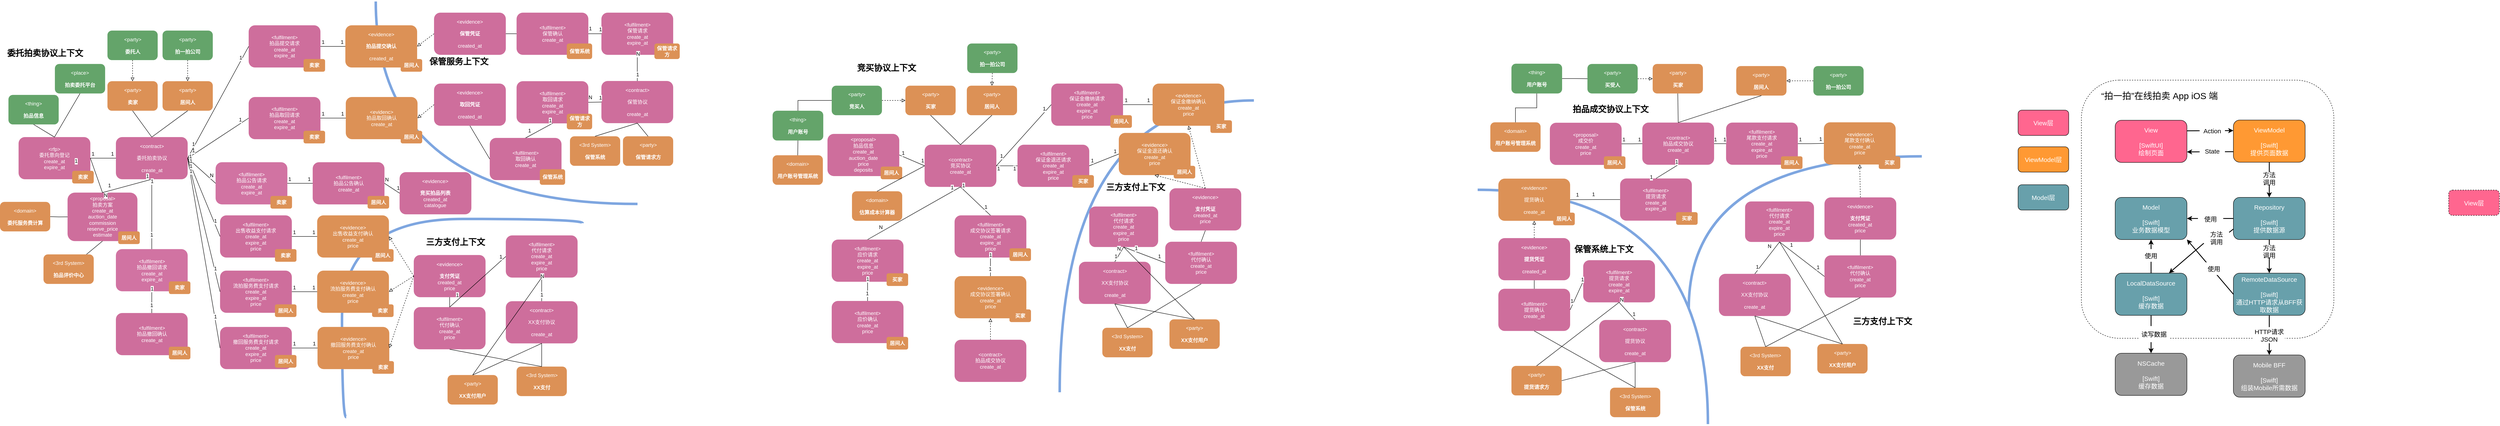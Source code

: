 <mxfile version="20.2.3" type="github">
  <diagram id="jhaafFEPWd3DmiytivvX" name="Page-1">
    <mxGraphModel dx="2827" dy="1283" grid="1" gridSize="10" guides="1" tooltips="1" connect="1" arrows="1" fold="1" page="1" pageScale="1" pageWidth="850" pageHeight="1100" math="0" shadow="0">
      <root>
        <mxCell id="0" />
        <mxCell id="1" parent="0" />
        <mxCell id="uEMYShtdpZsykacgtm3P-272" value="" style="rounded=1;whiteSpace=wrap;html=1;labelBackgroundColor=#FFFFFF;fontSize=15;fillColor=default;dashed=1;" parent="1" vertex="1">
          <mxGeometry x="4400" y="230" width="598" height="612" as="geometry" />
        </mxCell>
        <mxCell id="uEMYShtdpZsykacgtm3P-202" value="" style="endArrow=none;html=1;strokeWidth=6;rounded=0;edgeStyle=orthogonalEdgeStyle;curved=1;strokeColor=#7EA6E0;" parent="1" edge="1">
          <mxGeometry width="50" height="50" relative="1" as="geometry">
            <mxPoint x="4022" y="410.61" as="sourcePoint" />
            <mxPoint x="3470" y="770.61" as="targetPoint" />
          </mxGeometry>
        </mxCell>
        <mxCell id="uEMYShtdpZsykacgtm3P-200" value="" style="endArrow=none;html=1;strokeWidth=6;rounded=0;edgeStyle=orthogonalEdgeStyle;curved=1;strokeColor=#7EA6E0;" parent="1" edge="1">
          <mxGeometry width="50" height="50" relative="1" as="geometry">
            <mxPoint x="2970" y="490" as="sourcePoint" />
            <mxPoint x="3515.37" y="1045.54" as="targetPoint" />
          </mxGeometry>
        </mxCell>
        <mxCell id="uEMYShtdpZsykacgtm3P-111" value="" style="endArrow=none;html=1;strokeWidth=6;rounded=0;edgeStyle=orthogonalEdgeStyle;curved=1;strokeColor=#7EA6E0;" parent="1" edge="1">
          <mxGeometry width="50" height="50" relative="1" as="geometry">
            <mxPoint x="2440" y="278.15" as="sourcePoint" />
            <mxPoint x="1980" y="970" as="targetPoint" />
          </mxGeometry>
        </mxCell>
        <mxCell id="uEMYShtdpZsykacgtm3P-74" value="" style="endArrow=none;html=1;strokeWidth=6;rounded=0;edgeStyle=orthogonalEdgeStyle;curved=1;strokeColor=#7EA6E0;" parent="1" edge="1">
          <mxGeometry width="50" height="50" relative="1" as="geometry">
            <mxPoint x="980" y="523.54" as="sourcePoint" />
            <mxPoint x="360" y="43.54" as="targetPoint" />
          </mxGeometry>
        </mxCell>
        <mxCell id="uEMYShtdpZsykacgtm3P-75" value="" style="endArrow=none;html=1;strokeWidth=6;rounded=0;edgeStyle=orthogonalEdgeStyle;strokeColor=#7EA6E0;curved=1;" parent="1" edge="1">
          <mxGeometry width="50" height="50" relative="1" as="geometry">
            <mxPoint x="850.06" y="569.09" as="sourcePoint" />
            <mxPoint x="290.06" y="1029.09" as="targetPoint" />
            <Array as="points">
              <mxPoint x="850.06" y="559.09" />
              <mxPoint x="280.06" y="559.09" />
              <mxPoint x="280.06" y="1029.09" />
            </Array>
          </mxGeometry>
        </mxCell>
        <object label="&lt;font color=&quot;#ffffff&quot;&gt;&amp;lt;%type%&amp;gt;&lt;br&gt;%name%&lt;br&gt;%createAt%&lt;br&gt;%auctionDate%&lt;br&gt;%commission%&lt;br&gt;%reservePrice%&lt;br&gt;%estimate%&lt;br&gt;&lt;/font&gt;" placeholders="1" type="proposal" name="拍卖方案" createAt="create_at" auctionDate="auction_date" commission="commission" reservePrice="reserve_price" estimate="estimate" id="BiotPJXr3foGRcshg_3U-2">
          <mxCell style="rounded=1;whiteSpace=wrap;html=1;fillColor=#CE6E9C;noLabel=0;comic=0;recursiveResize=1;strokeColor=none;" parent="1" vertex="1">
            <mxGeometry x="-370" y="496.65" width="165.5" height="115" as="geometry" />
          </mxCell>
        </object>
        <object label="&lt;font color=&quot;#ffffff&quot;&gt;&amp;lt;%type%&amp;gt;&lt;br&gt;&lt;br&gt;%name%&lt;br&gt;&lt;br&gt;%createAt%&lt;br&gt;&lt;/font&gt;" placeholders="1" type="contract" name="委托拍卖协议" createAt="create_at" id="BiotPJXr3foGRcshg_3U-3">
          <mxCell style="rounded=1;whiteSpace=wrap;html=1;fillColor=#CE6E9C;noLabel=0;comic=0;recursiveResize=1;strokeColor=none;" parent="1" vertex="1">
            <mxGeometry x="-255.5" y="365" width="170" height="100" as="geometry" />
          </mxCell>
        </object>
        <object label="&lt;font color=&quot;#ffffff&quot;&gt;&amp;lt;%type%&amp;gt;&lt;br&gt;%name%&lt;br&gt;%createAt%&lt;br&gt;%expireAt%&lt;br&gt;&lt;/font&gt;" placeholders="1" type="fulfilment" name="拍品取回请求" createAt="create_at" expireAt="expire_at" id="BiotPJXr3foGRcshg_3U-4">
          <mxCell style="rounded=1;whiteSpace=wrap;html=1;fillColor=#CE6E9C;noLabel=0;comic=0;recursiveResize=1;strokeColor=none;" parent="1" vertex="1">
            <mxGeometry x="59" y="270" width="170" height="100" as="geometry" />
          </mxCell>
        </object>
        <object label="&lt;font color=&quot;#ffffff&quot;&gt;&amp;lt;%type%&amp;gt;&lt;br&gt;%name%&lt;br&gt;%createAt%&lt;br&gt;&lt;/font&gt;" placeholders="1" type="evidenc" name="拍品取回确认" createAt="create_at" id="BiotPJXr3foGRcshg_3U-5">
          <mxCell style="rounded=1;whiteSpace=wrap;html=1;fillColor=#DC9156;noLabel=0;comic=0;recursiveResize=1;strokeColor=none;" parent="1" vertex="1">
            <mxGeometry x="289" y="270" width="170" height="100" as="geometry" />
          </mxCell>
        </object>
        <object label="&lt;font style=&quot;font-size: 12px;&quot; color=&quot;#ffffff&quot;&gt;&amp;lt;%type%&amp;gt;&lt;br&gt;%name%&lt;br&gt;%createAt%&lt;br&gt;%expireAt%&lt;br&gt;&lt;/font&gt;" placeholders="1" type="rfp" name="委托意向登记" createAt="create_at" expireAt="expire_at" id="BiotPJXr3foGRcshg_3U-7">
          <mxCell style="rounded=1;whiteSpace=wrap;html=1;fillColor=#CE6E9C;noLabel=0;comic=0;recursiveResize=1;strokeColor=none;" parent="1" vertex="1">
            <mxGeometry x="-486" y="365" width="170" height="100" as="geometry" />
          </mxCell>
        </object>
        <object label="&lt;font color=&quot;#ffffff&quot;&gt;&amp;lt;%type%&amp;gt;&lt;br&gt;%name%&lt;br&gt;%createAt%&lt;br&gt;%expireAt%&lt;br&gt;&lt;/font&gt;" placeholders="1" type="fulfilment" name="拍品提交请求" createAt="create_at" expireAt="expire_at" id="BiotPJXr3foGRcshg_3U-9">
          <mxCell style="rounded=1;whiteSpace=wrap;html=1;fillColor=#CE6E9C;noLabel=0;comic=0;recursiveResize=1;strokeColor=none;" parent="1" vertex="1">
            <mxGeometry x="59" y="100" width="170" height="100" as="geometry" />
          </mxCell>
        </object>
        <object label="&lt;font color=&quot;#ffffff&quot;&gt;&amp;lt;%type%&amp;gt;&lt;br&gt;%name%&lt;br&gt;%createAt%&lt;br&gt;%expireAt%&lt;br&gt;&lt;/font&gt;" placeholders="1" type="fulfilment" name="拍品公告请求" createAt="create_at" expireAt="expire_at" id="BiotPJXr3foGRcshg_3U-11">
          <mxCell style="rounded=1;whiteSpace=wrap;html=1;fillColor=#D173A2;noLabel=0;comic=0;recursiveResize=1;strokeColor=none;" parent="1" vertex="1">
            <mxGeometry x="-19.34" y="424.57" width="170" height="100" as="geometry" />
          </mxCell>
        </object>
        <object label="&lt;font color=&quot;#ffffff&quot;&gt;&amp;lt;%type%&amp;gt;&lt;br&gt;%name%&lt;br&gt;%createAt%&lt;br&gt;&lt;/font&gt;" placeholders="1" type="fulfilment" name="拍品公告确认" createAt="create_at" id="BiotPJXr3foGRcshg_3U-12">
          <mxCell style="rounded=1;whiteSpace=wrap;html=1;fillColor=#CE6E9C;noLabel=0;comic=0;recursiveResize=1;strokeColor=none;" parent="1" vertex="1">
            <mxGeometry x="210.66" y="424.57" width="170" height="100" as="geometry" />
          </mxCell>
        </object>
        <object label="&lt;font color=&quot;#ffffff&quot;&gt;&amp;lt;%type%&amp;gt;&lt;br&gt;%name%&lt;br&gt;%createAt%&lt;br&gt;%expireAt%&lt;br&gt;%price%&lt;br&gt;&lt;/font&gt;" placeholders="1" type="fulfilment" name="出售收益支付请求" createAt="create_at" expireAt="expire_at" price="price" id="BiotPJXr3foGRcshg_3U-13">
          <mxCell style="rounded=1;whiteSpace=wrap;html=1;fillColor=#CE6E9C;noLabel=0;comic=0;recursiveResize=1;strokeColor=none;" parent="1" vertex="1">
            <mxGeometry x="-8.77" y="550.61" width="170" height="100" as="geometry" />
          </mxCell>
        </object>
        <object label="&lt;font color=&quot;#ffffff&quot;&gt;&amp;lt;%type%&amp;gt;&lt;br&gt;%name%&lt;br&gt;%createAt%&lt;br&gt;%price%&lt;br&gt;&lt;/font&gt;" placeholders="1" type="evidence" name="出售收益支付确认" createAt="create_at" price="price" id="BiotPJXr3foGRcshg_3U-14">
          <mxCell style="rounded=1;whiteSpace=wrap;html=1;fillColor=#DC9156;noLabel=0;comic=0;recursiveResize=1;strokeColor=none;" parent="1" vertex="1">
            <mxGeometry x="221.23" y="550.61" width="170" height="100" as="geometry" />
          </mxCell>
        </object>
        <object label="&lt;font color=&quot;#ffffff&quot;&gt;&amp;lt;%type%&amp;gt;&lt;br&gt;%name%&lt;br&gt;%createAt%&lt;br&gt;%expireAt%&lt;br&gt;%price%&lt;br&gt;&lt;/font&gt;" placeholders="1" type="fulfilment" name="流拍服务费支付请求" createAt="create_at" expireAt="expire_at" price="price" id="BiotPJXr3foGRcshg_3U-16">
          <mxCell style="rounded=1;whiteSpace=wrap;html=1;fillColor=#CE6E9C;noLabel=0;comic=0;recursiveResize=1;strokeColor=none;" parent="1" vertex="1">
            <mxGeometry x="-8.77" y="681.61" width="170" height="100" as="geometry" />
          </mxCell>
        </object>
        <object label="&lt;font color=&quot;#ffffff&quot;&gt;&amp;lt;%type%&amp;gt;&lt;br&gt;%name%&lt;br&gt;%createAt%&lt;br&gt;%price%&lt;br&gt;&lt;/font&gt;" placeholders="1" type="evidence" name="流拍服务费支付确认" createAt="create_at" price="price" id="BiotPJXr3foGRcshg_3U-17">
          <mxCell style="rounded=1;whiteSpace=wrap;html=1;fillColor=#DC9156;noLabel=0;comic=0;recursiveResize=1;strokeColor=none;" parent="1" vertex="1">
            <mxGeometry x="221.23" y="681.61" width="170" height="100" as="geometry" />
          </mxCell>
        </object>
        <object label="&lt;font color=&quot;#ffffff&quot;&gt;&amp;lt;%type%&amp;gt;&lt;br&gt;%name%&lt;br&gt;%createAt%&lt;br&gt;%expireAt%&lt;br&gt;%price%&lt;br&gt;&lt;/font&gt;" placeholders="1" type="fulfilment" name="撤回服务费支付请求" createAt="create_at" expireAt="expire_at" price="price" id="BiotPJXr3foGRcshg_3U-18">
          <mxCell style="rounded=1;whiteSpace=wrap;html=1;fillColor=#CE6E9C;noLabel=0;comic=0;recursiveResize=1;strokeColor=none;" parent="1" vertex="1">
            <mxGeometry x="-8.77" y="815.11" width="170" height="100" as="geometry" />
          </mxCell>
        </object>
        <object label="&lt;font color=&quot;#ffffff&quot;&gt;&amp;lt;%type%&amp;gt;&lt;br&gt;%name%&lt;br&gt;%createAt%&lt;br&gt;%price%&lt;br&gt;&lt;/font&gt;" placeholders="1" type="evidence" name="撤回服务费支付确认" createAt="create_at" price="price" id="BiotPJXr3foGRcshg_3U-19">
          <mxCell style="rounded=1;whiteSpace=wrap;html=1;fillColor=#DC9156;noLabel=0;comic=0;recursiveResize=1;strokeColor=none;" parent="1" vertex="1">
            <mxGeometry x="222.06" y="815.11" width="170" height="100" as="geometry" />
          </mxCell>
        </object>
        <mxCell id="BiotPJXr3foGRcshg_3U-20" style="rounded=0;orthogonalLoop=1;jettySize=auto;html=1;exitX=1;exitY=0.5;exitDx=0;exitDy=0;entryX=0;entryY=0.5;entryDx=0;entryDy=0;endArrow=none;endFill=0;fontSize=12;" parent="1" source="BiotPJXr3foGRcshg_3U-3" target="BiotPJXr3foGRcshg_3U-4" edge="1">
          <mxGeometry relative="1" as="geometry">
            <mxPoint x="269" y="515" as="sourcePoint" />
            <mxPoint x="369" y="515" as="targetPoint" />
          </mxGeometry>
        </mxCell>
        <mxCell id="BiotPJXr3foGRcshg_3U-21" value="1" style="edgeLabel;html=1;align=center;verticalAlign=middle;resizable=0;points=[];fontSize=12;" parent="BiotPJXr3foGRcshg_3U-20" vertex="1" connectable="0">
          <mxGeometry x="-0.82" relative="1" as="geometry">
            <mxPoint y="-10" as="offset" />
          </mxGeometry>
        </mxCell>
        <mxCell id="BiotPJXr3foGRcshg_3U-22" value="1" style="edgeLabel;html=1;align=center;verticalAlign=middle;resizable=0;points=[];fontSize=12;" parent="BiotPJXr3foGRcshg_3U-20" vertex="1" connectable="0">
          <mxGeometry x="0.72" y="-1" relative="1" as="geometry">
            <mxPoint y="-11" as="offset" />
          </mxGeometry>
        </mxCell>
        <mxCell id="BiotPJXr3foGRcshg_3U-23" style="edgeStyle=orthogonalEdgeStyle;rounded=0;orthogonalLoop=1;jettySize=auto;html=1;exitX=1;exitY=0.5;exitDx=0;exitDy=0;entryX=0;entryY=0.5;entryDx=0;entryDy=0;endArrow=none;endFill=0;fontSize=12;" parent="1" source="BiotPJXr3foGRcshg_3U-4" target="BiotPJXr3foGRcshg_3U-5" edge="1">
          <mxGeometry relative="1" as="geometry">
            <mxPoint x="229" y="680" as="sourcePoint" />
            <mxPoint x="329" y="680" as="targetPoint" />
          </mxGeometry>
        </mxCell>
        <mxCell id="BiotPJXr3foGRcshg_3U-24" value="1" style="edgeLabel;html=1;align=center;verticalAlign=middle;resizable=0;points=[];fontSize=12;" parent="BiotPJXr3foGRcshg_3U-23" vertex="1" connectable="0">
          <mxGeometry x="-0.82" relative="1" as="geometry">
            <mxPoint y="-10" as="offset" />
          </mxGeometry>
        </mxCell>
        <mxCell id="BiotPJXr3foGRcshg_3U-25" value="1" style="edgeLabel;html=1;align=center;verticalAlign=middle;resizable=0;points=[];fontSize=12;" parent="BiotPJXr3foGRcshg_3U-23" vertex="1" connectable="0">
          <mxGeometry x="0.72" y="-1" relative="1" as="geometry">
            <mxPoint y="-11" as="offset" />
          </mxGeometry>
        </mxCell>
        <mxCell id="BiotPJXr3foGRcshg_3U-26" style="edgeStyle=orthogonalEdgeStyle;rounded=0;orthogonalLoop=1;jettySize=auto;html=1;exitX=1;exitY=0.5;exitDx=0;exitDy=0;endArrow=none;endFill=0;fontSize=12;entryX=0;entryY=0.5;entryDx=0;entryDy=0;" parent="1" source="BiotPJXr3foGRcshg_3U-9" target="uEMYShtdpZsykacgtm3P-35" edge="1">
          <mxGeometry relative="1" as="geometry">
            <mxPoint x="239" y="40" as="sourcePoint" />
            <mxPoint x="289" y="150" as="targetPoint" />
          </mxGeometry>
        </mxCell>
        <mxCell id="BiotPJXr3foGRcshg_3U-27" value="1" style="edgeLabel;html=1;align=center;verticalAlign=middle;resizable=0;points=[];fontSize=12;" parent="BiotPJXr3foGRcshg_3U-26" vertex="1" connectable="0">
          <mxGeometry x="-0.82" relative="1" as="geometry">
            <mxPoint y="-10" as="offset" />
          </mxGeometry>
        </mxCell>
        <mxCell id="BiotPJXr3foGRcshg_3U-28" value="1" style="edgeLabel;html=1;align=center;verticalAlign=middle;resizable=0;points=[];fontSize=12;" parent="BiotPJXr3foGRcshg_3U-26" vertex="1" connectable="0">
          <mxGeometry x="0.72" y="-1" relative="1" as="geometry">
            <mxPoint y="-11" as="offset" />
          </mxGeometry>
        </mxCell>
        <mxCell id="BiotPJXr3foGRcshg_3U-29" style="edgeStyle=orthogonalEdgeStyle;rounded=0;orthogonalLoop=1;jettySize=auto;html=1;exitX=1;exitY=0.5;exitDx=0;exitDy=0;endArrow=none;endFill=0;fontSize=12;entryX=0;entryY=0.5;entryDx=0;entryDy=0;" parent="1" source="BiotPJXr3foGRcshg_3U-11" target="BiotPJXr3foGRcshg_3U-12" edge="1">
          <mxGeometry relative="1" as="geometry">
            <mxPoint x="160.66" y="364.57" as="sourcePoint" />
            <mxPoint x="220.66" y="364.57" as="targetPoint" />
          </mxGeometry>
        </mxCell>
        <mxCell id="BiotPJXr3foGRcshg_3U-30" value="1" style="edgeLabel;html=1;align=center;verticalAlign=middle;resizable=0;points=[];fontSize=12;" parent="BiotPJXr3foGRcshg_3U-29" vertex="1" connectable="0">
          <mxGeometry x="-0.82" relative="1" as="geometry">
            <mxPoint y="-10" as="offset" />
          </mxGeometry>
        </mxCell>
        <mxCell id="BiotPJXr3foGRcshg_3U-31" value="1" style="edgeLabel;html=1;align=center;verticalAlign=middle;resizable=0;points=[];fontSize=12;" parent="BiotPJXr3foGRcshg_3U-29" vertex="1" connectable="0">
          <mxGeometry x="0.72" y="-1" relative="1" as="geometry">
            <mxPoint y="-11" as="offset" />
          </mxGeometry>
        </mxCell>
        <mxCell id="BiotPJXr3foGRcshg_3U-32" style="edgeStyle=orthogonalEdgeStyle;rounded=0;orthogonalLoop=1;jettySize=auto;html=1;exitX=1;exitY=0.5;exitDx=0;exitDy=0;endArrow=none;endFill=0;fontSize=12;entryX=0;entryY=0.5;entryDx=0;entryDy=0;" parent="1" source="BiotPJXr3foGRcshg_3U-13" target="BiotPJXr3foGRcshg_3U-14" edge="1">
          <mxGeometry relative="1" as="geometry">
            <mxPoint x="181.23" y="380.61" as="sourcePoint" />
            <mxPoint x="221.23" y="600.61" as="targetPoint" />
          </mxGeometry>
        </mxCell>
        <mxCell id="BiotPJXr3foGRcshg_3U-33" value="1" style="edgeLabel;html=1;align=center;verticalAlign=middle;resizable=0;points=[];fontSize=12;" parent="BiotPJXr3foGRcshg_3U-32" vertex="1" connectable="0">
          <mxGeometry x="-0.82" relative="1" as="geometry">
            <mxPoint y="-10" as="offset" />
          </mxGeometry>
        </mxCell>
        <mxCell id="BiotPJXr3foGRcshg_3U-34" value="1" style="edgeLabel;html=1;align=center;verticalAlign=middle;resizable=0;points=[];fontSize=12;" parent="BiotPJXr3foGRcshg_3U-32" vertex="1" connectable="0">
          <mxGeometry x="0.72" y="-1" relative="1" as="geometry">
            <mxPoint y="-11" as="offset" />
          </mxGeometry>
        </mxCell>
        <mxCell id="BiotPJXr3foGRcshg_3U-35" style="edgeStyle=orthogonalEdgeStyle;rounded=0;orthogonalLoop=1;jettySize=auto;html=1;exitX=1;exitY=0.5;exitDx=0;exitDy=0;endArrow=none;endFill=0;fontSize=12;entryX=0;entryY=0.5;entryDx=0;entryDy=0;" parent="1" source="BiotPJXr3foGRcshg_3U-16" target="BiotPJXr3foGRcshg_3U-17" edge="1">
          <mxGeometry relative="1" as="geometry">
            <mxPoint x="191.23" y="401.61" as="sourcePoint" />
            <mxPoint x="251.23" y="401.61" as="targetPoint" />
          </mxGeometry>
        </mxCell>
        <mxCell id="BiotPJXr3foGRcshg_3U-36" value="1" style="edgeLabel;html=1;align=center;verticalAlign=middle;resizable=0;points=[];fontSize=12;" parent="BiotPJXr3foGRcshg_3U-35" vertex="1" connectable="0">
          <mxGeometry x="-0.82" relative="1" as="geometry">
            <mxPoint y="-10" as="offset" />
          </mxGeometry>
        </mxCell>
        <mxCell id="BiotPJXr3foGRcshg_3U-37" value="1" style="edgeLabel;html=1;align=center;verticalAlign=middle;resizable=0;points=[];fontSize=12;" parent="BiotPJXr3foGRcshg_3U-35" vertex="1" connectable="0">
          <mxGeometry x="0.72" y="-1" relative="1" as="geometry">
            <mxPoint y="-11" as="offset" />
          </mxGeometry>
        </mxCell>
        <mxCell id="BiotPJXr3foGRcshg_3U-38" style="edgeStyle=orthogonalEdgeStyle;rounded=0;orthogonalLoop=1;jettySize=auto;html=1;exitX=1;exitY=0.5;exitDx=0;exitDy=0;endArrow=none;endFill=0;fontSize=12;entryX=0;entryY=0.5;entryDx=0;entryDy=0;" parent="1" source="BiotPJXr3foGRcshg_3U-18" target="BiotPJXr3foGRcshg_3U-19" edge="1">
          <mxGeometry relative="1" as="geometry">
            <mxPoint x="201.23" y="411.61" as="sourcePoint" />
            <mxPoint x="261.23" y="411.61" as="targetPoint" />
          </mxGeometry>
        </mxCell>
        <mxCell id="BiotPJXr3foGRcshg_3U-39" value="1" style="edgeLabel;html=1;align=center;verticalAlign=middle;resizable=0;points=[];fontSize=12;" parent="BiotPJXr3foGRcshg_3U-38" vertex="1" connectable="0">
          <mxGeometry x="-0.82" relative="1" as="geometry">
            <mxPoint y="-10" as="offset" />
          </mxGeometry>
        </mxCell>
        <mxCell id="BiotPJXr3foGRcshg_3U-40" value="1" style="edgeLabel;html=1;align=center;verticalAlign=middle;resizable=0;points=[];fontSize=12;" parent="BiotPJXr3foGRcshg_3U-38" vertex="1" connectable="0">
          <mxGeometry x="0.72" y="-1" relative="1" as="geometry">
            <mxPoint y="-11" as="offset" />
          </mxGeometry>
        </mxCell>
        <mxCell id="BiotPJXr3foGRcshg_3U-41" style="rounded=0;orthogonalLoop=1;jettySize=auto;html=1;entryX=0;entryY=0.5;entryDx=0;entryDy=0;endArrow=none;endFill=0;fontSize=12;exitX=1;exitY=0.5;exitDx=0;exitDy=0;" parent="1" source="BiotPJXr3foGRcshg_3U-3" target="BiotPJXr3foGRcshg_3U-9" edge="1">
          <mxGeometry relative="1" as="geometry">
            <mxPoint x="-31" y="415" as="sourcePoint" />
            <mxPoint x="109" y="165" as="targetPoint" />
          </mxGeometry>
        </mxCell>
        <mxCell id="BiotPJXr3foGRcshg_3U-42" value="1" style="edgeLabel;html=1;align=center;verticalAlign=middle;resizable=0;points=[];fontSize=12;" parent="BiotPJXr3foGRcshg_3U-41" vertex="1" connectable="0">
          <mxGeometry x="-0.82" relative="1" as="geometry">
            <mxPoint y="-10" as="offset" />
          </mxGeometry>
        </mxCell>
        <mxCell id="BiotPJXr3foGRcshg_3U-43" value="1" style="edgeLabel;html=1;align=center;verticalAlign=middle;resizable=0;points=[];fontSize=12;" parent="BiotPJXr3foGRcshg_3U-41" vertex="1" connectable="0">
          <mxGeometry x="0.72" y="-1" relative="1" as="geometry">
            <mxPoint y="-11" as="offset" />
          </mxGeometry>
        </mxCell>
        <mxCell id="BiotPJXr3foGRcshg_3U-44" style="rounded=0;orthogonalLoop=1;jettySize=auto;html=1;entryX=0;entryY=0.5;entryDx=0;entryDy=0;endArrow=none;endFill=0;fontSize=12;exitX=1;exitY=0.5;exitDx=0;exitDy=0;" parent="1" source="BiotPJXr3foGRcshg_3U-3" target="BiotPJXr3foGRcshg_3U-11" edge="1">
          <mxGeometry relative="1" as="geometry">
            <mxPoint x="-31" y="415" as="sourcePoint" />
            <mxPoint x="119" y="175" as="targetPoint" />
          </mxGeometry>
        </mxCell>
        <mxCell id="BiotPJXr3foGRcshg_3U-45" value="1" style="edgeLabel;html=1;align=center;verticalAlign=middle;resizable=0;points=[];fontSize=12;" parent="BiotPJXr3foGRcshg_3U-44" vertex="1" connectable="0">
          <mxGeometry x="-0.82" relative="1" as="geometry">
            <mxPoint y="-10" as="offset" />
          </mxGeometry>
        </mxCell>
        <mxCell id="BiotPJXr3foGRcshg_3U-46" value="N" style="edgeLabel;html=1;align=center;verticalAlign=middle;resizable=0;points=[];fontSize=12;" parent="BiotPJXr3foGRcshg_3U-44" vertex="1" connectable="0">
          <mxGeometry x="0.72" y="-1" relative="1" as="geometry">
            <mxPoint y="-11" as="offset" />
          </mxGeometry>
        </mxCell>
        <mxCell id="BiotPJXr3foGRcshg_3U-47" style="rounded=0;orthogonalLoop=1;jettySize=auto;html=1;exitX=1;exitY=0.5;exitDx=0;exitDy=0;entryX=0;entryY=0.5;entryDx=0;entryDy=0;endArrow=none;endFill=0;fontSize=12;" parent="1" source="BiotPJXr3foGRcshg_3U-3" target="BiotPJXr3foGRcshg_3U-13" edge="1">
          <mxGeometry relative="1" as="geometry">
            <mxPoint x="-1" y="445" as="sourcePoint" />
            <mxPoint x="129" y="185" as="targetPoint" />
          </mxGeometry>
        </mxCell>
        <mxCell id="BiotPJXr3foGRcshg_3U-48" value="1" style="edgeLabel;html=1;align=center;verticalAlign=middle;resizable=0;points=[];fontSize=12;" parent="BiotPJXr3foGRcshg_3U-47" vertex="1" connectable="0">
          <mxGeometry x="-0.82" relative="1" as="geometry">
            <mxPoint y="-10" as="offset" />
          </mxGeometry>
        </mxCell>
        <mxCell id="BiotPJXr3foGRcshg_3U-49" value="1" style="edgeLabel;html=1;align=center;verticalAlign=middle;resizable=0;points=[];fontSize=12;" parent="BiotPJXr3foGRcshg_3U-47" vertex="1" connectable="0">
          <mxGeometry x="0.72" y="-1" relative="1" as="geometry">
            <mxPoint y="-11" as="offset" />
          </mxGeometry>
        </mxCell>
        <mxCell id="BiotPJXr3foGRcshg_3U-50" style="rounded=0;orthogonalLoop=1;jettySize=auto;html=1;entryX=0;entryY=0.5;entryDx=0;entryDy=0;endArrow=none;endFill=0;fontSize=12;exitX=1;exitY=0.5;exitDx=0;exitDy=0;" parent="1" source="BiotPJXr3foGRcshg_3U-3" target="BiotPJXr3foGRcshg_3U-16" edge="1">
          <mxGeometry relative="1" as="geometry">
            <mxPoint x="-31" y="405" as="sourcePoint" />
            <mxPoint x="139" y="195" as="targetPoint" />
          </mxGeometry>
        </mxCell>
        <mxCell id="BiotPJXr3foGRcshg_3U-51" value="1" style="edgeLabel;html=1;align=center;verticalAlign=middle;resizable=0;points=[];fontSize=12;" parent="BiotPJXr3foGRcshg_3U-50" vertex="1" connectable="0">
          <mxGeometry x="-0.82" relative="1" as="geometry">
            <mxPoint y="-10" as="offset" />
          </mxGeometry>
        </mxCell>
        <mxCell id="BiotPJXr3foGRcshg_3U-52" value="1" style="edgeLabel;html=1;align=center;verticalAlign=middle;resizable=0;points=[];fontSize=12;" parent="BiotPJXr3foGRcshg_3U-50" vertex="1" connectable="0">
          <mxGeometry x="0.72" y="-1" relative="1" as="geometry">
            <mxPoint y="-11" as="offset" />
          </mxGeometry>
        </mxCell>
        <mxCell id="BiotPJXr3foGRcshg_3U-53" style="rounded=0;orthogonalLoop=1;jettySize=auto;html=1;exitX=1;exitY=0.5;exitDx=0;exitDy=0;entryX=0;entryY=0.5;entryDx=0;entryDy=0;endArrow=none;endFill=0;fontSize=12;" parent="1" source="BiotPJXr3foGRcshg_3U-3" target="BiotPJXr3foGRcshg_3U-18" edge="1">
          <mxGeometry relative="1" as="geometry">
            <mxPoint x="19" y="465" as="sourcePoint" />
            <mxPoint x="149" y="205" as="targetPoint" />
          </mxGeometry>
        </mxCell>
        <mxCell id="BiotPJXr3foGRcshg_3U-54" value="1" style="edgeLabel;html=1;align=center;verticalAlign=middle;resizable=0;points=[];fontSize=12;" parent="BiotPJXr3foGRcshg_3U-53" vertex="1" connectable="0">
          <mxGeometry x="-0.82" relative="1" as="geometry">
            <mxPoint y="-10" as="offset" />
          </mxGeometry>
        </mxCell>
        <mxCell id="BiotPJXr3foGRcshg_3U-55" value="1" style="edgeLabel;html=1;align=center;verticalAlign=middle;resizable=0;points=[];fontSize=12;" parent="BiotPJXr3foGRcshg_3U-53" vertex="1" connectable="0">
          <mxGeometry x="0.72" y="-1" relative="1" as="geometry">
            <mxPoint y="-11" as="offset" />
          </mxGeometry>
        </mxCell>
        <object label="&lt;font color=&quot;#ffffff&quot;&gt;&amp;lt;%type%&amp;gt;&lt;br&gt;%name%&lt;br&gt;%createAt%&lt;br&gt;&lt;/font&gt;" placeholders="1" type="contract" name="竞买协议" createAt="create_at" id="BiotPJXr3foGRcshg_3U-56">
          <mxCell style="rounded=1;whiteSpace=wrap;html=1;fillColor=#CE6E9C;noLabel=0;comic=0;recursiveResize=1;strokeColor=none;" parent="1" vertex="1">
            <mxGeometry x="1660" y="383.13" width="170" height="100" as="geometry" />
          </mxCell>
        </object>
        <object label="&lt;font color=&quot;#ffffff&quot;&gt;&amp;lt;%type%&amp;gt;&lt;br&gt;%name%&lt;br&gt;%createAt%&lt;br&gt;%expireAt%&lt;br&gt;%price%&lt;br&gt;&lt;/font&gt;" placeholders="1" type="fulfilment" name="保证金缴纳请求" createAt="create_at" expireAt="expire_at" price="price" id="BiotPJXr3foGRcshg_3U-57">
          <mxCell style="rounded=1;whiteSpace=wrap;html=1;fillColor=#CE6E9C;noLabel=0;comic=0;recursiveResize=1;strokeColor=none;" parent="1" vertex="1">
            <mxGeometry x="1960" y="238.13" width="170" height="100" as="geometry" />
          </mxCell>
        </object>
        <object label="&lt;font color=&quot;#ffffff&quot;&gt;&amp;lt;%type%&amp;gt;&lt;br&gt;%name%&lt;br&gt;%createAt%&lt;br&gt;%price%&lt;br&gt;&lt;/font&gt;" placeholders="1" type="evidence" name="保证金缴纳确认" createAt="create_at" price="price" id="BiotPJXr3foGRcshg_3U-58">
          <mxCell style="rounded=1;whiteSpace=wrap;html=1;fillColor=#DC9156;noLabel=0;comic=0;recursiveResize=1;strokeColor=none;" parent="1" vertex="1">
            <mxGeometry x="2200" y="238.13" width="170" height="100" as="geometry" />
          </mxCell>
        </object>
        <object label="&lt;font color=&quot;#ffffff&quot;&gt;&amp;lt;%type%&amp;gt;&lt;br&gt;%name%&lt;br&gt;%createAt%&lt;br&gt;%expireAt%&lt;br&gt;%price%&lt;br&gt;&lt;/font&gt;" placeholders="1" type="fulfilment" name="应价请求" createAt="create_at" expireAt="expire_at" price="price" id="BiotPJXr3foGRcshg_3U-61">
          <mxCell style="rounded=1;whiteSpace=wrap;html=1;fillColor=#CE6E9C;noLabel=0;comic=0;recursiveResize=1;strokeColor=none;" parent="1" vertex="1">
            <mxGeometry x="1440" y="608" width="170" height="100" as="geometry" />
          </mxCell>
        </object>
        <object label="&lt;font color=&quot;#ffffff&quot;&gt;&amp;lt;%type%&amp;gt;&lt;br&gt;%name%&lt;br&gt;%createAt%&lt;br&gt;%price%&lt;br&gt;&lt;/font&gt;" placeholders="1" type="fulfilment" name="应价确认" createAt="create_at" price="price" id="BiotPJXr3foGRcshg_3U-62">
          <mxCell style="rounded=1;whiteSpace=wrap;html=1;fillColor=#CE6E9C;noLabel=0;comic=0;recursiveResize=1;strokeColor=none;" parent="1" vertex="1">
            <mxGeometry x="1440" y="753.51" width="170" height="100" as="geometry" />
          </mxCell>
        </object>
        <object label="&lt;font color=&quot;#ffffff&quot;&gt;&amp;lt;%type%&amp;gt;&lt;br&gt;%name%&lt;br&gt;%createAt%&lt;br&gt;%expireAt%&lt;br&gt;%price%&lt;br&gt;&lt;/font&gt;" placeholders="1" type="fulfilment" name="保证金退还请求" createAt="create_at" expireAt="expire_at" price="price" id="BiotPJXr3foGRcshg_3U-65">
          <mxCell style="rounded=1;whiteSpace=wrap;html=1;fillColor=#CE6E9C;noLabel=0;comic=0;recursiveResize=1;strokeColor=none;" parent="1" vertex="1">
            <mxGeometry x="1880" y="383.13" width="170" height="100" as="geometry" />
          </mxCell>
        </object>
        <object label="&lt;font color=&quot;#ffffff&quot;&gt;&amp;lt;%type%&amp;gt;&lt;br&gt;%name%&lt;br&gt;%createAt%&lt;br&gt;%price%&lt;br&gt;&lt;/font&gt;" placeholders="1" type="evidence" name="保证金退还确认" createAt="create_at" price="price" id="BiotPJXr3foGRcshg_3U-66">
          <mxCell style="rounded=1;whiteSpace=wrap;html=1;fillColor=#DC9156;noLabel=0;comic=0;recursiveResize=1;strokeColor=none;" parent="1" vertex="1">
            <mxGeometry x="2120" y="355.14" width="170" height="100" as="geometry" />
          </mxCell>
        </object>
        <mxCell id="BiotPJXr3foGRcshg_3U-69" style="rounded=0;orthogonalLoop=1;jettySize=auto;html=1;exitX=1;exitY=0.5;exitDx=0;exitDy=0;entryX=0;entryY=0.5;entryDx=0;entryDy=0;endArrow=none;endFill=0;fontSize=12;" parent="1" source="BiotPJXr3foGRcshg_3U-56" target="BiotPJXr3foGRcshg_3U-57" edge="1">
          <mxGeometry relative="1" as="geometry">
            <mxPoint x="2130" y="533.13" as="sourcePoint" />
            <mxPoint x="2230" y="533.13" as="targetPoint" />
          </mxGeometry>
        </mxCell>
        <mxCell id="BiotPJXr3foGRcshg_3U-70" value="1" style="edgeLabel;html=1;align=center;verticalAlign=middle;resizable=0;points=[];fontSize=12;" parent="BiotPJXr3foGRcshg_3U-69" vertex="1" connectable="0">
          <mxGeometry x="-0.82" relative="1" as="geometry">
            <mxPoint y="-10" as="offset" />
          </mxGeometry>
        </mxCell>
        <mxCell id="BiotPJXr3foGRcshg_3U-71" value="1" style="edgeLabel;html=1;align=center;verticalAlign=middle;resizable=0;points=[];fontSize=12;" parent="BiotPJXr3foGRcshg_3U-69" vertex="1" connectable="0">
          <mxGeometry x="0.72" y="-1" relative="1" as="geometry">
            <mxPoint y="-11" as="offset" />
          </mxGeometry>
        </mxCell>
        <mxCell id="BiotPJXr3foGRcshg_3U-72" style="edgeStyle=orthogonalEdgeStyle;rounded=0;orthogonalLoop=1;jettySize=auto;html=1;exitX=1;exitY=0.5;exitDx=0;exitDy=0;entryX=0;entryY=0.5;entryDx=0;entryDy=0;endArrow=none;endFill=0;fontSize=12;" parent="1" source="BiotPJXr3foGRcshg_3U-57" target="BiotPJXr3foGRcshg_3U-58" edge="1">
          <mxGeometry relative="1" as="geometry">
            <mxPoint x="2130" y="623.13" as="sourcePoint" />
            <mxPoint x="2230" y="623.13" as="targetPoint" />
          </mxGeometry>
        </mxCell>
        <mxCell id="BiotPJXr3foGRcshg_3U-73" value="1" style="edgeLabel;html=1;align=center;verticalAlign=middle;resizable=0;points=[];fontSize=12;" parent="BiotPJXr3foGRcshg_3U-72" vertex="1" connectable="0">
          <mxGeometry x="-0.82" relative="1" as="geometry">
            <mxPoint y="-10" as="offset" />
          </mxGeometry>
        </mxCell>
        <mxCell id="BiotPJXr3foGRcshg_3U-74" value="1" style="edgeLabel;html=1;align=center;verticalAlign=middle;resizable=0;points=[];fontSize=12;" parent="BiotPJXr3foGRcshg_3U-72" vertex="1" connectable="0">
          <mxGeometry x="0.72" y="-1" relative="1" as="geometry">
            <mxPoint y="-11" as="offset" />
          </mxGeometry>
        </mxCell>
        <mxCell id="BiotPJXr3foGRcshg_3U-78" style="edgeStyle=orthogonalEdgeStyle;rounded=0;orthogonalLoop=1;jettySize=auto;html=1;exitX=0.5;exitY=1;exitDx=0;exitDy=0;endArrow=none;endFill=0;fontSize=12;entryX=0.5;entryY=0;entryDx=0;entryDy=0;" parent="1" source="BiotPJXr3foGRcshg_3U-61" target="BiotPJXr3foGRcshg_3U-62" edge="1">
          <mxGeometry relative="1" as="geometry">
            <mxPoint x="1620" y="548" as="sourcePoint" />
            <mxPoint x="1680" y="548" as="targetPoint" />
          </mxGeometry>
        </mxCell>
        <mxCell id="BiotPJXr3foGRcshg_3U-79" value="1" style="edgeLabel;html=1;align=center;verticalAlign=middle;resizable=0;points=[];fontSize=12;" parent="BiotPJXr3foGRcshg_3U-78" vertex="1" connectable="0">
          <mxGeometry x="-0.82" relative="1" as="geometry">
            <mxPoint y="-10" as="offset" />
          </mxGeometry>
        </mxCell>
        <mxCell id="BiotPJXr3foGRcshg_3U-80" value="1" style="edgeLabel;html=1;align=center;verticalAlign=middle;resizable=0;points=[];fontSize=12;" parent="BiotPJXr3foGRcshg_3U-78" vertex="1" connectable="0">
          <mxGeometry x="0.72" y="-1" relative="1" as="geometry">
            <mxPoint y="-11" as="offset" />
          </mxGeometry>
        </mxCell>
        <mxCell id="BiotPJXr3foGRcshg_3U-84" style="rounded=0;orthogonalLoop=1;jettySize=auto;html=1;exitX=1;exitY=0.5;exitDx=0;exitDy=0;endArrow=none;endFill=0;fontSize=12;entryX=0;entryY=0.5;entryDx=0;entryDy=0;" parent="1" source="BiotPJXr3foGRcshg_3U-65" target="BiotPJXr3foGRcshg_3U-66" edge="1">
          <mxGeometry relative="1" as="geometry">
            <mxPoint x="2160" y="-1.87" as="sourcePoint" />
            <mxPoint x="2220" y="-1.87" as="targetPoint" />
          </mxGeometry>
        </mxCell>
        <mxCell id="BiotPJXr3foGRcshg_3U-85" value="1" style="edgeLabel;html=1;align=center;verticalAlign=middle;resizable=0;points=[];fontSize=12;" parent="BiotPJXr3foGRcshg_3U-84" vertex="1" connectable="0">
          <mxGeometry x="-0.82" relative="1" as="geometry">
            <mxPoint y="-10" as="offset" />
          </mxGeometry>
        </mxCell>
        <mxCell id="BiotPJXr3foGRcshg_3U-86" value="1" style="edgeLabel;html=1;align=center;verticalAlign=middle;resizable=0;points=[];fontSize=12;" parent="BiotPJXr3foGRcshg_3U-84" vertex="1" connectable="0">
          <mxGeometry x="0.72" y="-1" relative="1" as="geometry">
            <mxPoint y="-11" as="offset" />
          </mxGeometry>
        </mxCell>
        <mxCell id="BiotPJXr3foGRcshg_3U-93" style="rounded=0;orthogonalLoop=1;jettySize=auto;html=1;entryX=0.5;entryY=0;entryDx=0;entryDy=0;endArrow=none;endFill=0;fontSize=12;exitX=0.5;exitY=1;exitDx=0;exitDy=0;" parent="1" source="BiotPJXr3foGRcshg_3U-56" target="BiotPJXr3foGRcshg_3U-61" edge="1">
          <mxGeometry relative="1" as="geometry">
            <mxPoint x="1880" y="573.13" as="sourcePoint" />
            <mxPoint x="1980" y="193.13" as="targetPoint" />
          </mxGeometry>
        </mxCell>
        <mxCell id="BiotPJXr3foGRcshg_3U-94" value="1" style="edgeLabel;html=1;align=center;verticalAlign=middle;resizable=0;points=[];fontSize=12;" parent="BiotPJXr3foGRcshg_3U-93" vertex="1" connectable="0">
          <mxGeometry x="-0.82" relative="1" as="geometry">
            <mxPoint y="-10" as="offset" />
          </mxGeometry>
        </mxCell>
        <mxCell id="BiotPJXr3foGRcshg_3U-95" value="N" style="edgeLabel;html=1;align=center;verticalAlign=middle;resizable=0;points=[];fontSize=12;" parent="BiotPJXr3foGRcshg_3U-93" vertex="1" connectable="0">
          <mxGeometry x="0.72" y="-1" relative="1" as="geometry">
            <mxPoint y="-11" as="offset" />
          </mxGeometry>
        </mxCell>
        <mxCell id="BiotPJXr3foGRcshg_3U-99" style="rounded=0;orthogonalLoop=1;jettySize=auto;html=1;entryX=0;entryY=0.5;entryDx=0;entryDy=0;endArrow=none;endFill=0;fontSize=12;exitX=1;exitY=0.5;exitDx=0;exitDy=0;" parent="1" source="BiotPJXr3foGRcshg_3U-56" target="BiotPJXr3foGRcshg_3U-65" edge="1">
          <mxGeometry relative="1" as="geometry">
            <mxPoint x="1830" y="423.13" as="sourcePoint" />
            <mxPoint x="2000" y="213.13" as="targetPoint" />
          </mxGeometry>
        </mxCell>
        <mxCell id="BiotPJXr3foGRcshg_3U-100" value="1" style="edgeLabel;html=1;align=center;verticalAlign=middle;resizable=0;points=[];fontSize=12;" parent="BiotPJXr3foGRcshg_3U-99" vertex="1" connectable="0">
          <mxGeometry x="-0.82" relative="1" as="geometry">
            <mxPoint y="7" as="offset" />
          </mxGeometry>
        </mxCell>
        <mxCell id="BiotPJXr3foGRcshg_3U-101" value="1" style="edgeLabel;html=1;align=center;verticalAlign=middle;resizable=0;points=[];fontSize=12;" parent="BiotPJXr3foGRcshg_3U-99" vertex="1" connectable="0">
          <mxGeometry x="0.72" y="-1" relative="1" as="geometry">
            <mxPoint y="6" as="offset" />
          </mxGeometry>
        </mxCell>
        <object label="&lt;font color=&quot;#ffffff&quot;&gt;&amp;lt;%type%&amp;gt;&lt;br&gt;%name%&lt;br&gt;%createAt%&lt;br&gt;&lt;/font&gt;" placeholders="1" type="contract" name="拍品成交协议" createAt="create_at" id="BiotPJXr3foGRcshg_3U-106">
          <mxCell style="rounded=1;whiteSpace=wrap;html=1;fillColor=#CE6E9C;noLabel=0;comic=0;recursiveResize=1;strokeColor=none;" parent="1" vertex="1">
            <mxGeometry x="3360" y="330.58" width="170" height="100" as="geometry" />
          </mxCell>
        </object>
        <object label="&lt;font color=&quot;#ffffff&quot;&gt;&amp;lt;%type%&amp;gt;&lt;br&gt;%name%&lt;br&gt;%createAt%&lt;br&gt;%expireAt%&lt;br&gt;%price%&lt;br&gt;&lt;/font&gt;" placeholders="1" type="fulfilment" name="尾款支付请求" createAt="create_at" expireAt="expire_at" price="price" id="BiotPJXr3foGRcshg_3U-107">
          <mxCell style="rounded=1;whiteSpace=wrap;html=1;fillColor=#CE6E9C;noLabel=0;comic=0;recursiveResize=1;strokeColor=none;" parent="1" vertex="1">
            <mxGeometry x="3558.37" y="330.58" width="170" height="100" as="geometry" />
          </mxCell>
        </object>
        <object label="&lt;font color=&quot;#ffffff&quot;&gt;&amp;lt;%type%&amp;gt;&lt;br&gt;%name%&lt;br&gt;%createAt%&lt;br&gt;%price%&lt;br&gt;&lt;/font&gt;" placeholders="1" type="evidence" name="尾款支付确认" createAt="create_at" price="price" id="BiotPJXr3foGRcshg_3U-108">
          <mxCell style="rounded=1;whiteSpace=wrap;html=1;fillColor=#DC9156;noLabel=0;comic=0;recursiveResize=1;strokeColor=none;" parent="1" vertex="1">
            <mxGeometry x="3790" y="330.0" width="170" height="100" as="geometry" />
          </mxCell>
        </object>
        <object label="&lt;font color=&quot;#ffffff&quot;&gt;&amp;lt;%type%&amp;gt;&lt;br&gt;%name%&lt;br&gt;%createAt%&lt;br&gt;%expireAt%&lt;br&gt;&lt;/font&gt;" placeholders="1" type="fulfilment" name="提货请求" createAt="create_at" expireAt="expire_at" id="BiotPJXr3foGRcshg_3U-109">
          <mxCell style="rounded=1;whiteSpace=wrap;html=1;fillColor=#CE6E9C;noLabel=0;comic=0;recursiveResize=1;strokeColor=none;" parent="1" vertex="1">
            <mxGeometry x="3307.36" y="463.13" width="170" height="100" as="geometry" />
          </mxCell>
        </object>
        <object label="&lt;font color=&quot;#ffffff&quot;&gt;&amp;lt;%type%&amp;gt;&lt;br&gt;&lt;br&gt;%name%&lt;br&gt;&lt;br&gt;%createAt%&lt;br&gt;&lt;/font&gt;" placeholders="1" type="evidence" name="提货确认" createAt="create_at" id="BiotPJXr3foGRcshg_3U-110">
          <mxCell style="rounded=1;whiteSpace=wrap;html=1;fillColor=#DC9156;noLabel=0;comic=0;recursiveResize=1;strokeColor=none;" parent="1" vertex="1">
            <mxGeometry x="3019" y="463.55" width="170" height="100" as="geometry" />
          </mxCell>
        </object>
        <mxCell id="BiotPJXr3foGRcshg_3U-117" style="rounded=0;orthogonalLoop=1;jettySize=auto;html=1;exitX=1;exitY=0.5;exitDx=0;exitDy=0;entryX=0;entryY=0.5;entryDx=0;entryDy=0;endArrow=none;endFill=0;fontSize=12;" parent="1" source="BiotPJXr3foGRcshg_3U-106" target="BiotPJXr3foGRcshg_3U-107" edge="1">
          <mxGeometry relative="1" as="geometry">
            <mxPoint x="3820" y="480.86" as="sourcePoint" />
            <mxPoint x="3920" y="480.86" as="targetPoint" />
          </mxGeometry>
        </mxCell>
        <mxCell id="BiotPJXr3foGRcshg_3U-118" value="1" style="edgeLabel;html=1;align=center;verticalAlign=middle;resizable=0;points=[];fontSize=12;" parent="BiotPJXr3foGRcshg_3U-117" vertex="1" connectable="0">
          <mxGeometry x="-0.82" relative="1" as="geometry">
            <mxPoint y="-10" as="offset" />
          </mxGeometry>
        </mxCell>
        <mxCell id="BiotPJXr3foGRcshg_3U-119" value="1" style="edgeLabel;html=1;align=center;verticalAlign=middle;resizable=0;points=[];fontSize=12;" parent="BiotPJXr3foGRcshg_3U-117" vertex="1" connectable="0">
          <mxGeometry x="0.72" y="-1" relative="1" as="geometry">
            <mxPoint y="-11" as="offset" />
          </mxGeometry>
        </mxCell>
        <mxCell id="BiotPJXr3foGRcshg_3U-120" style="edgeStyle=orthogonalEdgeStyle;rounded=0;orthogonalLoop=1;jettySize=auto;html=1;exitX=1;exitY=0.5;exitDx=0;exitDy=0;entryX=0;entryY=0.5;entryDx=0;entryDy=0;endArrow=none;endFill=0;fontSize=12;" parent="1" source="BiotPJXr3foGRcshg_3U-107" target="BiotPJXr3foGRcshg_3U-108" edge="1">
          <mxGeometry relative="1" as="geometry">
            <mxPoint x="3758.37" y="600.58" as="sourcePoint" />
            <mxPoint x="3858.37" y="600.58" as="targetPoint" />
          </mxGeometry>
        </mxCell>
        <mxCell id="BiotPJXr3foGRcshg_3U-121" value="1" style="edgeLabel;html=1;align=center;verticalAlign=middle;resizable=0;points=[];fontSize=12;" parent="BiotPJXr3foGRcshg_3U-120" vertex="1" connectable="0">
          <mxGeometry x="-0.82" relative="1" as="geometry">
            <mxPoint y="-10" as="offset" />
          </mxGeometry>
        </mxCell>
        <mxCell id="BiotPJXr3foGRcshg_3U-122" value="1" style="edgeLabel;html=1;align=center;verticalAlign=middle;resizable=0;points=[];fontSize=12;" parent="BiotPJXr3foGRcshg_3U-120" vertex="1" connectable="0">
          <mxGeometry x="0.72" y="-1" relative="1" as="geometry">
            <mxPoint y="-11" as="offset" />
          </mxGeometry>
        </mxCell>
        <mxCell id="BiotPJXr3foGRcshg_3U-123" style="edgeStyle=orthogonalEdgeStyle;rounded=0;orthogonalLoop=1;jettySize=auto;html=1;endArrow=none;endFill=0;fontSize=12;entryX=1;entryY=0.5;entryDx=0;entryDy=0;exitX=0;exitY=0.5;exitDx=0;exitDy=0;" parent="1" source="BiotPJXr3foGRcshg_3U-109" target="BiotPJXr3foGRcshg_3U-110" edge="1">
          <mxGeometry relative="1" as="geometry">
            <mxPoint x="3279" y="490" as="sourcePoint" />
            <mxPoint x="3045.05" y="211.05" as="targetPoint" />
          </mxGeometry>
        </mxCell>
        <mxCell id="BiotPJXr3foGRcshg_3U-124" value="1" style="edgeLabel;html=1;align=center;verticalAlign=middle;resizable=0;points=[];fontSize=12;" parent="BiotPJXr3foGRcshg_3U-123" vertex="1" connectable="0">
          <mxGeometry x="-0.82" relative="1" as="geometry">
            <mxPoint x="-53" y="-12" as="offset" />
          </mxGeometry>
        </mxCell>
        <mxCell id="BiotPJXr3foGRcshg_3U-125" value="1" style="edgeLabel;html=1;align=center;verticalAlign=middle;resizable=0;points=[];fontSize=12;" parent="BiotPJXr3foGRcshg_3U-123" vertex="1" connectable="0">
          <mxGeometry x="0.72" y="-1" relative="1" as="geometry">
            <mxPoint y="-11" as="offset" />
          </mxGeometry>
        </mxCell>
        <mxCell id="BiotPJXr3foGRcshg_3U-135" style="rounded=0;orthogonalLoop=1;jettySize=auto;html=1;entryX=0.5;entryY=0;entryDx=0;entryDy=0;endArrow=none;endFill=0;fontSize=12;exitX=0.5;exitY=1;exitDx=0;exitDy=0;" parent="1" source="BiotPJXr3foGRcshg_3U-106" target="BiotPJXr3foGRcshg_3U-109" edge="1">
          <mxGeometry relative="1" as="geometry">
            <mxPoint x="3499.5" y="528.48" as="sourcePoint" />
            <mxPoint x="3799.5" y="278.76" as="targetPoint" />
          </mxGeometry>
        </mxCell>
        <mxCell id="BiotPJXr3foGRcshg_3U-136" value="1" style="edgeLabel;html=1;align=center;verticalAlign=middle;resizable=0;points=[];fontSize=12;" parent="BiotPJXr3foGRcshg_3U-135" vertex="1" connectable="0">
          <mxGeometry x="-0.82" relative="1" as="geometry">
            <mxPoint y="-10" as="offset" />
          </mxGeometry>
        </mxCell>
        <mxCell id="BiotPJXr3foGRcshg_3U-137" value="1" style="edgeLabel;html=1;align=center;verticalAlign=middle;resizable=0;points=[];fontSize=12;" parent="BiotPJXr3foGRcshg_3U-135" vertex="1" connectable="0">
          <mxGeometry x="0.72" y="-1" relative="1" as="geometry">
            <mxPoint x="-19" y="2" as="offset" />
          </mxGeometry>
        </mxCell>
        <mxCell id="BiotPJXr3foGRcshg_3U-147" style="edgeStyle=orthogonalEdgeStyle;rounded=0;orthogonalLoop=1;jettySize=auto;html=1;exitX=1;exitY=0.5;exitDx=0;exitDy=0;entryX=0;entryY=0.5;entryDx=0;entryDy=0;endArrow=none;endFill=0;fontSize=12;" parent="1" source="BiotPJXr3foGRcshg_3U-7" target="BiotPJXr3foGRcshg_3U-3" edge="1">
          <mxGeometry relative="1" as="geometry">
            <mxPoint x="-350" y="515" as="sourcePoint" />
            <mxPoint x="-250" y="515" as="targetPoint" />
          </mxGeometry>
        </mxCell>
        <mxCell id="BiotPJXr3foGRcshg_3U-148" value="1" style="edgeLabel;html=1;align=center;verticalAlign=middle;resizable=0;points=[];fontSize=12;" parent="BiotPJXr3foGRcshg_3U-147" vertex="1" connectable="0">
          <mxGeometry x="-0.82" relative="1" as="geometry">
            <mxPoint y="-10" as="offset" />
          </mxGeometry>
        </mxCell>
        <mxCell id="BiotPJXr3foGRcshg_3U-149" value="1" style="edgeLabel;html=1;align=center;verticalAlign=middle;resizable=0;points=[];fontSize=12;" parent="BiotPJXr3foGRcshg_3U-147" vertex="1" connectable="0">
          <mxGeometry x="0.72" y="-1" relative="1" as="geometry">
            <mxPoint y="-11" as="offset" />
          </mxGeometry>
        </mxCell>
        <mxCell id="BiotPJXr3foGRcshg_3U-150" style="rounded=0;orthogonalLoop=1;jettySize=auto;html=1;exitX=0.5;exitY=1;exitDx=0;exitDy=0;endArrow=none;endFill=0;fontSize=12;entryX=0.5;entryY=0;entryDx=0;entryDy=0;" parent="1" source="BiotPJXr3foGRcshg_3U-3" target="BiotPJXr3foGRcshg_3U-2" edge="1">
          <mxGeometry relative="1" as="geometry">
            <mxPoint x="70" y="525" as="sourcePoint" />
            <mxPoint x="-145" y="515" as="targetPoint" />
          </mxGeometry>
        </mxCell>
        <mxCell id="BiotPJXr3foGRcshg_3U-151" value="1" style="edgeLabel;html=1;align=center;verticalAlign=middle;resizable=0;points=[];fontSize=12;" parent="BiotPJXr3foGRcshg_3U-150" vertex="1" connectable="0">
          <mxGeometry x="-0.82" relative="1" as="geometry">
            <mxPoint y="-10" as="offset" />
          </mxGeometry>
        </mxCell>
        <mxCell id="BiotPJXr3foGRcshg_3U-152" value="1" style="edgeLabel;html=1;align=center;verticalAlign=middle;resizable=0;points=[];fontSize=12;" parent="BiotPJXr3foGRcshg_3U-150" vertex="1" connectable="0">
          <mxGeometry x="0.72" y="-1" relative="1" as="geometry">
            <mxPoint y="-11" as="offset" />
          </mxGeometry>
        </mxCell>
        <mxCell id="BiotPJXr3foGRcshg_3U-153" style="rounded=0;orthogonalLoop=1;jettySize=auto;html=1;exitX=0;exitY=0.5;exitDx=0;exitDy=0;endArrow=none;endFill=0;fontSize=12;entryX=1;entryY=0.5;entryDx=0;entryDy=0;" parent="1" source="BiotPJXr3foGRcshg_3U-56" target="BiotPJXr3foGRcshg_3U-235" edge="1">
          <mxGeometry relative="1" as="geometry">
            <mxPoint x="1620" y="633.13" as="sourcePoint" />
            <mxPoint x="1745" y="543.13" as="targetPoint" />
          </mxGeometry>
        </mxCell>
        <mxCell id="BiotPJXr3foGRcshg_3U-154" value="1" style="edgeLabel;html=1;align=center;verticalAlign=middle;resizable=0;points=[];fontSize=12;" parent="BiotPJXr3foGRcshg_3U-153" vertex="1" connectable="0">
          <mxGeometry x="-0.82" relative="1" as="geometry">
            <mxPoint y="-10" as="offset" />
          </mxGeometry>
        </mxCell>
        <mxCell id="BiotPJXr3foGRcshg_3U-155" value="1" style="edgeLabel;html=1;align=center;verticalAlign=middle;resizable=0;points=[];fontSize=12;" parent="BiotPJXr3foGRcshg_3U-153" vertex="1" connectable="0">
          <mxGeometry x="0.72" y="-1" relative="1" as="geometry">
            <mxPoint y="-7" as="offset" />
          </mxGeometry>
        </mxCell>
        <object label="&lt;font color=&quot;#ffffff&quot;&gt;&amp;lt;%type%&amp;gt;&lt;br&gt;&lt;br&gt;&lt;b&gt;%name%&lt;/b&gt;&lt;br&gt;&lt;/font&gt;" placeholders="1" type="party" name="拍一拍公司" id="BiotPJXr3foGRcshg_3U-156">
          <mxCell style="rounded=1;whiteSpace=wrap;html=1;noLabel=0;comic=0;recursiveResize=1;fillColor=#64a46a;fontSize=12;strokeColor=none;" parent="1" vertex="1">
            <mxGeometry x="-145" y="112.54" width="119" height="70" as="geometry" />
          </mxCell>
        </object>
        <object label="&lt;font color=&quot;#ffffff&quot;&gt;&amp;lt;%type%&amp;gt;&lt;br&gt;&lt;br&gt;&lt;b&gt;%name%&lt;/b&gt;&lt;br&gt;&lt;/font&gt;" placeholders="1" type="party" name="委托人" id="BiotPJXr3foGRcshg_3U-157">
          <mxCell style="rounded=1;whiteSpace=wrap;html=1;noLabel=0;comic=0;recursiveResize=1;fillColor=#64a46a;fontSize=12;strokeColor=none;" parent="1" vertex="1">
            <mxGeometry x="-275.5" y="112.54" width="119" height="70" as="geometry" />
          </mxCell>
        </object>
        <object label="&lt;font color=&quot;#ffffff&quot;&gt;&amp;lt;%type%&amp;gt;&lt;br&gt;&lt;br&gt;&lt;b&gt;%name%&lt;/b&gt;&lt;br&gt;&lt;/font&gt;" placeholders="1" type="party" name="卖家" id="BiotPJXr3foGRcshg_3U-158">
          <mxCell style="rounded=1;whiteSpace=wrap;html=1;noLabel=0;comic=0;recursiveResize=1;fillColor=#DC9156;fontSize=12;strokeColor=none;" parent="1" vertex="1">
            <mxGeometry x="-275.5" y="232.54" width="119" height="70" as="geometry" />
          </mxCell>
        </object>
        <object label="&lt;font color=&quot;#ffffff&quot;&gt;&amp;lt;%type%&amp;gt;&lt;br&gt;&lt;br&gt;&lt;b&gt;%name%&lt;/b&gt;&lt;br&gt;&lt;/font&gt;" placeholders="1" type="party" name="居间人" id="BiotPJXr3foGRcshg_3U-159">
          <mxCell style="rounded=1;whiteSpace=wrap;html=1;noLabel=0;comic=0;recursiveResize=1;fillColor=#DC9156;fontSize=12;strokeColor=none;" parent="1" vertex="1">
            <mxGeometry x="-145" y="232.54" width="119" height="70" as="geometry" />
          </mxCell>
        </object>
        <mxCell id="BiotPJXr3foGRcshg_3U-161" style="rounded=0;orthogonalLoop=1;jettySize=auto;html=1;endArrow=none;endFill=0;fontSize=12;exitX=0.5;exitY=1;exitDx=0;exitDy=0;" parent="1" source="BiotPJXr3foGRcshg_3U-2" target="uEMYShtdpZsykacgtm3P-29" edge="1">
          <mxGeometry relative="1" as="geometry">
            <mxPoint x="-400.5" y="624.08" as="sourcePoint" />
            <mxPoint x="-375.5" y="645.94" as="targetPoint" />
          </mxGeometry>
        </mxCell>
        <object label="&lt;font color=&quot;#ffffff&quot;&gt;&amp;lt;%type%&amp;gt;&lt;br&gt;&lt;br&gt;&lt;b&gt;%name%&lt;/b&gt;&lt;br&gt;&lt;/font&gt;" placeholders="1" type="domain" name="委托服务费计算" id="BiotPJXr3foGRcshg_3U-168">
          <mxCell style="rounded=1;whiteSpace=wrap;html=1;noLabel=0;comic=0;recursiveResize=1;fillColor=#DC9156;fontSize=12;strokeColor=none;" parent="1" vertex="1">
            <mxGeometry x="-530" y="518.58" width="119" height="70" as="geometry" />
          </mxCell>
        </object>
        <mxCell id="BiotPJXr3foGRcshg_3U-169" style="edgeStyle=orthogonalEdgeStyle;rounded=0;orthogonalLoop=1;jettySize=auto;html=1;endArrow=none;endFill=0;fontSize=12;entryX=1;entryY=0.5;entryDx=0;entryDy=0;exitX=0;exitY=0.5;exitDx=0;exitDy=0;" parent="1" source="BiotPJXr3foGRcshg_3U-2" target="BiotPJXr3foGRcshg_3U-168" edge="1">
          <mxGeometry relative="1" as="geometry">
            <mxPoint x="-365.5" y="624.08" as="sourcePoint" />
            <mxPoint x="-365.5" y="664.08" as="targetPoint" />
          </mxGeometry>
        </mxCell>
        <object label="" n="1" m="*" id="BiotPJXr3foGRcshg_3U-176">
          <mxCell style="rounded=0;orthogonalLoop=1;jettySize=auto;html=1;exitX=0.5;exitY=1;exitDx=0;exitDy=0;endArrow=none;endFill=0;fontSize=12;entryX=0.5;entryY=0;entryDx=0;entryDy=0;" parent="1" source="BiotPJXr3foGRcshg_3U-159" target="BiotPJXr3foGRcshg_3U-3" edge="1">
            <mxGeometry relative="1" as="geometry">
              <mxPoint x="-160" y="495" as="sourcePoint" />
              <mxPoint x="-70" y="495" as="targetPoint" />
            </mxGeometry>
          </mxCell>
        </object>
        <object label="" n="1" m="*" id="BiotPJXr3foGRcshg_3U-179">
          <mxCell style="rounded=0;orthogonalLoop=1;jettySize=auto;html=1;exitX=0.5;exitY=1;exitDx=0;exitDy=0;endArrow=none;endFill=0;fontSize=12;entryX=0.5;entryY=0;entryDx=0;entryDy=0;" parent="1" source="BiotPJXr3foGRcshg_3U-158" target="BiotPJXr3foGRcshg_3U-3" edge="1">
            <mxGeometry relative="1" as="geometry">
              <mxPoint x="-120.5" y="315" as="sourcePoint" />
              <mxPoint x="-160.5" y="375" as="targetPoint" />
            </mxGeometry>
          </mxCell>
        </object>
        <mxCell id="BiotPJXr3foGRcshg_3U-183" style="edgeStyle=none;rounded=0;orthogonalLoop=1;jettySize=auto;html=1;exitX=0.5;exitY=1;exitDx=0;exitDy=0;endArrow=block;endFill=0;dashed=1;fontSize=12;entryX=0.5;entryY=0;entryDx=0;entryDy=0;" parent="1" source="BiotPJXr3foGRcshg_3U-156" target="BiotPJXr3foGRcshg_3U-159" edge="1">
          <mxGeometry relative="1" as="geometry">
            <mxPoint x="-85" y="512.54" as="sourcePoint" />
            <mxPoint x="-15" y="512.54" as="targetPoint" />
          </mxGeometry>
        </mxCell>
        <mxCell id="BiotPJXr3foGRcshg_3U-184" style="edgeStyle=none;rounded=0;orthogonalLoop=1;jettySize=auto;html=1;exitX=0.5;exitY=1;exitDx=0;exitDy=0;endArrow=block;endFill=0;dashed=1;fontSize=12;entryX=0.5;entryY=0;entryDx=0;entryDy=0;" parent="1" source="BiotPJXr3foGRcshg_3U-157" target="BiotPJXr3foGRcshg_3U-158" edge="1">
          <mxGeometry relative="1" as="geometry">
            <mxPoint x="-60.5" y="192.54" as="sourcePoint" />
            <mxPoint x="-60.5" y="242.54" as="targetPoint" />
          </mxGeometry>
        </mxCell>
        <object label="&lt;font color=&quot;#ffffff&quot;&gt;&lt;b&gt;%name%&lt;/b&gt;&lt;br&gt;&lt;/font&gt;" placeholders="1" type="party" name="卖家" id="BiotPJXr3foGRcshg_3U-186">
          <mxCell style="rounded=1;whiteSpace=wrap;html=1;noLabel=0;comic=0;recursiveResize=1;fillColor=#DC9156;fontSize=12;strokeColor=none;" parent="1" vertex="1">
            <mxGeometry x="-359" y="445" width="51" height="30" as="geometry" />
          </mxCell>
        </object>
        <object label="&lt;font color=&quot;#ffffff&quot;&gt;&lt;b&gt;%name%&lt;/b&gt;&lt;br&gt;&lt;/font&gt;" placeholders="1" type="party" name="居间人" id="BiotPJXr3foGRcshg_3U-187">
          <mxCell style="rounded=1;whiteSpace=wrap;html=1;noLabel=0;comic=0;recursiveResize=1;fillColor=#DC9156;fontSize=12;strokeColor=none;" parent="1" vertex="1">
            <mxGeometry x="-250" y="588.58" width="51" height="30" as="geometry" />
          </mxCell>
        </object>
        <object label="&lt;font color=&quot;#ffffff&quot;&gt;&lt;b&gt;%name%&lt;/b&gt;&lt;br&gt;&lt;/font&gt;" placeholders="1" type="party" name="卖家" id="BiotPJXr3foGRcshg_3U-188">
          <mxCell style="rounded=1;whiteSpace=wrap;html=1;noLabel=0;comic=0;recursiveResize=1;fillColor=#DC9156;fontSize=12;strokeColor=none;" parent="1" vertex="1">
            <mxGeometry x="189" y="350" width="51" height="30" as="geometry" />
          </mxCell>
        </object>
        <object label="&lt;font color=&quot;#ffffff&quot;&gt;&lt;b&gt;%name%&lt;/b&gt;&lt;br&gt;&lt;/font&gt;" placeholders="1" type="party" name="居间人" id="BiotPJXr3foGRcshg_3U-189">
          <mxCell style="rounded=1;whiteSpace=wrap;html=1;noLabel=0;comic=0;recursiveResize=1;fillColor=#DC9156;fontSize=12;strokeColor=none;" parent="1" vertex="1">
            <mxGeometry x="121.23" y="761.61" width="51" height="30" as="geometry" />
          </mxCell>
        </object>
        <object label="&lt;font color=&quot;#ffffff&quot;&gt;&lt;b&gt;%name%&lt;/b&gt;&lt;br&gt;&lt;/font&gt;" placeholders="1" type="party" name="居间人" id="BiotPJXr3foGRcshg_3U-190">
          <mxCell style="rounded=1;whiteSpace=wrap;html=1;noLabel=0;comic=0;recursiveResize=1;fillColor=#DC9156;fontSize=12;strokeColor=none;" parent="1" vertex="1">
            <mxGeometry x="121.23" y="881.61" width="51" height="30" as="geometry" />
          </mxCell>
        </object>
        <object label="&lt;font color=&quot;#ffffff&quot;&gt;&lt;b&gt;%name%&lt;/b&gt;&lt;br&gt;&lt;/font&gt;" placeholders="1" type="party" name="居间人" id="BiotPJXr3foGRcshg_3U-192">
          <mxCell style="rounded=1;whiteSpace=wrap;html=1;noLabel=0;comic=0;recursiveResize=1;fillColor=#DC9156;fontSize=12;strokeColor=none;" parent="1" vertex="1">
            <mxGeometry x="340.66" y="504.57" width="51" height="30" as="geometry" />
          </mxCell>
        </object>
        <object label="&lt;font color=&quot;#ffffff&quot;&gt;&lt;b&gt;%name%&lt;/b&gt;&lt;br&gt;&lt;/font&gt;" placeholders="1" type="party" name="居间人" id="BiotPJXr3foGRcshg_3U-193">
          <mxCell style="rounded=1;whiteSpace=wrap;html=1;noLabel=0;comic=0;recursiveResize=1;fillColor=#DC9156;fontSize=12;strokeColor=none;" parent="1" vertex="1">
            <mxGeometry x="351.23" y="630.61" width="51" height="30" as="geometry" />
          </mxCell>
        </object>
        <object label="&lt;font color=&quot;#ffffff&quot;&gt;&lt;b&gt;%name%&lt;/b&gt;&lt;br&gt;&lt;/font&gt;" placeholders="1" type="party" name="卖家" id="BiotPJXr3foGRcshg_3U-194">
          <mxCell style="rounded=1;whiteSpace=wrap;html=1;noLabel=0;comic=0;recursiveResize=1;fillColor=#DC9156;fontSize=12;strokeColor=none;" parent="1" vertex="1">
            <mxGeometry x="189" y="180" width="51" height="30" as="geometry" />
          </mxCell>
        </object>
        <object label="&lt;font color=&quot;#ffffff&quot;&gt;&lt;b&gt;%name%&lt;/b&gt;&lt;br&gt;&lt;/font&gt;" placeholders="1" type="party" name="卖家" id="BiotPJXr3foGRcshg_3U-195">
          <mxCell style="rounded=1;whiteSpace=wrap;html=1;noLabel=0;comic=0;recursiveResize=1;fillColor=#DC9156;fontSize=12;strokeColor=none;" parent="1" vertex="1">
            <mxGeometry x="110.66" y="504.57" width="51" height="30" as="geometry" />
          </mxCell>
        </object>
        <object label="&lt;font color=&quot;#ffffff&quot;&gt;&lt;b&gt;%name%&lt;/b&gt;&lt;br&gt;&lt;/font&gt;" placeholders="1" type="party" name="卖家" id="BiotPJXr3foGRcshg_3U-196">
          <mxCell style="rounded=1;whiteSpace=wrap;html=1;noLabel=0;comic=0;recursiveResize=1;fillColor=#DC9156;fontSize=12;strokeColor=none;" parent="1" vertex="1">
            <mxGeometry x="121.23" y="630.61" width="51" height="30" as="geometry" />
          </mxCell>
        </object>
        <object label="&lt;font color=&quot;#ffffff&quot;&gt;&lt;b&gt;%name%&lt;/b&gt;&lt;br&gt;&lt;/font&gt;" placeholders="1" type="party" name="居间人" id="BiotPJXr3foGRcshg_3U-197">
          <mxCell style="rounded=1;whiteSpace=wrap;html=1;noLabel=0;comic=0;recursiveResize=1;fillColor=#DC9156;fontSize=12;strokeColor=none;" parent="1" vertex="1">
            <mxGeometry x="419" y="350" width="51" height="30" as="geometry" />
          </mxCell>
        </object>
        <object label="&lt;font color=&quot;#ffffff&quot;&gt;&lt;b&gt;%name%&lt;/b&gt;&lt;br&gt;&lt;/font&gt;" placeholders="1" type="party" name="卖家" id="BiotPJXr3foGRcshg_3U-198">
          <mxCell style="rounded=1;whiteSpace=wrap;html=1;noLabel=0;comic=0;recursiveResize=1;fillColor=#DC9156;fontSize=12;strokeColor=none;" parent="1" vertex="1">
            <mxGeometry x="351.23" y="761.61" width="51" height="30" as="geometry" />
          </mxCell>
        </object>
        <object label="&lt;font color=&quot;#ffffff&quot;&gt;&lt;b&gt;%name%&lt;/b&gt;&lt;br&gt;&lt;/font&gt;" placeholders="1" type="party" name="卖家" id="BiotPJXr3foGRcshg_3U-199">
          <mxCell style="rounded=1;whiteSpace=wrap;html=1;noLabel=0;comic=0;recursiveResize=1;fillColor=#DC9156;fontSize=12;strokeColor=none;" parent="1" vertex="1">
            <mxGeometry x="352.06" y="896.08" width="51" height="30" as="geometry" />
          </mxCell>
        </object>
        <object label="&lt;font color=&quot;#ffffff&quot;&gt;&amp;lt;%type%&amp;gt;&lt;br&gt;&lt;br&gt;&lt;b&gt;%name%&lt;/b&gt;&lt;br&gt;&lt;/font&gt;" placeholders="1" type="party" name="拍一拍公司" id="BiotPJXr3foGRcshg_3U-204">
          <mxCell style="rounded=1;whiteSpace=wrap;html=1;noLabel=0;comic=0;recursiveResize=1;fillColor=#64a46a;fontSize=12;strokeColor=none;" parent="1" vertex="1">
            <mxGeometry x="1761" y="143.13" width="119" height="70" as="geometry" />
          </mxCell>
        </object>
        <object label="&lt;font color=&quot;#ffffff&quot;&gt;&amp;lt;%type%&amp;gt;&lt;br&gt;&lt;br&gt;&lt;b&gt;%name%&lt;/b&gt;&lt;br&gt;&lt;/font&gt;" placeholders="1" type="party" name="竞买人" id="BiotPJXr3foGRcshg_3U-205">
          <mxCell style="rounded=1;whiteSpace=wrap;html=1;noLabel=0;comic=0;recursiveResize=1;fillColor=#64a46a;fontSize=12;strokeColor=none;" parent="1" vertex="1">
            <mxGeometry x="1440" y="243.13" width="119" height="70" as="geometry" />
          </mxCell>
        </object>
        <object label="&lt;font color=&quot;#ffffff&quot;&gt;&amp;lt;%type%&amp;gt;&lt;br&gt;&lt;br&gt;&lt;b&gt;%name%&lt;/b&gt;&lt;br&gt;&lt;/font&gt;" placeholders="1" type="party" name="买家" id="BiotPJXr3foGRcshg_3U-206">
          <mxCell style="rounded=1;whiteSpace=wrap;html=1;noLabel=0;comic=0;recursiveResize=1;fillColor=#DC9156;fontSize=12;strokeColor=none;" parent="1" vertex="1">
            <mxGeometry x="1614.5" y="243.13" width="119" height="70" as="geometry" />
          </mxCell>
        </object>
        <object label="&lt;font color=&quot;#ffffff&quot;&gt;&amp;lt;%type%&amp;gt;&lt;br&gt;&lt;br&gt;&lt;b&gt;%name%&lt;/b&gt;&lt;br&gt;&lt;/font&gt;" placeholders="1" type="party" name="居间人" id="BiotPJXr3foGRcshg_3U-207">
          <mxCell style="rounded=1;whiteSpace=wrap;html=1;noLabel=0;comic=0;recursiveResize=1;fillColor=#DC9156;fontSize=12;strokeColor=none;" parent="1" vertex="1">
            <mxGeometry x="1760" y="243.13" width="119" height="70" as="geometry" />
          </mxCell>
        </object>
        <object label="" n="1" m="*" id="BiotPJXr3foGRcshg_3U-208">
          <mxCell style="rounded=0;orthogonalLoop=1;jettySize=auto;html=1;exitX=0.5;exitY=1;exitDx=0;exitDy=0;endArrow=none;endFill=0;fontSize=12;entryX=0.5;entryY=0;entryDx=0;entryDy=0;" parent="1" source="BiotPJXr3foGRcshg_3U-207" target="BiotPJXr3foGRcshg_3U-56" edge="1">
            <mxGeometry relative="1" as="geometry">
              <mxPoint x="1760" y="503.13" as="sourcePoint" />
              <mxPoint x="1749.5" y="373.13" as="targetPoint" />
            </mxGeometry>
          </mxCell>
        </object>
        <object label="" n="1" m="*" id="BiotPJXr3foGRcshg_3U-211">
          <mxCell style="rounded=0;orthogonalLoop=1;jettySize=auto;html=1;exitX=0.5;exitY=1;exitDx=0;exitDy=0;endArrow=none;endFill=0;fontSize=12;entryX=0.5;entryY=0;entryDx=0;entryDy=0;" parent="1" source="BiotPJXr3foGRcshg_3U-206" target="BiotPJXr3foGRcshg_3U-56" edge="1">
            <mxGeometry relative="1" as="geometry">
              <mxPoint x="1799.5" y="323.13" as="sourcePoint" />
              <mxPoint x="1750" y="383.13" as="targetPoint" />
            </mxGeometry>
          </mxCell>
        </object>
        <mxCell id="BiotPJXr3foGRcshg_3U-214" style="edgeStyle=none;rounded=0;orthogonalLoop=1;jettySize=auto;html=1;exitX=0.5;exitY=1;exitDx=0;exitDy=0;endArrow=block;endFill=0;dashed=1;fontSize=12;entryX=0.5;entryY=0;entryDx=0;entryDy=0;" parent="1" source="BiotPJXr3foGRcshg_3U-204" target="BiotPJXr3foGRcshg_3U-207" edge="1">
          <mxGeometry relative="1" as="geometry">
            <mxPoint x="1820" y="523.13" as="sourcePoint" />
            <mxPoint x="1890" y="523.13" as="targetPoint" />
          </mxGeometry>
        </mxCell>
        <mxCell id="BiotPJXr3foGRcshg_3U-215" style="edgeStyle=none;rounded=0;orthogonalLoop=1;jettySize=auto;html=1;exitX=1;exitY=0.5;exitDx=0;exitDy=0;endArrow=block;endFill=0;dashed=1;fontSize=12;entryX=0;entryY=0.5;entryDx=0;entryDy=0;" parent="1" source="BiotPJXr3foGRcshg_3U-205" target="BiotPJXr3foGRcshg_3U-206" edge="1">
          <mxGeometry relative="1" as="geometry">
            <mxPoint x="1829.5" y="203.13" as="sourcePoint" />
            <mxPoint x="1829.5" y="253.13" as="targetPoint" />
          </mxGeometry>
        </mxCell>
        <object label="&lt;font color=&quot;#ffffff&quot;&gt;&lt;b&gt;%name%&lt;/b&gt;&lt;br&gt;&lt;/font&gt;" placeholders="1" type="party" name="居间人" id="BiotPJXr3foGRcshg_3U-217">
          <mxCell style="rounded=1;whiteSpace=wrap;html=1;noLabel=0;comic=0;recursiveResize=1;fillColor=#DC9156;fontSize=12;strokeColor=none;" parent="1" vertex="1">
            <mxGeometry x="2100" y="313.13" width="51" height="30" as="geometry" />
          </mxCell>
        </object>
        <object label="&lt;font color=&quot;#ffffff&quot;&gt;&lt;b&gt;%name%&lt;/b&gt;&lt;br&gt;&lt;/font&gt;" placeholders="1" type="party" name="居间人" id="BiotPJXr3foGRcshg_3U-218">
          <mxCell style="rounded=1;whiteSpace=wrap;html=1;noLabel=0;comic=0;recursiveResize=1;fillColor=#DC9156;fontSize=12;strokeColor=none;" parent="1" vertex="1">
            <mxGeometry x="1570.0" y="838.75" width="51" height="30" as="geometry" />
          </mxCell>
        </object>
        <object label="&lt;font color=&quot;#ffffff&quot;&gt;&lt;b&gt;%name%&lt;/b&gt;&lt;br&gt;&lt;/font&gt;" placeholders="1" type="party" name="居间人" id="BiotPJXr3foGRcshg_3U-221">
          <mxCell style="rounded=1;whiteSpace=wrap;html=1;noLabel=0;comic=0;recursiveResize=1;fillColor=#DC9156;fontSize=12;strokeColor=none;" parent="1" vertex="1">
            <mxGeometry x="2250" y="433.13" width="51" height="30" as="geometry" />
          </mxCell>
        </object>
        <object label="&lt;font color=&quot;#ffffff&quot;&gt;&amp;lt;%type%&amp;gt;&lt;br&gt;%name%&lt;br&gt;%createAt%&lt;br&gt;%expireAt%&lt;br&gt;%price%&lt;br&gt;&lt;/font&gt;" placeholders="1" type="fulfilment" name="成交协议签署请求" createAt="create_at" expireAt="expire_at" price="price" id="BiotPJXr3foGRcshg_3U-222">
          <mxCell style="rounded=1;whiteSpace=wrap;html=1;fillColor=#CE6E9C;noLabel=0;comic=0;recursiveResize=1;strokeColor=none;" parent="1" vertex="1">
            <mxGeometry x="1731.0" y="550.61" width="170" height="100" as="geometry" />
          </mxCell>
        </object>
        <object label="&lt;font color=&quot;#ffffff&quot;&gt;&amp;lt;%type%&amp;gt;&lt;br&gt;%name%&lt;br&gt;%createAt%&lt;br&gt;%price%&lt;br&gt;&lt;/font&gt;" placeholders="1" type="evidence" name="成交协议签署确认" createAt="create_at" price="price" id="BiotPJXr3foGRcshg_3U-223">
          <mxCell style="rounded=1;whiteSpace=wrap;html=1;fillColor=#DC9156;noLabel=0;comic=0;recursiveResize=1;strokeColor=none;" parent="1" vertex="1">
            <mxGeometry x="1731" y="694.62" width="170" height="100" as="geometry" />
          </mxCell>
        </object>
        <mxCell id="BiotPJXr3foGRcshg_3U-224" style="edgeStyle=orthogonalEdgeStyle;rounded=0;orthogonalLoop=1;jettySize=auto;html=1;exitX=0.5;exitY=1;exitDx=0;exitDy=0;endArrow=none;endFill=0;fontSize=12;entryX=0.5;entryY=0;entryDx=0;entryDy=0;" parent="1" source="BiotPJXr3foGRcshg_3U-222" target="BiotPJXr3foGRcshg_3U-223" edge="1">
          <mxGeometry relative="1" as="geometry">
            <mxPoint x="1462.55" y="765.62" as="sourcePoint" />
            <mxPoint x="1502.55" y="985.62" as="targetPoint" />
          </mxGeometry>
        </mxCell>
        <mxCell id="BiotPJXr3foGRcshg_3U-225" value="1" style="edgeLabel;html=1;align=center;verticalAlign=middle;resizable=0;points=[];fontSize=12;" parent="BiotPJXr3foGRcshg_3U-224" vertex="1" connectable="0">
          <mxGeometry x="-0.82" relative="1" as="geometry">
            <mxPoint y="-10" as="offset" />
          </mxGeometry>
        </mxCell>
        <mxCell id="BiotPJXr3foGRcshg_3U-226" value="1" style="edgeLabel;html=1;align=center;verticalAlign=middle;resizable=0;points=[];fontSize=12;" parent="BiotPJXr3foGRcshg_3U-224" vertex="1" connectable="0">
          <mxGeometry x="0.72" y="-1" relative="1" as="geometry">
            <mxPoint y="-11" as="offset" />
          </mxGeometry>
        </mxCell>
        <object label="&lt;font color=&quot;#ffffff&quot;&gt;&lt;b&gt;%name%&lt;/b&gt;&lt;br&gt;&lt;/font&gt;" placeholders="1" type="party" name="居间人" id="BiotPJXr3foGRcshg_3U-228">
          <mxCell style="rounded=1;whiteSpace=wrap;html=1;noLabel=0;comic=0;recursiveResize=1;fillColor=#DC9156;fontSize=12;strokeColor=none;" parent="1" vertex="1">
            <mxGeometry x="1861.0" y="628.75" width="51" height="30" as="geometry" />
          </mxCell>
        </object>
        <object label="&lt;font color=&quot;#ffffff&quot;&gt;&lt;b&gt;%name%&lt;/b&gt;&lt;br&gt;&lt;/font&gt;" placeholders="1" type="party" name="买家" id="BiotPJXr3foGRcshg_3U-229">
          <mxCell style="rounded=1;whiteSpace=wrap;html=1;noLabel=0;comic=0;recursiveResize=1;fillColor=#DC9156;fontSize=12;strokeColor=none;" parent="1" vertex="1">
            <mxGeometry x="2337" y="325.14" width="51" height="30" as="geometry" />
          </mxCell>
        </object>
        <object label="&lt;font color=&quot;#ffffff&quot;&gt;&lt;b&gt;%name%&lt;/b&gt;&lt;br&gt;&lt;/font&gt;" placeholders="1" type="party" name="买家" id="BiotPJXr3foGRcshg_3U-231">
          <mxCell style="rounded=1;whiteSpace=wrap;html=1;noLabel=0;comic=0;recursiveResize=1;fillColor=#DC9156;fontSize=12;strokeColor=none;" parent="1" vertex="1">
            <mxGeometry x="1570" y="688" width="51" height="30" as="geometry" />
          </mxCell>
        </object>
        <object label="&lt;font color=&quot;#ffffff&quot;&gt;&lt;b&gt;%name%&lt;/b&gt;&lt;br&gt;&lt;/font&gt;" placeholders="1" type="party" name="买家" id="BiotPJXr3foGRcshg_3U-233">
          <mxCell style="rounded=1;whiteSpace=wrap;html=1;noLabel=0;comic=0;recursiveResize=1;fillColor=#DC9156;fontSize=12;strokeColor=none;" parent="1" vertex="1">
            <mxGeometry x="2010" y="455.14" width="51" height="30" as="geometry" />
          </mxCell>
        </object>
        <object label="&lt;font color=&quot;#ffffff&quot;&gt;&lt;b&gt;%name%&lt;/b&gt;&lt;br&gt;&lt;/font&gt;" placeholders="1" type="party" name="买家" id="BiotPJXr3foGRcshg_3U-234">
          <mxCell style="rounded=1;whiteSpace=wrap;html=1;noLabel=0;comic=0;recursiveResize=1;fillColor=#DC9156;fontSize=12;strokeColor=none;" parent="1" vertex="1">
            <mxGeometry x="1861.0" y="773.62" width="51" height="30" as="geometry" />
          </mxCell>
        </object>
        <object label="&lt;font color=&quot;#ffffff&quot;&gt;&amp;lt;%type%&amp;gt;&lt;br&gt;%name%&lt;br&gt;%createAt%&lt;br&gt;%auctionDate%&lt;br&gt;%price%&lt;br&gt;%deposits%&lt;br&gt;&lt;/font&gt;" placeholders="1" type="proposal" name="拍品信息" createAt="create_at" auctionDate="auction_date" price="price" deposits="deposits" id="BiotPJXr3foGRcshg_3U-235">
          <mxCell style="rounded=1;whiteSpace=wrap;html=1;fillColor=#CE6E9C;noLabel=0;comic=0;recursiveResize=1;strokeColor=none;" parent="1" vertex="1">
            <mxGeometry x="1430" y="357.45" width="170" height="100" as="geometry" />
          </mxCell>
        </object>
        <object label="&lt;font color=&quot;#ffffff&quot;&gt;&amp;lt;%type%&amp;gt;&lt;br&gt;&lt;br&gt;&lt;b&gt;%name%&lt;/b&gt;&lt;br&gt;&lt;/font&gt;" placeholders="1" type="party" name="拍一拍公司" id="BiotPJXr3foGRcshg_3U-237">
          <mxCell style="rounded=1;whiteSpace=wrap;html=1;noLabel=0;comic=0;recursiveResize=1;fillColor=#64a46a;fontSize=12;strokeColor=none;" parent="1" vertex="1">
            <mxGeometry x="3765.16" y="196.59" width="119" height="70" as="geometry" />
          </mxCell>
        </object>
        <object label="&lt;font color=&quot;#ffffff&quot;&gt;&amp;lt;%type%&amp;gt;&lt;br&gt;&lt;br&gt;&lt;b&gt;%name%&lt;/b&gt;&lt;br&gt;&lt;/font&gt;" placeholders="1" type="party" name="买受人" id="BiotPJXr3foGRcshg_3U-238">
          <mxCell style="rounded=1;whiteSpace=wrap;html=1;noLabel=0;comic=0;recursiveResize=1;fillColor=#64a46a;fontSize=12;strokeColor=none;" parent="1" vertex="1">
            <mxGeometry x="3230" y="191.59" width="119" height="70" as="geometry" />
          </mxCell>
        </object>
        <object label="&lt;font color=&quot;#ffffff&quot;&gt;&amp;lt;%type%&amp;gt;&lt;br&gt;&lt;br&gt;&lt;b&gt;%name%&lt;/b&gt;&lt;br&gt;&lt;/font&gt;" placeholders="1" type="party" name="买家" id="BiotPJXr3foGRcshg_3U-239">
          <mxCell style="rounded=1;whiteSpace=wrap;html=1;noLabel=0;comic=0;recursiveResize=1;fillColor=#DC9156;fontSize=12;strokeColor=none;" parent="1" vertex="1">
            <mxGeometry x="3384.5" y="191.59" width="119" height="70" as="geometry" />
          </mxCell>
        </object>
        <object label="&lt;font color=&quot;#ffffff&quot;&gt;&amp;lt;%type%&amp;gt;&lt;br&gt;&lt;br&gt;&lt;b&gt;%name%&lt;/b&gt;&lt;br&gt;&lt;/font&gt;" placeholders="1" type="party" name="居间人" id="BiotPJXr3foGRcshg_3U-240">
          <mxCell style="rounded=1;whiteSpace=wrap;html=1;noLabel=0;comic=0;recursiveResize=1;fillColor=#DC9156;fontSize=12;strokeColor=none;" parent="1" vertex="1">
            <mxGeometry x="3582.46" y="196.59" width="119" height="70" as="geometry" />
          </mxCell>
        </object>
        <object label="" n="1" m="*" id="BiotPJXr3foGRcshg_3U-241">
          <mxCell style="rounded=0;orthogonalLoop=1;jettySize=auto;html=1;exitX=0.5;exitY=1;exitDx=0;exitDy=0;endArrow=none;endFill=0;fontSize=12;entryX=0.5;entryY=0;entryDx=0;entryDy=0;" parent="1" source="BiotPJXr3foGRcshg_3U-240" target="BiotPJXr3foGRcshg_3U-106" edge="1">
            <mxGeometry relative="1" as="geometry">
              <mxPoint x="3450" y="445.86" as="sourcePoint" />
              <mxPoint x="3435" y="325.86" as="targetPoint" />
            </mxGeometry>
          </mxCell>
        </object>
        <object label="" n="1" m="*" id="BiotPJXr3foGRcshg_3U-244">
          <mxCell style="rounded=0;orthogonalLoop=1;jettySize=auto;html=1;exitX=0.5;exitY=1;exitDx=0;exitDy=0;endArrow=none;endFill=0;fontSize=12;entryX=0.5;entryY=0;entryDx=0;entryDy=0;" parent="1" source="BiotPJXr3foGRcshg_3U-239" target="BiotPJXr3foGRcshg_3U-106" edge="1">
            <mxGeometry relative="1" as="geometry">
              <mxPoint x="3489.5" y="265.86" as="sourcePoint" />
              <mxPoint x="3435" y="325.86" as="targetPoint" />
            </mxGeometry>
          </mxCell>
        </object>
        <mxCell id="BiotPJXr3foGRcshg_3U-247" style="edgeStyle=none;rounded=0;orthogonalLoop=1;jettySize=auto;html=1;exitX=0;exitY=0.5;exitDx=0;exitDy=0;endArrow=block;endFill=0;dashed=1;fontSize=12;entryX=1;entryY=0.5;entryDx=0;entryDy=0;" parent="1" source="BiotPJXr3foGRcshg_3U-237" target="BiotPJXr3foGRcshg_3U-240" edge="1">
          <mxGeometry relative="1" as="geometry">
            <mxPoint x="3642.46" y="476.59" as="sourcePoint" />
            <mxPoint x="3712.46" y="476.59" as="targetPoint" />
          </mxGeometry>
        </mxCell>
        <mxCell id="BiotPJXr3foGRcshg_3U-248" style="edgeStyle=none;rounded=0;orthogonalLoop=1;jettySize=auto;html=1;exitX=1;exitY=0.5;exitDx=0;exitDy=0;endArrow=block;endFill=0;dashed=1;fontSize=12;entryX=0;entryY=0.5;entryDx=0;entryDy=0;" parent="1" source="BiotPJXr3foGRcshg_3U-238" target="BiotPJXr3foGRcshg_3U-239" edge="1">
          <mxGeometry relative="1" as="geometry">
            <mxPoint x="3599.5" y="151.59" as="sourcePoint" />
            <mxPoint x="3599.5" y="201.59" as="targetPoint" />
          </mxGeometry>
        </mxCell>
        <object label="&lt;font color=&quot;#ffffff&quot;&gt;&lt;b&gt;%name%&lt;/b&gt;&lt;br&gt;&lt;/font&gt;" placeholders="1" type="party" name="居间人" id="BiotPJXr3foGRcshg_3U-249">
          <mxCell style="rounded=1;whiteSpace=wrap;html=1;noLabel=0;comic=0;recursiveResize=1;fillColor=#DC9156;fontSize=12;strokeColor=none;" parent="1" vertex="1">
            <mxGeometry x="3688.37" y="410.58" width="51" height="30" as="geometry" />
          </mxCell>
        </object>
        <object label="&lt;font color=&quot;#ffffff&quot;&gt;&lt;b&gt;%name%&lt;/b&gt;&lt;br&gt;&lt;/font&gt;" placeholders="1" type="party" name="居间人" id="BiotPJXr3foGRcshg_3U-250">
          <mxCell style="rounded=1;whiteSpace=wrap;html=1;noLabel=0;comic=0;recursiveResize=1;fillColor=#DC9156;fontSize=12;strokeColor=none;" parent="1" vertex="1">
            <mxGeometry x="3149" y="544.09" width="51" height="30" as="geometry" />
          </mxCell>
        </object>
        <object label="&lt;font color=&quot;#ffffff&quot;&gt;&lt;b&gt;%name%&lt;/b&gt;&lt;br&gt;&lt;/font&gt;" placeholders="1" type="party" name="买家" id="BiotPJXr3foGRcshg_3U-251">
          <mxCell style="rounded=1;whiteSpace=wrap;html=1;noLabel=0;comic=0;recursiveResize=1;fillColor=#DC9156;fontSize=12;strokeColor=none;" parent="1" vertex="1">
            <mxGeometry x="3440" y="543.0" width="51" height="30" as="geometry" />
          </mxCell>
        </object>
        <object label="&lt;font color=&quot;#ffffff&quot;&gt;&lt;b&gt;%name%&lt;/b&gt;&lt;br&gt;&lt;/font&gt;" placeholders="1" type="party" name="买家" id="BiotPJXr3foGRcshg_3U-252">
          <mxCell style="rounded=1;whiteSpace=wrap;html=1;noLabel=0;comic=0;recursiveResize=1;fillColor=#DC9156;fontSize=12;strokeColor=none;" parent="1" vertex="1">
            <mxGeometry x="3920" y="410.58" width="51" height="30" as="geometry" />
          </mxCell>
        </object>
        <object label="&lt;font color=&quot;#ffffff&quot;&gt;&lt;b&gt;%name%&lt;/b&gt;&lt;br&gt;&lt;/font&gt;" placeholders="1" type="party" name="居间人" id="BiotPJXr3foGRcshg_3U-216">
          <mxCell style="rounded=1;whiteSpace=wrap;html=1;noLabel=0;comic=0;recursiveResize=1;fillColor=#DC9156;fontSize=12;strokeColor=none;" parent="1" vertex="1">
            <mxGeometry x="1556" y="435" width="51" height="30" as="geometry" />
          </mxCell>
        </object>
        <object label="&lt;font color=&quot;#ffffff&quot;&gt;&amp;lt;%type%&amp;gt;&lt;br&gt;&lt;br&gt;&lt;b&gt;%name%&lt;/b&gt;&lt;br&gt;&lt;/font&gt;" placeholders="1" type="thing" name="用户账号" id="uEMYShtdpZsykacgtm3P-11">
          <mxCell style="rounded=1;whiteSpace=wrap;html=1;noLabel=0;comic=0;recursiveResize=1;fillColor=#64A46A;strokeColor=none;" parent="1" vertex="1">
            <mxGeometry x="1300" y="302.54" width="120" height="70.59" as="geometry" />
          </mxCell>
        </object>
        <mxCell id="uEMYShtdpZsykacgtm3P-12" style="edgeStyle=orthogonalEdgeStyle;rounded=0;orthogonalLoop=1;jettySize=auto;html=1;exitX=0.5;exitY=0;exitDx=0;exitDy=0;entryX=0;entryY=0.5;entryDx=0;entryDy=0;endArrow=none;endFill=0;" parent="1" source="uEMYShtdpZsykacgtm3P-11" target="BiotPJXr3foGRcshg_3U-205" edge="1">
          <mxGeometry relative="1" as="geometry">
            <mxPoint x="1620" y="508.13" as="sourcePoint" />
            <mxPoint x="1720" y="508.13" as="targetPoint" />
          </mxGeometry>
        </mxCell>
        <object label="&lt;font color=&quot;#ffffff&quot;&gt;&amp;lt;%type%&amp;gt;&lt;br&gt;&lt;br&gt;&lt;b&gt;%name%&lt;/b&gt;&lt;br&gt;&lt;/font&gt;" placeholders="1" type="domain" name="用户账号管理系统" id="uEMYShtdpZsykacgtm3P-15">
          <mxCell style="rounded=1;whiteSpace=wrap;html=1;noLabel=0;comic=0;recursiveResize=1;fillColor=#DC9156;fontSize=12;strokeColor=none;" parent="1" vertex="1">
            <mxGeometry x="1300" y="408.13" width="119" height="70" as="geometry" />
          </mxCell>
        </object>
        <mxCell id="uEMYShtdpZsykacgtm3P-16" style="edgeStyle=orthogonalEdgeStyle;rounded=0;orthogonalLoop=1;jettySize=auto;html=1;exitX=0.5;exitY=0;exitDx=0;exitDy=0;endArrow=none;endFill=0;entryX=0.5;entryY=1;entryDx=0;entryDy=0;" parent="1" source="uEMYShtdpZsykacgtm3P-15" target="uEMYShtdpZsykacgtm3P-11" edge="1">
          <mxGeometry relative="1" as="geometry">
            <mxPoint x="1510" y="367.54" as="sourcePoint" />
            <mxPoint x="1490" y="438.13" as="targetPoint" />
          </mxGeometry>
        </mxCell>
        <object label="" n="1" m="*" id="uEMYShtdpZsykacgtm3P-22">
          <mxCell style="rounded=0;orthogonalLoop=1;jettySize=auto;html=1;exitX=0.5;exitY=0;exitDx=0;exitDy=0;endArrow=none;endFill=0;fontSize=12;entryX=1;entryY=0.5;entryDx=0;entryDy=0;" parent="1" source="BiotPJXr3foGRcshg_3U-2" target="BiotPJXr3foGRcshg_3U-7" edge="1">
            <mxGeometry relative="1" as="geometry">
              <mxPoint x="-90.5" y="315" as="sourcePoint" />
              <mxPoint x="-160.5" y="375" as="targetPoint" />
            </mxGeometry>
          </mxCell>
        </object>
        <mxCell id="uEMYShtdpZsykacgtm3P-23" value="1" style="edgeLabel;html=1;align=center;verticalAlign=middle;resizable=0;points=[];fontSize=12;" parent="uEMYShtdpZsykacgtm3P-22" vertex="1" connectable="0">
          <mxGeometry x="0.154" y="3" relative="1" as="geometry">
            <mxPoint x="-44" y="-29" as="offset" />
          </mxGeometry>
        </mxCell>
        <mxCell id="uEMYShtdpZsykacgtm3P-24" value="N" style="edgeLabel;html=1;align=center;verticalAlign=middle;resizable=0;points=[];fontSize=12;" parent="uEMYShtdpZsykacgtm3P-22" vertex="1" connectable="0">
          <mxGeometry x="0.154" relative="1" as="geometry">
            <mxPoint x="24" y="53" as="offset" />
          </mxGeometry>
        </mxCell>
        <object label="&lt;font color=&quot;#ffffff&quot;&gt;&amp;lt;%type%&amp;gt;&lt;br&gt;&lt;br&gt;&lt;b&gt;%name%&lt;/b&gt;&lt;br&gt;&lt;/font&gt;" placeholders="1" type="thing" name="拍品信息" id="uEMYShtdpZsykacgtm3P-25">
          <mxCell style="rounded=1;whiteSpace=wrap;html=1;noLabel=0;comic=0;recursiveResize=1;fillColor=#64a46a;fontSize=12;strokeColor=none;" parent="1" vertex="1">
            <mxGeometry x="-510" y="265" width="119" height="70" as="geometry" />
          </mxCell>
        </object>
        <mxCell id="uEMYShtdpZsykacgtm3P-26" style="rounded=0;orthogonalLoop=1;jettySize=auto;html=1;endArrow=none;endFill=0;fontSize=12;entryX=0.5;entryY=1;entryDx=0;entryDy=0;exitX=0.5;exitY=0;exitDx=0;exitDy=0;" parent="1" source="BiotPJXr3foGRcshg_3U-7" target="uEMYShtdpZsykacgtm3P-25" edge="1">
          <mxGeometry relative="1" as="geometry">
            <mxPoint x="-556.5" y="448.14" as="sourcePoint" />
            <mxPoint x="-546.5" y="368.14" as="targetPoint" />
          </mxGeometry>
        </mxCell>
        <object label="&lt;font color=&quot;#ffffff&quot;&gt;&amp;lt;%type%&amp;gt;&lt;br&gt;&lt;br&gt;&lt;b&gt;%name%&lt;/b&gt;&lt;br&gt;&lt;/font&gt;" placeholders="1" type="place" name="拍卖委托平台" id="uEMYShtdpZsykacgtm3P-27">
          <mxCell style="rounded=1;whiteSpace=wrap;html=1;noLabel=0;comic=0;recursiveResize=1;fillColor=#64A46A;strokeColor=none;" parent="1" vertex="1">
            <mxGeometry x="-400" y="191.59" width="119" height="70" as="geometry" />
          </mxCell>
        </object>
        <mxCell id="uEMYShtdpZsykacgtm3P-28" style="rounded=0;orthogonalLoop=1;jettySize=auto;html=1;endArrow=none;endFill=0;fontSize=12;entryX=0.5;entryY=1;entryDx=0;entryDy=0;exitX=0.5;exitY=0;exitDx=0;exitDy=0;" parent="1" source="BiotPJXr3foGRcshg_3U-7" target="uEMYShtdpZsykacgtm3P-27" edge="1">
          <mxGeometry relative="1" as="geometry">
            <mxPoint x="-476" y="425.0" as="sourcePoint" />
            <mxPoint x="-537" y="475.0" as="targetPoint" />
          </mxGeometry>
        </mxCell>
        <object label="&lt;font color=&quot;#ffffff&quot;&gt;&amp;lt;%type%&amp;gt;&lt;br&gt;&lt;br&gt;&lt;b&gt;%name%&lt;/b&gt;&lt;br&gt;&lt;/font&gt;" placeholders="1" type="3rd System" name="拍品评价中心" id="uEMYShtdpZsykacgtm3P-29">
          <mxCell style="rounded=1;whiteSpace=wrap;html=1;noLabel=0;comic=0;recursiveResize=1;fillColor=#DC9156;strokeColor=none;" parent="1" vertex="1">
            <mxGeometry x="-427" y="643.13" width="119" height="70" as="geometry" />
          </mxCell>
        </object>
        <object label="&lt;font color=&quot;#ffffff&quot;&gt;&amp;lt;%type%&amp;gt;&lt;br&gt;&lt;br&gt;&lt;b&gt;%name%&lt;br&gt;&lt;/b&gt;&lt;br&gt;%createAt%&lt;br&gt;&lt;/font&gt;" placeholders="1" type="evidence" name="拍品提交确认" createAt="created_at" id="uEMYShtdpZsykacgtm3P-35">
          <mxCell style="rounded=1;whiteSpace=wrap;html=1;noLabel=0;comic=0;recursiveResize=1;fillColor=#DC9156;strokeColor=none;" parent="1" vertex="1">
            <mxGeometry x="288" y="100" width="170" height="100" as="geometry" />
          </mxCell>
        </object>
        <object label="&lt;font color=&quot;#ffffff&quot;&gt;&lt;b&gt;%name%&lt;/b&gt;&lt;br&gt;&lt;/font&gt;" placeholders="1" type="party" name="居间人" id="BiotPJXr3foGRcshg_3U-191">
          <mxCell style="rounded=1;whiteSpace=wrap;html=1;noLabel=0;comic=0;recursiveResize=1;fillColor=#DC9156;fontSize=12;strokeColor=none;" parent="1" vertex="1">
            <mxGeometry x="419" y="180" width="51" height="30" as="geometry" />
          </mxCell>
        </object>
        <object label="&lt;font color=&quot;#ffffff&quot;&gt;&amp;lt;%type%&amp;gt;&lt;br&gt;&lt;br&gt;&lt;b&gt;%name%&lt;br&gt;&lt;/b&gt;&lt;br&gt;%createAt%&lt;br&gt;&lt;/font&gt;" placeholders="1" type="evidence" name="保管凭证" createAt="created_at" id="uEMYShtdpZsykacgtm3P-36">
          <mxCell style="rounded=1;whiteSpace=wrap;html=1;noLabel=0;comic=0;recursiveResize=1;fillColor=#CE6E9C;strokeColor=none;" parent="1" vertex="1">
            <mxGeometry x="498.06" y="70" width="170" height="100" as="geometry" />
          </mxCell>
        </object>
        <mxCell id="uEMYShtdpZsykacgtm3P-37" style="edgeStyle=none;rounded=0;orthogonalLoop=1;jettySize=auto;html=1;exitX=0;exitY=0.5;exitDx=0;exitDy=0;endArrow=block;endFill=0;dashed=1;fontSize=12;entryX=1;entryY=0.5;entryDx=0;entryDy=0;" parent="1" source="uEMYShtdpZsykacgtm3P-36" target="uEMYShtdpZsykacgtm3P-35" edge="1">
          <mxGeometry relative="1" as="geometry">
            <mxPoint x="-161.5" y="115" as="sourcePoint" />
            <mxPoint x="-161.5" y="165" as="targetPoint" />
          </mxGeometry>
        </mxCell>
        <object label="&lt;font color=&quot;#ffffff&quot;&gt;&amp;lt;%type%&amp;gt;&lt;br&gt;%name%&lt;br&gt;%createAt%&lt;br&gt;%expireAt%&lt;br&gt;&lt;/font&gt;" placeholders="1" type="fulfilment" name="保管请求" createAt="create_at" expireAt="expire_at" id="uEMYShtdpZsykacgtm3P-38">
          <mxCell style="rounded=1;whiteSpace=wrap;html=1;fillColor=#CE6E9C;noLabel=0;comic=0;recursiveResize=1;strokeColor=none;" parent="1" vertex="1">
            <mxGeometry x="894.5" y="70.0" width="170" height="100" as="geometry" />
          </mxCell>
        </object>
        <object label="&lt;font color=&quot;#ffffff&quot;&gt;&amp;lt;%type%&amp;gt;&lt;br&gt;%name%&lt;br&gt;%createAt%&lt;br&gt;&lt;/font&gt;" placeholders="1" type="fulfilment" name="保管确认" createAt="create_at" id="uEMYShtdpZsykacgtm3P-39">
          <mxCell style="rounded=1;whiteSpace=wrap;html=1;fillColor=#CE6E9C;noLabel=0;comic=0;recursiveResize=1;strokeColor=none;" parent="1" vertex="1">
            <mxGeometry x="693.56" y="70" width="170" height="100" as="geometry" />
          </mxCell>
        </object>
        <mxCell id="uEMYShtdpZsykacgtm3P-40" style="rounded=0;orthogonalLoop=1;jettySize=auto;html=1;entryX=1;entryY=0.5;entryDx=0;entryDy=0;endArrow=none;endFill=0;fontSize=12;exitX=0;exitY=0.5;exitDx=0;exitDy=0;" parent="1" source="uEMYShtdpZsykacgtm3P-38" target="uEMYShtdpZsykacgtm3P-39" edge="1">
          <mxGeometry relative="1" as="geometry">
            <mxPoint x="707" y="507" as="sourcePoint" />
            <mxPoint x="815" y="651.52" as="targetPoint" />
          </mxGeometry>
        </mxCell>
        <mxCell id="uEMYShtdpZsykacgtm3P-41" value="1" style="edgeLabel;html=1;align=center;verticalAlign=middle;resizable=0;points=[];fontSize=12;" parent="uEMYShtdpZsykacgtm3P-40" vertex="1" connectable="0">
          <mxGeometry x="-0.82" relative="1" as="geometry">
            <mxPoint y="-10" as="offset" />
          </mxGeometry>
        </mxCell>
        <mxCell id="uEMYShtdpZsykacgtm3P-42" value="1" style="edgeLabel;html=1;align=center;verticalAlign=middle;resizable=0;points=[];fontSize=12;" parent="uEMYShtdpZsykacgtm3P-40" vertex="1" connectable="0">
          <mxGeometry x="0.72" y="-1" relative="1" as="geometry">
            <mxPoint y="-11" as="offset" />
          </mxGeometry>
        </mxCell>
        <mxCell id="uEMYShtdpZsykacgtm3P-43" style="rounded=0;orthogonalLoop=1;jettySize=auto;html=1;endArrow=none;endFill=0;fontSize=12;exitX=1;exitY=0.5;exitDx=0;exitDy=0;entryX=0;entryY=0.5;entryDx=0;entryDy=0;" parent="1" source="uEMYShtdpZsykacgtm3P-36" target="uEMYShtdpZsykacgtm3P-39" edge="1">
          <mxGeometry relative="1" as="geometry">
            <mxPoint x="-305.5" y="723.88" as="sourcePoint" />
            <mxPoint x="590" y="250" as="targetPoint" />
          </mxGeometry>
        </mxCell>
        <object label="&lt;font color=&quot;#ffffff&quot;&gt;&amp;lt;%type%&amp;gt;&lt;br&gt;&lt;br&gt;%name%&lt;br&gt;&lt;br&gt;%createAt%&lt;br&gt;&lt;/font&gt;" placeholders="1" type="contract" name="保管协议" createAt="create_at" id="uEMYShtdpZsykacgtm3P-44">
          <mxCell style="rounded=1;whiteSpace=wrap;html=1;fillColor=#CE6E9C;noLabel=0;comic=0;recursiveResize=1;strokeColor=none;" parent="1" vertex="1">
            <mxGeometry x="894.5" y="232" width="170" height="100" as="geometry" />
          </mxCell>
        </object>
        <mxCell id="uEMYShtdpZsykacgtm3P-45" style="rounded=0;orthogonalLoop=1;jettySize=auto;html=1;entryX=0.5;entryY=1;entryDx=0;entryDy=0;endArrow=none;endFill=0;fontSize=12;exitX=0.5;exitY=0;exitDx=0;exitDy=0;" parent="1" source="uEMYShtdpZsykacgtm3P-44" target="uEMYShtdpZsykacgtm3P-38" edge="1">
          <mxGeometry relative="1" as="geometry">
            <mxPoint x="-150.5" y="387" as="sourcePoint" />
            <mxPoint x="77" y="417" as="targetPoint" />
          </mxGeometry>
        </mxCell>
        <mxCell id="uEMYShtdpZsykacgtm3P-46" value="1" style="edgeLabel;html=1;align=center;verticalAlign=middle;resizable=0;points=[];fontSize=12;" parent="uEMYShtdpZsykacgtm3P-45" vertex="1" connectable="0">
          <mxGeometry x="-0.82" relative="1" as="geometry">
            <mxPoint y="-10" as="offset" />
          </mxGeometry>
        </mxCell>
        <mxCell id="uEMYShtdpZsykacgtm3P-47" value="N" style="edgeLabel;html=1;align=center;verticalAlign=middle;resizable=0;points=[];fontSize=12;" parent="uEMYShtdpZsykacgtm3P-45" vertex="1" connectable="0">
          <mxGeometry x="0.72" y="-1" relative="1" as="geometry">
            <mxPoint y="-11" as="offset" />
          </mxGeometry>
        </mxCell>
        <object label="&lt;font color=&quot;#ffffff&quot;&gt;&amp;lt;%type%&amp;gt;&lt;br&gt;&lt;br&gt;&lt;b&gt;%name%&lt;/b&gt;&lt;br&gt;&lt;/font&gt;" placeholders="1" type="3rd System" name="保管系统" id="uEMYShtdpZsykacgtm3P-48">
          <mxCell style="rounded=1;whiteSpace=wrap;html=1;noLabel=0;comic=0;recursiveResize=1;fillColor=#DC9156;strokeColor=none;" parent="1" vertex="1">
            <mxGeometry x="820" y="363.13" width="119" height="70" as="geometry" />
          </mxCell>
        </object>
        <mxCell id="uEMYShtdpZsykacgtm3P-49" style="rounded=0;orthogonalLoop=1;jettySize=auto;html=1;endArrow=none;endFill=0;fontSize=12;exitX=0.5;exitY=1;exitDx=0;exitDy=0;entryX=0.5;entryY=0;entryDx=0;entryDy=0;" parent="1" source="uEMYShtdpZsykacgtm3P-44" target="uEMYShtdpZsykacgtm3P-48" edge="1">
          <mxGeometry relative="1" as="geometry">
            <mxPoint x="632" y="194" as="sourcePoint" />
            <mxPoint x="632" y="234" as="targetPoint" />
          </mxGeometry>
        </mxCell>
        <object label="&lt;font color=&quot;#ffffff&quot;&gt;&amp;lt;%type%&amp;gt;&lt;br&gt;&lt;br&gt;&lt;b&gt;%name%&lt;/b&gt;&lt;br&gt;&lt;/font&gt;" placeholders="1" type="party" name="保管请求方" id="uEMYShtdpZsykacgtm3P-51">
          <mxCell style="rounded=1;whiteSpace=wrap;html=1;noLabel=0;comic=0;recursiveResize=1;fillColor=#DC9156;fontSize=12;strokeColor=none;" parent="1" vertex="1">
            <mxGeometry x="945.5" y="363.13" width="119" height="70" as="geometry" />
          </mxCell>
        </object>
        <mxCell id="uEMYShtdpZsykacgtm3P-53" style="rounded=0;orthogonalLoop=1;jettySize=auto;html=1;endArrow=none;endFill=0;fontSize=12;exitX=0.5;exitY=1;exitDx=0;exitDy=0;entryX=0.5;entryY=0;entryDx=0;entryDy=0;" parent="1" source="uEMYShtdpZsykacgtm3P-44" target="uEMYShtdpZsykacgtm3P-51" edge="1">
          <mxGeometry relative="1" as="geometry">
            <mxPoint x="840" y="215" as="sourcePoint" />
            <mxPoint x="644.5" y="395" as="targetPoint" />
          </mxGeometry>
        </mxCell>
        <object label="&lt;font color=&quot;#ffffff&quot;&gt;&amp;lt;%type%&amp;gt;&lt;br&gt;&lt;br&gt;&lt;b&gt;%name%&lt;/b&gt;&lt;br&gt;%createAt%&lt;br&gt;%price%&lt;br&gt;&lt;/font&gt;" placeholders="1" type="evidence" name="支付凭证" createAt="created_at" price="price" id="uEMYShtdpZsykacgtm3P-54">
          <mxCell style="rounded=1;whiteSpace=wrap;html=1;noLabel=0;comic=0;recursiveResize=1;fillColor=#CE6E9C;strokeColor=none;" parent="1" vertex="1">
            <mxGeometry x="450.06" y="644.58" width="170" height="100" as="geometry" />
          </mxCell>
        </object>
        <mxCell id="uEMYShtdpZsykacgtm3P-55" style="edgeStyle=none;rounded=0;orthogonalLoop=1;jettySize=auto;html=1;exitX=0;exitY=0.5;exitDx=0;exitDy=0;endArrow=block;endFill=0;dashed=1;fontSize=12;entryX=1;entryY=0.5;entryDx=0;entryDy=0;" parent="1" source="uEMYShtdpZsykacgtm3P-54" target="BiotPJXr3foGRcshg_3U-14" edge="1">
          <mxGeometry relative="1" as="geometry">
            <mxPoint x="-169.44" y="576.59" as="sourcePoint" />
            <mxPoint x="450.06" y="656.59" as="targetPoint" />
          </mxGeometry>
        </mxCell>
        <object label="&lt;font color=&quot;#ffffff&quot;&gt;&amp;lt;%type%&amp;gt;&lt;br&gt;%name%&lt;br&gt;%createAt%&lt;br&gt;%expireAt%&lt;br&gt;%price%&lt;br&gt;&lt;/font&gt;" placeholders="1" type="fulfilment" name="代付请求" createAt="create_at" expireAt="expire_at" price="price" id="uEMYShtdpZsykacgtm3P-56">
          <mxCell style="rounded=1;whiteSpace=wrap;html=1;fillColor=#CE6E9C;noLabel=0;comic=0;recursiveResize=1;strokeColor=none;" parent="1" vertex="1">
            <mxGeometry x="668.06" y="598.08" width="170" height="100" as="geometry" />
          </mxCell>
        </object>
        <object label="&lt;font color=&quot;#ffffff&quot;&gt;&amp;lt;%type%&amp;gt;&lt;br&gt;%name%&lt;br&gt;%createAt%&lt;br&gt;%price%&lt;br&gt;&lt;/font&gt;" placeholders="1" type="fulfilment" name="代付确认" createAt="create_at" price="price" id="uEMYShtdpZsykacgtm3P-57">
          <mxCell style="rounded=1;whiteSpace=wrap;html=1;fillColor=#CE6E9C;noLabel=0;comic=0;recursiveResize=1;strokeColor=none;" parent="1" vertex="1">
            <mxGeometry x="450.06" y="768.08" width="170" height="100" as="geometry" />
          </mxCell>
        </object>
        <mxCell id="uEMYShtdpZsykacgtm3P-58" style="rounded=0;orthogonalLoop=1;jettySize=auto;html=1;entryX=0.5;entryY=0;entryDx=0;entryDy=0;endArrow=none;endFill=0;fontSize=12;exitX=0;exitY=0.5;exitDx=0;exitDy=0;" parent="1" source="uEMYShtdpZsykacgtm3P-56" target="uEMYShtdpZsykacgtm3P-57" edge="1">
          <mxGeometry relative="1" as="geometry">
            <mxPoint x="630.06" y="1050.08" as="sourcePoint" />
            <mxPoint x="738.06" y="1194.6" as="targetPoint" />
          </mxGeometry>
        </mxCell>
        <mxCell id="uEMYShtdpZsykacgtm3P-59" value="1" style="edgeLabel;html=1;align=center;verticalAlign=middle;resizable=0;points=[];fontSize=12;" parent="uEMYShtdpZsykacgtm3P-58" vertex="1" connectable="0">
          <mxGeometry x="-0.82" relative="1" as="geometry">
            <mxPoint y="-10" as="offset" />
          </mxGeometry>
        </mxCell>
        <mxCell id="uEMYShtdpZsykacgtm3P-60" value="1" style="edgeLabel;html=1;align=center;verticalAlign=middle;resizable=0;points=[];fontSize=12;" parent="uEMYShtdpZsykacgtm3P-58" vertex="1" connectable="0">
          <mxGeometry x="0.72" y="-1" relative="1" as="geometry">
            <mxPoint y="-11" as="offset" />
          </mxGeometry>
        </mxCell>
        <mxCell id="uEMYShtdpZsykacgtm3P-61" style="rounded=0;orthogonalLoop=1;jettySize=auto;html=1;endArrow=none;endFill=0;fontSize=12;exitX=0.5;exitY=1;exitDx=0;exitDy=0;entryX=0.5;entryY=0;entryDx=0;entryDy=0;" parent="1" source="uEMYShtdpZsykacgtm3P-54" target="uEMYShtdpZsykacgtm3P-57" edge="1">
          <mxGeometry relative="1" as="geometry">
            <mxPoint x="-382.44" y="1266.96" as="sourcePoint" />
            <mxPoint x="638.06" y="1028.08" as="targetPoint" />
          </mxGeometry>
        </mxCell>
        <object label="&lt;font color=&quot;#ffffff&quot;&gt;&amp;lt;%type%&amp;gt;&lt;br&gt;&lt;br&gt;%name%&lt;br&gt;&lt;br&gt;%createAt%&lt;br&gt;&lt;/font&gt;" placeholders="1" type="contract" name="XX支付协议" createAt="create_at" id="uEMYShtdpZsykacgtm3P-62">
          <mxCell style="rounded=1;whiteSpace=wrap;html=1;fillColor=#CE6E9C;noLabel=0;comic=0;recursiveResize=1;strokeColor=none;" parent="1" vertex="1">
            <mxGeometry x="668.06" y="754.09" width="170" height="100" as="geometry" />
          </mxCell>
        </object>
        <mxCell id="uEMYShtdpZsykacgtm3P-63" style="rounded=0;orthogonalLoop=1;jettySize=auto;html=1;entryX=0.5;entryY=1;entryDx=0;entryDy=0;endArrow=none;endFill=0;fontSize=12;exitX=0.5;exitY=0;exitDx=0;exitDy=0;" parent="1" source="uEMYShtdpZsykacgtm3P-62" target="uEMYShtdpZsykacgtm3P-56" edge="1">
          <mxGeometry relative="1" as="geometry">
            <mxPoint x="-227.44" y="930.08" as="sourcePoint" />
            <mxPoint x="0.06" y="960.08" as="targetPoint" />
          </mxGeometry>
        </mxCell>
        <mxCell id="uEMYShtdpZsykacgtm3P-64" value="1" style="edgeLabel;html=1;align=center;verticalAlign=middle;resizable=0;points=[];fontSize=12;" parent="uEMYShtdpZsykacgtm3P-63" vertex="1" connectable="0">
          <mxGeometry x="-0.82" relative="1" as="geometry">
            <mxPoint y="-10" as="offset" />
          </mxGeometry>
        </mxCell>
        <mxCell id="uEMYShtdpZsykacgtm3P-65" value="N" style="edgeLabel;html=1;align=center;verticalAlign=middle;resizable=0;points=[];fontSize=12;" parent="uEMYShtdpZsykacgtm3P-63" vertex="1" connectable="0">
          <mxGeometry x="0.72" y="-1" relative="1" as="geometry">
            <mxPoint y="-11" as="offset" />
          </mxGeometry>
        </mxCell>
        <object label="&lt;font color=&quot;#ffffff&quot;&gt;&amp;lt;%type%&amp;gt;&lt;br&gt;&lt;br&gt;&lt;b&gt;%name%&lt;/b&gt;&lt;br&gt;&lt;/font&gt;" placeholders="1" type="3rd System" name="XX支付" id="uEMYShtdpZsykacgtm3P-66">
          <mxCell style="rounded=1;whiteSpace=wrap;html=1;noLabel=0;comic=0;recursiveResize=1;fillColor=#DC9156;strokeColor=none;" parent="1" vertex="1">
            <mxGeometry x="693.56" y="909.09" width="119" height="70" as="geometry" />
          </mxCell>
        </object>
        <mxCell id="uEMYShtdpZsykacgtm3P-67" style="rounded=0;orthogonalLoop=1;jettySize=auto;html=1;endArrow=none;endFill=0;fontSize=12;exitX=0.5;exitY=1;exitDx=0;exitDy=0;entryX=0.5;entryY=0;entryDx=0;entryDy=0;" parent="1" source="uEMYShtdpZsykacgtm3P-62" target="uEMYShtdpZsykacgtm3P-66" edge="1">
          <mxGeometry relative="1" as="geometry">
            <mxPoint x="555.06" y="737.08" as="sourcePoint" />
            <mxPoint x="555.06" y="777.08" as="targetPoint" />
          </mxGeometry>
        </mxCell>
        <mxCell id="uEMYShtdpZsykacgtm3P-68" style="rounded=0;orthogonalLoop=1;jettySize=auto;html=1;endArrow=none;endFill=0;fontSize=12;exitX=0.5;exitY=1;exitDx=0;exitDy=0;entryX=0.5;entryY=0;entryDx=0;entryDy=0;" parent="1" source="uEMYShtdpZsykacgtm3P-57" target="uEMYShtdpZsykacgtm3P-66" edge="1">
          <mxGeometry relative="1" as="geometry">
            <mxPoint x="688.06" y="1005.6" as="sourcePoint" />
            <mxPoint x="617.06" y="1005.6" as="targetPoint" />
          </mxGeometry>
        </mxCell>
        <object label="&lt;font color=&quot;#ffffff&quot;&gt;&amp;lt;%type%&amp;gt;&lt;br&gt;&lt;br&gt;&lt;b&gt;%name%&lt;/b&gt;&lt;br&gt;&lt;/font&gt;" placeholders="1" type="party" name="XX支付用户" id="uEMYShtdpZsykacgtm3P-69">
          <mxCell style="rounded=1;whiteSpace=wrap;html=1;noLabel=0;comic=0;recursiveResize=1;fillColor=#DC9156;fontSize=12;strokeColor=none;" parent="1" vertex="1">
            <mxGeometry x="530.06" y="929.09" width="119" height="70" as="geometry" />
          </mxCell>
        </object>
        <mxCell id="uEMYShtdpZsykacgtm3P-70" style="rounded=0;orthogonalLoop=1;jettySize=auto;html=1;endArrow=none;endFill=0;fontSize=12;exitX=0.5;exitY=1;exitDx=0;exitDy=0;entryX=0.5;entryY=0;entryDx=0;entryDy=0;" parent="1" source="uEMYShtdpZsykacgtm3P-56" target="uEMYShtdpZsykacgtm3P-69" edge="1">
          <mxGeometry relative="1" as="geometry">
            <mxPoint x="587.56" y="1130.1" as="sourcePoint" />
            <mxPoint x="618.06" y="1149.08" as="targetPoint" />
          </mxGeometry>
        </mxCell>
        <mxCell id="uEMYShtdpZsykacgtm3P-71" style="rounded=0;orthogonalLoop=1;jettySize=auto;html=1;endArrow=none;endFill=0;fontSize=12;exitX=0.5;exitY=1;exitDx=0;exitDy=0;entryX=0.5;entryY=0;entryDx=0;entryDy=0;" parent="1" source="uEMYShtdpZsykacgtm3P-62" target="uEMYShtdpZsykacgtm3P-69" edge="1">
          <mxGeometry relative="1" as="geometry">
            <mxPoint x="763.06" y="758.08" as="sourcePoint" />
            <mxPoint x="567.56" y="938.08" as="targetPoint" />
          </mxGeometry>
        </mxCell>
        <mxCell id="uEMYShtdpZsykacgtm3P-72" style="edgeStyle=none;rounded=0;orthogonalLoop=1;jettySize=auto;html=1;exitX=0;exitY=0.5;exitDx=0;exitDy=0;endArrow=block;endFill=0;dashed=1;fontSize=12;entryX=1;entryY=0.5;entryDx=0;entryDy=0;" parent="1" source="uEMYShtdpZsykacgtm3P-54" target="BiotPJXr3foGRcshg_3U-17" edge="1">
          <mxGeometry relative="1" as="geometry">
            <mxPoint x="521.89" y="698.95" as="sourcePoint" />
            <mxPoint x="392.06" y="687.97" as="targetPoint" />
          </mxGeometry>
        </mxCell>
        <mxCell id="uEMYShtdpZsykacgtm3P-73" style="edgeStyle=none;rounded=0;orthogonalLoop=1;jettySize=auto;html=1;exitX=0;exitY=0.5;exitDx=0;exitDy=0;endArrow=block;endFill=0;dashed=1;fontSize=12;entryX=1;entryY=0.5;entryDx=0;entryDy=0;" parent="1" source="uEMYShtdpZsykacgtm3P-54" target="BiotPJXr3foGRcshg_3U-19" edge="1">
          <mxGeometry relative="1" as="geometry">
            <mxPoint x="541.06" y="631.59" as="sourcePoint" />
            <mxPoint x="411.23" y="620.61" as="targetPoint" />
          </mxGeometry>
        </mxCell>
        <mxCell id="uEMYShtdpZsykacgtm3P-78" value="保管服务上下文" style="text;html=1;strokeColor=none;fillColor=none;align=center;verticalAlign=middle;whiteSpace=wrap;rounded=0;fontStyle=1;fontSize=20;" parent="1" vertex="1">
          <mxGeometry x="457" y="170" width="200" height="30" as="geometry" />
        </mxCell>
        <mxCell id="uEMYShtdpZsykacgtm3P-79" value="三方支付上下文" style="text;html=1;strokeColor=none;fillColor=none;align=center;verticalAlign=middle;whiteSpace=wrap;rounded=0;fontStyle=1;fontSize=20;" parent="1" vertex="1">
          <mxGeometry x="449.06" y="598.08" width="200" height="30" as="geometry" />
        </mxCell>
        <object label="&lt;font color=&quot;#ffffff&quot;&gt;&amp;lt;%type%&amp;gt;&lt;br&gt;&lt;br&gt;&lt;b&gt;%name%&lt;/b&gt;&lt;br&gt;%createAt%&lt;br&gt;%price%&lt;br&gt;&lt;/font&gt;" placeholders="1" type="evidence" name="支付凭证" createAt="created_at" price="price" id="uEMYShtdpZsykacgtm3P-84">
          <mxCell style="rounded=1;whiteSpace=wrap;html=1;noLabel=0;comic=0;recursiveResize=1;fillColor=#CE6E9C;strokeColor=none;" parent="1" vertex="1">
            <mxGeometry x="2240" y="486.37" width="170" height="100" as="geometry" />
          </mxCell>
        </object>
        <mxCell id="uEMYShtdpZsykacgtm3P-85" style="edgeStyle=none;rounded=0;orthogonalLoop=1;jettySize=auto;html=1;exitX=0.5;exitY=0;exitDx=0;exitDy=0;endArrow=block;endFill=0;dashed=1;fontSize=12;entryX=0.5;entryY=1;entryDx=0;entryDy=0;" parent="1" source="uEMYShtdpZsykacgtm3P-84" target="BiotPJXr3foGRcshg_3U-58" edge="1">
          <mxGeometry relative="1" as="geometry">
            <mxPoint x="1419.33" y="501.64" as="sourcePoint" />
            <mxPoint x="1980" y="525.66" as="targetPoint" />
          </mxGeometry>
        </mxCell>
        <object label="&lt;font color=&quot;#ffffff&quot;&gt;&amp;lt;%type%&amp;gt;&lt;br&gt;%name%&lt;br&gt;%createAt%&lt;br&gt;%expireAt%&lt;br&gt;%price%&lt;br&gt;&lt;/font&gt;" placeholders="1" type="fulfilment" name="代付请求" createAt="create_at" expireAt="expire_at" price="price" id="uEMYShtdpZsykacgtm3P-86">
          <mxCell style="rounded=1;whiteSpace=wrap;html=1;fillColor=#CE6E9C;noLabel=0;comic=0;recursiveResize=1;strokeColor=none;" parent="1" vertex="1">
            <mxGeometry x="2050" y="529.65" width="163.22" height="96.01" as="geometry" />
          </mxCell>
        </object>
        <object label="&lt;font color=&quot;#ffffff&quot;&gt;&amp;lt;%type%&amp;gt;&lt;br&gt;%name%&lt;br&gt;%createAt%&lt;br&gt;%price%&lt;br&gt;&lt;/font&gt;" placeholders="1" type="fulfilment" name="代付确认" createAt="create_at" price="price" id="uEMYShtdpZsykacgtm3P-87">
          <mxCell style="rounded=1;whiteSpace=wrap;html=1;fillColor=#CE6E9C;noLabel=0;comic=0;recursiveResize=1;strokeColor=none;" parent="1" vertex="1">
            <mxGeometry x="2230" y="613.13" width="170" height="100" as="geometry" />
          </mxCell>
        </object>
        <mxCell id="uEMYShtdpZsykacgtm3P-88" style="rounded=0;orthogonalLoop=1;jettySize=auto;html=1;entryX=0;entryY=0.5;entryDx=0;entryDy=0;endArrow=none;endFill=0;fontSize=12;exitX=0.5;exitY=1;exitDx=0;exitDy=0;" parent="1" source="uEMYShtdpZsykacgtm3P-86" target="uEMYShtdpZsykacgtm3P-87" edge="1">
          <mxGeometry relative="1" as="geometry">
            <mxPoint x="2218.83" y="975.13" as="sourcePoint" />
            <mxPoint x="2326.83" y="1119.65" as="targetPoint" />
          </mxGeometry>
        </mxCell>
        <mxCell id="uEMYShtdpZsykacgtm3P-89" value="1" style="edgeLabel;html=1;align=center;verticalAlign=middle;resizable=0;points=[];fontSize=12;" parent="uEMYShtdpZsykacgtm3P-88" vertex="1" connectable="0">
          <mxGeometry x="-0.82" relative="1" as="geometry">
            <mxPoint x="20" as="offset" />
          </mxGeometry>
        </mxCell>
        <mxCell id="uEMYShtdpZsykacgtm3P-90" value="1" style="edgeLabel;html=1;align=center;verticalAlign=middle;resizable=0;points=[];fontSize=12;" parent="uEMYShtdpZsykacgtm3P-88" vertex="1" connectable="0">
          <mxGeometry x="0.72" y="-1" relative="1" as="geometry">
            <mxPoint y="-11" as="offset" />
          </mxGeometry>
        </mxCell>
        <mxCell id="uEMYShtdpZsykacgtm3P-91" style="rounded=0;orthogonalLoop=1;jettySize=auto;html=1;endArrow=none;endFill=0;fontSize=12;exitX=0.5;exitY=1;exitDx=0;exitDy=0;entryX=0.5;entryY=0;entryDx=0;entryDy=0;" parent="1" source="uEMYShtdpZsykacgtm3P-84" target="uEMYShtdpZsykacgtm3P-87" edge="1">
          <mxGeometry relative="1" as="geometry">
            <mxPoint x="1206.33" y="1192.01" as="sourcePoint" />
            <mxPoint x="2226.83" y="953.13" as="targetPoint" />
          </mxGeometry>
        </mxCell>
        <object label="&lt;font color=&quot;#ffffff&quot;&gt;&amp;lt;%type%&amp;gt;&lt;br&gt;&lt;br&gt;%name%&lt;br&gt;&lt;br&gt;%createAt%&lt;br&gt;&lt;/font&gt;" placeholders="1" type="contract" name="XX支付协议" createAt="create_at" id="uEMYShtdpZsykacgtm3P-92">
          <mxCell style="rounded=1;whiteSpace=wrap;html=1;fillColor=#CE6E9C;noLabel=0;comic=0;recursiveResize=1;strokeColor=none;" parent="1" vertex="1">
            <mxGeometry x="2025.5" y="660.65" width="170" height="100" as="geometry" />
          </mxCell>
        </object>
        <mxCell id="uEMYShtdpZsykacgtm3P-93" style="rounded=0;orthogonalLoop=1;jettySize=auto;html=1;entryX=0.5;entryY=1;entryDx=0;entryDy=0;endArrow=none;endFill=0;fontSize=12;exitX=0.5;exitY=0;exitDx=0;exitDy=0;" parent="1" source="uEMYShtdpZsykacgtm3P-92" target="uEMYShtdpZsykacgtm3P-86" edge="1">
          <mxGeometry relative="1" as="geometry">
            <mxPoint x="1361.33" y="855.13" as="sourcePoint" />
            <mxPoint x="1588.83" y="885.13" as="targetPoint" />
          </mxGeometry>
        </mxCell>
        <mxCell id="uEMYShtdpZsykacgtm3P-94" value="1" style="edgeLabel;html=1;align=center;verticalAlign=middle;resizable=0;points=[];fontSize=12;" parent="uEMYShtdpZsykacgtm3P-93" vertex="1" connectable="0">
          <mxGeometry x="-0.82" relative="1" as="geometry">
            <mxPoint y="-10" as="offset" />
          </mxGeometry>
        </mxCell>
        <mxCell id="uEMYShtdpZsykacgtm3P-95" value="N" style="edgeLabel;html=1;align=center;verticalAlign=middle;resizable=0;points=[];fontSize=12;" parent="uEMYShtdpZsykacgtm3P-93" vertex="1" connectable="0">
          <mxGeometry x="0.72" y="-1" relative="1" as="geometry">
            <mxPoint x="-10" y="-1" as="offset" />
          </mxGeometry>
        </mxCell>
        <object label="&lt;font color=&quot;#ffffff&quot;&gt;&amp;lt;%type%&amp;gt;&lt;br&gt;&lt;br&gt;&lt;b&gt;%name%&lt;/b&gt;&lt;br&gt;&lt;/font&gt;" placeholders="1" type="3rd System" name="XX支付" id="uEMYShtdpZsykacgtm3P-96">
          <mxCell style="rounded=1;whiteSpace=wrap;html=1;noLabel=0;comic=0;recursiveResize=1;fillColor=#DC9156;strokeColor=none;" parent="1" vertex="1">
            <mxGeometry x="2081" y="817.12" width="119" height="70" as="geometry" />
          </mxCell>
        </object>
        <mxCell id="uEMYShtdpZsykacgtm3P-97" style="rounded=0;orthogonalLoop=1;jettySize=auto;html=1;endArrow=none;endFill=0;fontSize=12;exitX=0.5;exitY=1;exitDx=0;exitDy=0;entryX=0.5;entryY=0;entryDx=0;entryDy=0;" parent="1" source="uEMYShtdpZsykacgtm3P-92" target="uEMYShtdpZsykacgtm3P-96" edge="1">
          <mxGeometry relative="1" as="geometry">
            <mxPoint x="2105" y="706.61" as="sourcePoint" />
            <mxPoint x="2105" y="746.61" as="targetPoint" />
          </mxGeometry>
        </mxCell>
        <mxCell id="uEMYShtdpZsykacgtm3P-98" style="rounded=0;orthogonalLoop=1;jettySize=auto;html=1;endArrow=none;endFill=0;fontSize=12;exitX=0.5;exitY=1;exitDx=0;exitDy=0;entryX=0.5;entryY=0;entryDx=0;entryDy=0;" parent="1" source="uEMYShtdpZsykacgtm3P-87" target="uEMYShtdpZsykacgtm3P-96" edge="1">
          <mxGeometry relative="1" as="geometry">
            <mxPoint x="2238" y="975.13" as="sourcePoint" />
            <mxPoint x="2167" y="975.13" as="targetPoint" />
          </mxGeometry>
        </mxCell>
        <object label="&lt;font color=&quot;#ffffff&quot;&gt;&amp;lt;%type%&amp;gt;&lt;br&gt;&lt;br&gt;&lt;b&gt;%name%&lt;/b&gt;&lt;br&gt;&lt;/font&gt;" placeholders="1" type="party" name="XX支付用户" id="uEMYShtdpZsykacgtm3P-99">
          <mxCell style="rounded=1;whiteSpace=wrap;html=1;noLabel=0;comic=0;recursiveResize=1;fillColor=#DC9156;fontSize=12;strokeColor=none;" parent="1" vertex="1">
            <mxGeometry x="2240" y="797.12" width="119" height="70" as="geometry" />
          </mxCell>
        </object>
        <mxCell id="uEMYShtdpZsykacgtm3P-100" style="rounded=0;orthogonalLoop=1;jettySize=auto;html=1;endArrow=none;endFill=0;fontSize=12;exitX=0.5;exitY=1;exitDx=0;exitDy=0;entryX=0.5;entryY=0;entryDx=0;entryDy=0;" parent="1" source="uEMYShtdpZsykacgtm3P-86" target="uEMYShtdpZsykacgtm3P-99" edge="1">
          <mxGeometry relative="1" as="geometry">
            <mxPoint x="2176.33" y="1055.15" as="sourcePoint" />
            <mxPoint x="2206.83" y="1074.13" as="targetPoint" />
          </mxGeometry>
        </mxCell>
        <mxCell id="uEMYShtdpZsykacgtm3P-101" style="rounded=0;orthogonalLoop=1;jettySize=auto;html=1;endArrow=none;endFill=0;fontSize=12;exitX=0.5;exitY=1;exitDx=0;exitDy=0;entryX=0.5;entryY=0;entryDx=0;entryDy=0;" parent="1" source="uEMYShtdpZsykacgtm3P-92" target="uEMYShtdpZsykacgtm3P-99" edge="1">
          <mxGeometry relative="1" as="geometry">
            <mxPoint x="2313" y="727.61" as="sourcePoint" />
            <mxPoint x="2117.5" y="907.61" as="targetPoint" />
          </mxGeometry>
        </mxCell>
        <mxCell id="uEMYShtdpZsykacgtm3P-102" style="edgeStyle=none;rounded=0;orthogonalLoop=1;jettySize=auto;html=1;exitX=0.5;exitY=0;exitDx=0;exitDy=0;endArrow=block;endFill=0;dashed=1;fontSize=12;entryX=0.5;entryY=1;entryDx=0;entryDy=0;" parent="1" source="uEMYShtdpZsykacgtm3P-84" target="BiotPJXr3foGRcshg_3U-66" edge="1">
          <mxGeometry relative="1" as="geometry">
            <mxPoint x="2110.66" y="624" as="sourcePoint" />
            <mxPoint x="2160" y="553.13" as="targetPoint" />
          </mxGeometry>
        </mxCell>
        <mxCell id="uEMYShtdpZsykacgtm3P-104" style="rounded=0;orthogonalLoop=1;jettySize=auto;html=1;exitX=0.5;exitY=1;exitDx=0;exitDy=0;entryX=0.5;entryY=0;entryDx=0;entryDy=0;endArrow=none;endFill=0;fontSize=12;" parent="1" source="BiotPJXr3foGRcshg_3U-56" target="BiotPJXr3foGRcshg_3U-222" edge="1">
          <mxGeometry relative="1" as="geometry">
            <mxPoint x="1755" y="493.13" as="sourcePoint" />
            <mxPoint x="1574" y="605.14" as="targetPoint" />
          </mxGeometry>
        </mxCell>
        <mxCell id="uEMYShtdpZsykacgtm3P-105" value="1" style="edgeLabel;html=1;align=center;verticalAlign=middle;resizable=0;points=[];fontSize=12;" parent="uEMYShtdpZsykacgtm3P-104" vertex="1" connectable="0">
          <mxGeometry x="-0.82" relative="1" as="geometry">
            <mxPoint y="-10" as="offset" />
          </mxGeometry>
        </mxCell>
        <mxCell id="uEMYShtdpZsykacgtm3P-106" value="1" style="edgeLabel;html=1;align=center;verticalAlign=middle;resizable=0;points=[];fontSize=12;" parent="uEMYShtdpZsykacgtm3P-104" vertex="1" connectable="0">
          <mxGeometry x="0.72" y="-1" relative="1" as="geometry">
            <mxPoint y="-11" as="offset" />
          </mxGeometry>
        </mxCell>
        <object label="&lt;font color=&quot;#ffffff&quot;&gt;&amp;lt;%type%&amp;gt;&lt;br&gt;&lt;br&gt;&lt;b&gt;%name%&lt;/b&gt;&lt;br&gt;&lt;/font&gt;" placeholders="1" type="domain" name="估算成本计算器" id="uEMYShtdpZsykacgtm3P-108">
          <mxCell style="rounded=1;whiteSpace=wrap;html=1;noLabel=0;comic=0;recursiveResize=1;fillColor=#DC9156;fontSize=12;strokeColor=none;" parent="1" vertex="1">
            <mxGeometry x="1488" y="493.55" width="119" height="70" as="geometry" />
          </mxCell>
        </object>
        <mxCell id="uEMYShtdpZsykacgtm3P-109" style="rounded=0;orthogonalLoop=1;jettySize=auto;html=1;exitX=0.5;exitY=0;exitDx=0;exitDy=0;endArrow=none;endFill=0;entryX=0;entryY=0.5;entryDx=0;entryDy=0;" parent="1" source="uEMYShtdpZsykacgtm3P-108" target="BiotPJXr3foGRcshg_3U-56" edge="1">
          <mxGeometry relative="1" as="geometry">
            <mxPoint x="1369.5" y="418.13" as="sourcePoint" />
            <mxPoint x="1370" y="383.13" as="targetPoint" />
          </mxGeometry>
        </mxCell>
        <mxCell id="uEMYShtdpZsykacgtm3P-112" value="三方支付上下文" style="text;html=1;strokeColor=none;fillColor=none;align=center;verticalAlign=middle;whiteSpace=wrap;rounded=0;fontStyle=1;fontSize=20;" parent="1" vertex="1">
          <mxGeometry x="2060" y="468.13" width="200" height="30" as="geometry" />
        </mxCell>
        <object label="&lt;font color=&quot;#ffffff&quot;&gt;&amp;lt;%type%&amp;gt;&lt;br&gt;&lt;br&gt;&lt;b&gt;%name%&lt;/b&gt;&lt;br&gt;%createAt%&lt;br&gt;%price%&lt;br&gt;&lt;/font&gt;" placeholders="1" type="evidence" name="支付凭证" createAt="created_at" price="price" id="uEMYShtdpZsykacgtm3P-113">
          <mxCell style="rounded=1;whiteSpace=wrap;html=1;noLabel=0;comic=0;recursiveResize=1;fillColor=#CE6E9C;strokeColor=none;" parent="1" vertex="1">
            <mxGeometry x="3791.46" y="508" width="170" height="100" as="geometry" />
          </mxCell>
        </object>
        <mxCell id="uEMYShtdpZsykacgtm3P-114" style="edgeStyle=none;rounded=0;orthogonalLoop=1;jettySize=auto;html=1;exitX=0.5;exitY=0;exitDx=0;exitDy=0;endArrow=block;endFill=0;dashed=1;fontSize=12;entryX=0.5;entryY=1;entryDx=0;entryDy=0;" parent="1" source="uEMYShtdpZsykacgtm3P-113" target="BiotPJXr3foGRcshg_3U-108" edge="1">
          <mxGeometry relative="1" as="geometry">
            <mxPoint x="3262.2" y="482.58" as="sourcePoint" />
            <mxPoint x="4127.87" y="319.07" as="targetPoint" />
          </mxGeometry>
        </mxCell>
        <object label="&lt;font color=&quot;#ffffff&quot;&gt;&amp;lt;%type%&amp;gt;&lt;br&gt;%name%&lt;br&gt;%createAt%&lt;br&gt;%expireAt%&lt;br&gt;%price%&lt;br&gt;&lt;/font&gt;" placeholders="1" type="fulfilment" name="代付请求" createAt="create_at" expireAt="expire_at" price="price" id="uEMYShtdpZsykacgtm3P-115">
          <mxCell style="rounded=1;whiteSpace=wrap;html=1;fillColor=#CE6E9C;noLabel=0;comic=0;recursiveResize=1;strokeColor=none;" parent="1" vertex="1">
            <mxGeometry x="3603.4" y="517.64" width="163.22" height="96.01" as="geometry" />
          </mxCell>
        </object>
        <object label="&lt;font color=&quot;#ffffff&quot;&gt;&amp;lt;%type%&amp;gt;&lt;br&gt;%name%&lt;br&gt;%createAt%&lt;br&gt;%price%&lt;br&gt;&lt;/font&gt;" placeholders="1" type="fulfilment" name="代付确认" createAt="create_at" price="price" id="uEMYShtdpZsykacgtm3P-116">
          <mxCell style="rounded=1;whiteSpace=wrap;html=1;fillColor=#CE6E9C;noLabel=0;comic=0;recursiveResize=1;strokeColor=none;" parent="1" vertex="1">
            <mxGeometry x="3791.46" y="645.47" width="170" height="100" as="geometry" />
          </mxCell>
        </object>
        <mxCell id="uEMYShtdpZsykacgtm3P-117" style="rounded=0;orthogonalLoop=1;jettySize=auto;html=1;endArrow=none;endFill=0;fontSize=12;exitX=0.5;exitY=1;exitDx=0;exitDy=0;entryX=0.5;entryY=0;entryDx=0;entryDy=0;" parent="1" source="uEMYShtdpZsykacgtm3P-113" target="uEMYShtdpZsykacgtm3P-116" edge="1">
          <mxGeometry relative="1" as="geometry">
            <mxPoint x="2757.79" y="1221.88" as="sourcePoint" />
            <mxPoint x="3778.29" y="983" as="targetPoint" />
          </mxGeometry>
        </mxCell>
        <object label="&lt;font color=&quot;#ffffff&quot;&gt;&amp;lt;%type%&amp;gt;&lt;br&gt;&lt;br&gt;%name%&lt;br&gt;&lt;br&gt;%createAt%&lt;br&gt;&lt;/font&gt;" placeholders="1" type="contract" name="XX支付协议" createAt="create_at" id="uEMYShtdpZsykacgtm3P-118">
          <mxCell style="rounded=1;whiteSpace=wrap;html=1;fillColor=#CE6E9C;noLabel=0;comic=0;recursiveResize=1;strokeColor=none;" parent="1" vertex="1">
            <mxGeometry x="3541.46" y="689.3" width="170" height="100" as="geometry" />
          </mxCell>
        </object>
        <mxCell id="uEMYShtdpZsykacgtm3P-119" style="rounded=0;orthogonalLoop=1;jettySize=auto;html=1;entryX=0.5;entryY=1;entryDx=0;entryDy=0;endArrow=none;endFill=0;fontSize=12;exitX=0.5;exitY=0;exitDx=0;exitDy=0;" parent="1" source="uEMYShtdpZsykacgtm3P-118" target="uEMYShtdpZsykacgtm3P-115" edge="1">
          <mxGeometry relative="1" as="geometry">
            <mxPoint x="2912.79" y="885" as="sourcePoint" />
            <mxPoint x="3140.29" y="915" as="targetPoint" />
          </mxGeometry>
        </mxCell>
        <mxCell id="uEMYShtdpZsykacgtm3P-120" value="1" style="edgeLabel;html=1;align=center;verticalAlign=middle;resizable=0;points=[];fontSize=12;" parent="uEMYShtdpZsykacgtm3P-119" vertex="1" connectable="0">
          <mxGeometry x="-0.82" relative="1" as="geometry">
            <mxPoint y="-10" as="offset" />
          </mxGeometry>
        </mxCell>
        <mxCell id="uEMYShtdpZsykacgtm3P-121" value="N" style="edgeLabel;html=1;align=center;verticalAlign=middle;resizable=0;points=[];fontSize=12;" parent="uEMYShtdpZsykacgtm3P-119" vertex="1" connectable="0">
          <mxGeometry x="0.72" y="-1" relative="1" as="geometry">
            <mxPoint x="-17" y="-1" as="offset" />
          </mxGeometry>
        </mxCell>
        <object label="&lt;font color=&quot;#ffffff&quot;&gt;&amp;lt;%type%&amp;gt;&lt;br&gt;&lt;br&gt;&lt;b&gt;%name%&lt;/b&gt;&lt;br&gt;&lt;/font&gt;" placeholders="1" type="3rd System" name="XX支付" id="uEMYShtdpZsykacgtm3P-122">
          <mxCell style="rounded=1;whiteSpace=wrap;html=1;noLabel=0;comic=0;recursiveResize=1;fillColor=#DC9156;strokeColor=none;" parent="1" vertex="1">
            <mxGeometry x="3592.46" y="861.99" width="119" height="70" as="geometry" />
          </mxCell>
        </object>
        <mxCell id="uEMYShtdpZsykacgtm3P-123" style="rounded=0;orthogonalLoop=1;jettySize=auto;html=1;endArrow=none;endFill=0;fontSize=12;exitX=0.5;exitY=1;exitDx=0;exitDy=0;entryX=0.5;entryY=0;entryDx=0;entryDy=0;" parent="1" source="uEMYShtdpZsykacgtm3P-118" target="uEMYShtdpZsykacgtm3P-122" edge="1">
          <mxGeometry relative="1" as="geometry">
            <mxPoint x="3656.46" y="736.48" as="sourcePoint" />
            <mxPoint x="3656.46" y="776.48" as="targetPoint" />
          </mxGeometry>
        </mxCell>
        <mxCell id="uEMYShtdpZsykacgtm3P-124" style="rounded=0;orthogonalLoop=1;jettySize=auto;html=1;endArrow=none;endFill=0;fontSize=12;exitX=0.5;exitY=1;exitDx=0;exitDy=0;entryX=0.5;entryY=0;entryDx=0;entryDy=0;" parent="1" source="uEMYShtdpZsykacgtm3P-116" target="uEMYShtdpZsykacgtm3P-122" edge="1">
          <mxGeometry relative="1" as="geometry">
            <mxPoint x="3789.46" y="1005.0" as="sourcePoint" />
            <mxPoint x="3718.46" y="1005.0" as="targetPoint" />
          </mxGeometry>
        </mxCell>
        <object label="&lt;font color=&quot;#ffffff&quot;&gt;&amp;lt;%type%&amp;gt;&lt;br&gt;&lt;br&gt;&lt;b&gt;%name%&lt;/b&gt;&lt;br&gt;&lt;/font&gt;" placeholders="1" type="party" name="XX支付用户" id="uEMYShtdpZsykacgtm3P-125">
          <mxCell style="rounded=1;whiteSpace=wrap;html=1;noLabel=0;comic=0;recursiveResize=1;fillColor=#DC9156;fontSize=12;strokeColor=none;" parent="1" vertex="1">
            <mxGeometry x="3774.5" y="855.52" width="119" height="70" as="geometry" />
          </mxCell>
        </object>
        <mxCell id="uEMYShtdpZsykacgtm3P-126" style="rounded=0;orthogonalLoop=1;jettySize=auto;html=1;endArrow=none;endFill=0;fontSize=12;exitX=0.5;exitY=1;exitDx=0;exitDy=0;entryX=0.5;entryY=0;entryDx=0;entryDy=0;" parent="1" source="uEMYShtdpZsykacgtm3P-118" target="uEMYShtdpZsykacgtm3P-125" edge="1">
          <mxGeometry relative="1" as="geometry">
            <mxPoint x="3864.46" y="757.48" as="sourcePoint" />
            <mxPoint x="3668.96" y="937.48" as="targetPoint" />
          </mxGeometry>
        </mxCell>
        <mxCell id="uEMYShtdpZsykacgtm3P-127" style="rounded=0;orthogonalLoop=1;jettySize=auto;html=1;entryX=0;entryY=0.5;entryDx=0;entryDy=0;endArrow=none;endFill=0;fontSize=12;exitX=0.5;exitY=1;exitDx=0;exitDy=0;" parent="1" source="uEMYShtdpZsykacgtm3P-115" target="uEMYShtdpZsykacgtm3P-116" edge="1">
          <mxGeometry relative="1" as="geometry">
            <mxPoint x="3671.57" y="631" as="sourcePoint" />
            <mxPoint x="3640.46" y="694.88" as="targetPoint" />
          </mxGeometry>
        </mxCell>
        <mxCell id="uEMYShtdpZsykacgtm3P-128" value="1" style="edgeLabel;html=1;align=center;verticalAlign=middle;resizable=0;points=[];fontSize=12;" parent="uEMYShtdpZsykacgtm3P-127" vertex="1" connectable="0">
          <mxGeometry x="-0.82" relative="1" as="geometry">
            <mxPoint x="18" as="offset" />
          </mxGeometry>
        </mxCell>
        <mxCell id="uEMYShtdpZsykacgtm3P-129" value="1" style="edgeLabel;html=1;align=center;verticalAlign=middle;resizable=0;points=[];fontSize=12;" parent="uEMYShtdpZsykacgtm3P-127" vertex="1" connectable="0">
          <mxGeometry x="0.72" y="-1" relative="1" as="geometry">
            <mxPoint y="-11" as="offset" />
          </mxGeometry>
        </mxCell>
        <mxCell id="uEMYShtdpZsykacgtm3P-130" style="rounded=0;orthogonalLoop=1;jettySize=auto;html=1;endArrow=none;endFill=0;fontSize=12;entryX=0.5;entryY=0;entryDx=0;entryDy=0;exitX=0.5;exitY=1;exitDx=0;exitDy=0;" parent="1" source="uEMYShtdpZsykacgtm3P-115" target="uEMYShtdpZsykacgtm3P-125" edge="1">
          <mxGeometry relative="1" as="geometry">
            <mxPoint x="3691.46" y="681.48" as="sourcePoint" />
            <mxPoint x="3769.46" y="857.86" as="targetPoint" />
          </mxGeometry>
        </mxCell>
        <object label="&lt;font color=&quot;#ffffff&quot;&gt;&amp;lt;%type%&amp;gt;&lt;br&gt;&lt;br&gt;&lt;b&gt;%name%&lt;br&gt;&lt;/b&gt;&lt;br&gt;%createAt%&lt;br&gt;&lt;/font&gt;" placeholders="1" type="evidence" name="提货凭证" createAt="created_at" id="uEMYShtdpZsykacgtm3P-131">
          <mxCell style="rounded=1;whiteSpace=wrap;html=1;noLabel=0;comic=0;recursiveResize=1;fillColor=#CE6E9C;strokeColor=none;" parent="1" vertex="1">
            <mxGeometry x="3019" y="604.56" width="170" height="100" as="geometry" />
          </mxCell>
        </object>
        <mxCell id="uEMYShtdpZsykacgtm3P-132" style="edgeStyle=none;rounded=0;orthogonalLoop=1;jettySize=auto;html=1;exitX=0.5;exitY=0;exitDx=0;exitDy=0;endArrow=block;endFill=0;dashed=1;fontSize=12;entryX=0.5;entryY=1;entryDx=0;entryDy=0;" parent="1" source="uEMYShtdpZsykacgtm3P-131" target="BiotPJXr3foGRcshg_3U-110" edge="1">
          <mxGeometry relative="1" as="geometry">
            <mxPoint x="2507" y="696.16" as="sourcePoint" />
            <mxPoint x="3126.5" y="731.16" as="targetPoint" />
          </mxGeometry>
        </mxCell>
        <object label="&lt;font color=&quot;#ffffff&quot;&gt;&amp;lt;%type%&amp;gt;&lt;br&gt;%name%&lt;br&gt;%createAt%&lt;br&gt;%expireAt%&lt;br&gt;&lt;/font&gt;" placeholders="1" type="fulfilment" name="提货请求" createAt="create_at" expireAt="expire_at" id="uEMYShtdpZsykacgtm3P-133">
          <mxCell style="rounded=1;whiteSpace=wrap;html=1;fillColor=#CE6E9C;noLabel=0;comic=0;recursiveResize=1;strokeColor=none;" parent="1" vertex="1">
            <mxGeometry x="3220" y="656.87" width="170" height="100" as="geometry" />
          </mxCell>
        </object>
        <object label="&lt;font color=&quot;#ffffff&quot;&gt;&amp;lt;%type%&amp;gt;&lt;br&gt;%name%&lt;br&gt;%createAt%&lt;br&gt;&lt;/font&gt;" placeholders="1" type="fulfilment" name="提货确认" createAt="create_at" id="uEMYShtdpZsykacgtm3P-134">
          <mxCell style="rounded=1;whiteSpace=wrap;html=1;fillColor=#CE6E9C;noLabel=0;comic=0;recursiveResize=1;strokeColor=none;" parent="1" vertex="1">
            <mxGeometry x="3019" y="724.58" width="170" height="100" as="geometry" />
          </mxCell>
        </object>
        <mxCell id="uEMYShtdpZsykacgtm3P-135" style="rounded=0;orthogonalLoop=1;jettySize=auto;html=1;entryX=1;entryY=0.5;entryDx=0;entryDy=0;endArrow=none;endFill=0;fontSize=12;exitX=0;exitY=0.5;exitDx=0;exitDy=0;" parent="1" source="uEMYShtdpZsykacgtm3P-133" target="uEMYShtdpZsykacgtm3P-134" edge="1">
          <mxGeometry relative="1" as="geometry">
            <mxPoint x="3169" y="1079.55" as="sourcePoint" />
            <mxPoint x="3277" y="1224.07" as="targetPoint" />
          </mxGeometry>
        </mxCell>
        <mxCell id="uEMYShtdpZsykacgtm3P-136" value="1" style="edgeLabel;html=1;align=center;verticalAlign=middle;resizable=0;points=[];fontSize=12;" parent="uEMYShtdpZsykacgtm3P-135" vertex="1" connectable="0">
          <mxGeometry x="-0.82" relative="1" as="geometry">
            <mxPoint y="-10" as="offset" />
          </mxGeometry>
        </mxCell>
        <mxCell id="uEMYShtdpZsykacgtm3P-137" value="1" style="edgeLabel;html=1;align=center;verticalAlign=middle;resizable=0;points=[];fontSize=12;" parent="uEMYShtdpZsykacgtm3P-135" vertex="1" connectable="0">
          <mxGeometry x="0.72" y="-1" relative="1" as="geometry">
            <mxPoint y="-11" as="offset" />
          </mxGeometry>
        </mxCell>
        <mxCell id="uEMYShtdpZsykacgtm3P-138" style="rounded=0;orthogonalLoop=1;jettySize=auto;html=1;endArrow=none;endFill=0;fontSize=12;exitX=0.5;exitY=1;exitDx=0;exitDy=0;entryX=0.5;entryY=0;entryDx=0;entryDy=0;" parent="1" source="uEMYShtdpZsykacgtm3P-131" target="uEMYShtdpZsykacgtm3P-134" edge="1">
          <mxGeometry relative="1" as="geometry">
            <mxPoint x="2156.5" y="1296.43" as="sourcePoint" />
            <mxPoint x="3177" y="1057.55" as="targetPoint" />
          </mxGeometry>
        </mxCell>
        <object label="&lt;font color=&quot;#ffffff&quot;&gt;&amp;lt;%type%&amp;gt;&lt;br&gt;&lt;br&gt;%name%&lt;br&gt;&lt;br&gt;%createAt%&lt;br&gt;&lt;/font&gt;" placeholders="1" type="contract" name="提货协议" createAt="create_at" id="uEMYShtdpZsykacgtm3P-139">
          <mxCell style="rounded=1;whiteSpace=wrap;html=1;fillColor=#CE6E9C;noLabel=0;comic=0;recursiveResize=1;strokeColor=none;" parent="1" vertex="1">
            <mxGeometry x="3258" y="798.57" width="170" height="100" as="geometry" />
          </mxCell>
        </object>
        <mxCell id="uEMYShtdpZsykacgtm3P-140" style="rounded=0;orthogonalLoop=1;jettySize=auto;html=1;entryX=0.5;entryY=1;entryDx=0;entryDy=0;endArrow=none;endFill=0;fontSize=12;exitX=0.5;exitY=0;exitDx=0;exitDy=0;" parent="1" source="uEMYShtdpZsykacgtm3P-139" target="uEMYShtdpZsykacgtm3P-133" edge="1">
          <mxGeometry relative="1" as="geometry">
            <mxPoint x="2347" y="960.57" as="sourcePoint" />
            <mxPoint x="2574.5" y="990.57" as="targetPoint" />
          </mxGeometry>
        </mxCell>
        <mxCell id="uEMYShtdpZsykacgtm3P-141" value="1" style="edgeLabel;html=1;align=center;verticalAlign=middle;resizable=0;points=[];fontSize=12;" parent="uEMYShtdpZsykacgtm3P-140" vertex="1" connectable="0">
          <mxGeometry x="-0.82" relative="1" as="geometry">
            <mxPoint y="-10" as="offset" />
          </mxGeometry>
        </mxCell>
        <mxCell id="uEMYShtdpZsykacgtm3P-142" value="N" style="edgeLabel;html=1;align=center;verticalAlign=middle;resizable=0;points=[];fontSize=12;" parent="uEMYShtdpZsykacgtm3P-140" vertex="1" connectable="0">
          <mxGeometry x="0.72" y="-1" relative="1" as="geometry">
            <mxPoint y="-11" as="offset" />
          </mxGeometry>
        </mxCell>
        <object label="&lt;font color=&quot;#ffffff&quot;&gt;&amp;lt;%type%&amp;gt;&lt;br&gt;&lt;br&gt;&lt;b&gt;%name%&lt;/b&gt;&lt;br&gt;&lt;/font&gt;" placeholders="1" type="3rd System" name="保管系统" id="uEMYShtdpZsykacgtm3P-143">
          <mxCell style="rounded=1;whiteSpace=wrap;html=1;noLabel=0;comic=0;recursiveResize=1;fillColor=#DC9156;strokeColor=none;" parent="1" vertex="1">
            <mxGeometry x="3283.5" y="959.09" width="119" height="70" as="geometry" />
          </mxCell>
        </object>
        <mxCell id="uEMYShtdpZsykacgtm3P-144" style="rounded=0;orthogonalLoop=1;jettySize=auto;html=1;endArrow=none;endFill=0;fontSize=12;exitX=0.5;exitY=1;exitDx=0;exitDy=0;entryX=0.5;entryY=0;entryDx=0;entryDy=0;" parent="1" source="uEMYShtdpZsykacgtm3P-139" target="uEMYShtdpZsykacgtm3P-143" edge="1">
          <mxGeometry relative="1" as="geometry">
            <mxPoint x="3129.5" y="767.57" as="sourcePoint" />
            <mxPoint x="3129.5" y="807.57" as="targetPoint" />
          </mxGeometry>
        </mxCell>
        <mxCell id="uEMYShtdpZsykacgtm3P-145" style="rounded=0;orthogonalLoop=1;jettySize=auto;html=1;endArrow=none;endFill=0;fontSize=12;exitX=0.5;exitY=1;exitDx=0;exitDy=0;entryX=0.5;entryY=0;entryDx=0;entryDy=0;" parent="1" source="uEMYShtdpZsykacgtm3P-134" target="uEMYShtdpZsykacgtm3P-143" edge="1">
          <mxGeometry relative="1" as="geometry">
            <mxPoint x="3227" y="1035.07" as="sourcePoint" />
            <mxPoint x="3156" y="1035.07" as="targetPoint" />
          </mxGeometry>
        </mxCell>
        <object label="&lt;font color=&quot;#ffffff&quot;&gt;&amp;lt;%type%&amp;gt;&lt;br&gt;&lt;br&gt;&lt;b&gt;%name%&lt;/b&gt;&lt;br&gt;&lt;/font&gt;" placeholders="1" type="party" name="提货请求方" id="uEMYShtdpZsykacgtm3P-146">
          <mxCell style="rounded=1;whiteSpace=wrap;html=1;noLabel=0;comic=0;recursiveResize=1;fillColor=#DC9156;fontSize=12;strokeColor=none;" parent="1" vertex="1">
            <mxGeometry x="3050" y="907.55" width="119" height="70" as="geometry" />
          </mxCell>
        </object>
        <mxCell id="uEMYShtdpZsykacgtm3P-147" style="rounded=0;orthogonalLoop=1;jettySize=auto;html=1;endArrow=none;endFill=0;fontSize=12;exitX=0.5;exitY=1;exitDx=0;exitDy=0;entryX=0.5;entryY=0;entryDx=0;entryDy=0;" parent="1" source="uEMYShtdpZsykacgtm3P-133" target="uEMYShtdpZsykacgtm3P-146" edge="1">
          <mxGeometry relative="1" as="geometry">
            <mxPoint x="3126.5" y="1159.57" as="sourcePoint" />
            <mxPoint x="3157" y="1178.55" as="targetPoint" />
          </mxGeometry>
        </mxCell>
        <mxCell id="uEMYShtdpZsykacgtm3P-148" style="rounded=0;orthogonalLoop=1;jettySize=auto;html=1;endArrow=none;endFill=0;fontSize=12;exitX=0.5;exitY=1;exitDx=0;exitDy=0;entryX=1;entryY=0.5;entryDx=0;entryDy=0;" parent="1" source="uEMYShtdpZsykacgtm3P-139" target="uEMYShtdpZsykacgtm3P-146" edge="1">
          <mxGeometry relative="1" as="geometry">
            <mxPoint x="3302" y="787.55" as="sourcePoint" />
            <mxPoint x="3106.5" y="967.55" as="targetPoint" />
          </mxGeometry>
        </mxCell>
        <object label="&lt;font color=&quot;#ffffff&quot;&gt;&amp;lt;%type%&amp;gt;&lt;br&gt;&lt;br&gt;&lt;b&gt;%name%&lt;/b&gt;&lt;br&gt;&lt;/font&gt;" placeholders="1" type="thing" name="用户账号" id="uEMYShtdpZsykacgtm3P-149">
          <mxCell style="rounded=1;whiteSpace=wrap;html=1;noLabel=0;comic=0;recursiveResize=1;fillColor=#64A46A;strokeColor=none;" parent="1" vertex="1">
            <mxGeometry x="3050" y="191.0" width="120" height="70.59" as="geometry" />
          </mxCell>
        </object>
        <mxCell id="uEMYShtdpZsykacgtm3P-150" style="edgeStyle=orthogonalEdgeStyle;rounded=0;orthogonalLoop=1;jettySize=auto;html=1;exitX=1;exitY=0.5;exitDx=0;exitDy=0;entryX=0;entryY=0.5;entryDx=0;entryDy=0;endArrow=none;endFill=0;" parent="1" source="uEMYShtdpZsykacgtm3P-149" target="BiotPJXr3foGRcshg_3U-238" edge="1">
          <mxGeometry relative="1" as="geometry">
            <mxPoint x="3200" y="338.6" as="sourcePoint" />
            <mxPoint x="3020" y="108.6" as="targetPoint" />
          </mxGeometry>
        </mxCell>
        <object label="&lt;font color=&quot;#ffffff&quot;&gt;&amp;lt;%type%&amp;gt;&lt;br&gt;&lt;br&gt;&lt;b&gt;%name%&lt;/b&gt;&lt;br&gt;&lt;/font&gt;" placeholders="1" type="domain" name="用户账号管理系统" id="uEMYShtdpZsykacgtm3P-151">
          <mxCell style="rounded=1;whiteSpace=wrap;html=1;noLabel=0;comic=0;recursiveResize=1;fillColor=#DC9156;fontSize=12;strokeColor=none;" parent="1" vertex="1">
            <mxGeometry x="3000" y="330" width="119" height="70" as="geometry" />
          </mxCell>
        </object>
        <mxCell id="uEMYShtdpZsykacgtm3P-152" style="edgeStyle=orthogonalEdgeStyle;rounded=0;orthogonalLoop=1;jettySize=auto;html=1;exitX=0.5;exitY=0;exitDx=0;exitDy=0;entryX=0.5;entryY=1;entryDx=0;entryDy=0;endArrow=none;endFill=0;" parent="1" source="uEMYShtdpZsykacgtm3P-151" target="uEMYShtdpZsykacgtm3P-149" edge="1">
          <mxGeometry relative="1" as="geometry">
            <mxPoint x="3210" y="236.295" as="sourcePoint" />
            <mxPoint x="3240" y="236.59" as="targetPoint" />
          </mxGeometry>
        </mxCell>
        <object label="&lt;font color=&quot;#ffffff&quot;&gt;&amp;lt;%type%&amp;gt;&lt;br&gt;%name%&lt;br&gt;%createAt%&lt;br&gt;%price%&lt;br&gt;&lt;/font&gt;" placeholders="1" type="proposal" name="成交价" createAt="create_at" price="price" id="uEMYShtdpZsykacgtm3P-154">
          <mxCell style="rounded=1;whiteSpace=wrap;html=1;fillColor=#CE6E9C;noLabel=0;comic=0;recursiveResize=1;strokeColor=none;" parent="1" vertex="1">
            <mxGeometry x="3141" y="331" width="170" height="100" as="geometry" />
          </mxCell>
        </object>
        <mxCell id="uEMYShtdpZsykacgtm3P-155" style="edgeStyle=orthogonalEdgeStyle;rounded=0;orthogonalLoop=1;jettySize=auto;html=1;exitX=1;exitY=0.5;exitDx=0;exitDy=0;entryX=0;entryY=0.5;entryDx=0;entryDy=0;endArrow=none;endFill=0;fontSize=12;" parent="1" source="uEMYShtdpZsykacgtm3P-154" target="BiotPJXr3foGRcshg_3U-106" edge="1">
          <mxGeometry relative="1" as="geometry">
            <mxPoint x="3304.5" y="361.72" as="sourcePoint" />
            <mxPoint x="3374.5" y="361.72" as="targetPoint" />
          </mxGeometry>
        </mxCell>
        <mxCell id="uEMYShtdpZsykacgtm3P-156" value="1" style="edgeLabel;html=1;align=center;verticalAlign=middle;resizable=0;points=[];fontSize=12;" parent="uEMYShtdpZsykacgtm3P-155" vertex="1" connectable="0">
          <mxGeometry x="-0.82" relative="1" as="geometry">
            <mxPoint y="-10" as="offset" />
          </mxGeometry>
        </mxCell>
        <mxCell id="uEMYShtdpZsykacgtm3P-157" value="1" style="edgeLabel;html=1;align=center;verticalAlign=middle;resizable=0;points=[];fontSize=12;" parent="uEMYShtdpZsykacgtm3P-155" vertex="1" connectable="0">
          <mxGeometry x="0.72" y="-1" relative="1" as="geometry">
            <mxPoint y="-11" as="offset" />
          </mxGeometry>
        </mxCell>
        <object label="&lt;font color=&quot;#ffffff&quot;&gt;&lt;b&gt;%name%&lt;/b&gt;&lt;br&gt;&lt;/font&gt;" placeholders="1" type="party" name="居间人" id="uEMYShtdpZsykacgtm3P-158">
          <mxCell style="rounded=1;whiteSpace=wrap;html=1;noLabel=0;comic=0;recursiveResize=1;fillColor=#DC9156;fontSize=12;strokeColor=none;" parent="1" vertex="1">
            <mxGeometry x="3269" y="410.58" width="51" height="30" as="geometry" />
          </mxCell>
        </object>
        <object label="&lt;font color=&quot;#ffffff&quot;&gt;&amp;lt;%type%&amp;gt;&lt;br&gt;&lt;br&gt;&lt;b&gt;%name%&lt;/b&gt;&lt;br&gt;%createAt%&lt;br&gt;%catalogue%&lt;br&gt;&lt;/font&gt;" placeholders="1" type="evidence" name="竞买拍品列表" createAt="created_at" catalogue="catalogue" id="uEMYShtdpZsykacgtm3P-159">
          <mxCell style="rounded=1;whiteSpace=wrap;html=1;noLabel=0;comic=0;recursiveResize=1;fillColor=#CE6E9C;strokeColor=none;" parent="1" vertex="1">
            <mxGeometry x="416.49" y="448.09" width="170" height="100" as="geometry" />
          </mxCell>
        </object>
        <mxCell id="uEMYShtdpZsykacgtm3P-160" style="rounded=0;orthogonalLoop=1;jettySize=auto;html=1;entryX=1;entryY=0.5;entryDx=0;entryDy=0;endArrow=none;endFill=0;fontSize=12;exitX=0;exitY=0.5;exitDx=0;exitDy=0;" parent="1" source="uEMYShtdpZsykacgtm3P-159" target="BiotPJXr3foGRcshg_3U-12" edge="1">
          <mxGeometry relative="1" as="geometry">
            <mxPoint x="441.49" y="635.58" as="sourcePoint" />
            <mxPoint x="441.49" y="579.57" as="targetPoint" />
          </mxGeometry>
        </mxCell>
        <mxCell id="uEMYShtdpZsykacgtm3P-161" value="1" style="edgeLabel;html=1;align=center;verticalAlign=middle;resizable=0;points=[];fontSize=12;" parent="uEMYShtdpZsykacgtm3P-160" vertex="1" connectable="0">
          <mxGeometry x="-0.82" relative="1" as="geometry">
            <mxPoint y="-10" as="offset" />
          </mxGeometry>
        </mxCell>
        <mxCell id="uEMYShtdpZsykacgtm3P-162" value="N" style="edgeLabel;html=1;align=center;verticalAlign=middle;resizable=0;points=[];fontSize=12;" parent="uEMYShtdpZsykacgtm3P-160" vertex="1" connectable="0">
          <mxGeometry x="0.72" y="-1" relative="1" as="geometry">
            <mxPoint y="-11" as="offset" />
          </mxGeometry>
        </mxCell>
        <mxCell id="uEMYShtdpZsykacgtm3P-203" value="委托拍卖协议上下文" style="text;html=1;strokeColor=none;fillColor=none;align=center;verticalAlign=middle;whiteSpace=wrap;rounded=0;fontStyle=1;fontSize=20;" parent="1" vertex="1">
          <mxGeometry x="-523.25" y="150" width="200" height="30" as="geometry" />
        </mxCell>
        <mxCell id="uEMYShtdpZsykacgtm3P-204" value="竞买协议上下文" style="text;html=1;strokeColor=none;fillColor=none;align=center;verticalAlign=middle;whiteSpace=wrap;rounded=0;fontStyle=1;fontSize=20;" parent="1" vertex="1">
          <mxGeometry x="1470" y="185" width="200" height="30" as="geometry" />
        </mxCell>
        <mxCell id="uEMYShtdpZsykacgtm3P-206" value="保管系统上下文" style="text;html=1;strokeColor=none;fillColor=none;align=center;verticalAlign=middle;whiteSpace=wrap;rounded=0;fontStyle=1;fontSize=20;" parent="1" vertex="1">
          <mxGeometry x="3169" y="615.46" width="200" height="30" as="geometry" />
        </mxCell>
        <mxCell id="uEMYShtdpZsykacgtm3P-208" value="三方支付上下文" style="text;html=1;strokeColor=none;fillColor=none;align=center;verticalAlign=middle;whiteSpace=wrap;rounded=0;fontStyle=1;fontSize=20;" parent="1" vertex="1">
          <mxGeometry x="3829" y="785.52" width="200" height="30" as="geometry" />
        </mxCell>
        <mxCell id="uEMYShtdpZsykacgtm3P-209" value="拍品成交协议上下文" style="text;html=1;strokeColor=none;fillColor=none;align=center;verticalAlign=middle;whiteSpace=wrap;rounded=0;fontStyle=1;fontSize=20;" parent="1" vertex="1">
          <mxGeometry x="3184.5" y="283.13" width="200" height="30" as="geometry" />
        </mxCell>
        <object label="&lt;font color=&quot;#ffffff&quot;&gt;&amp;lt;%type%&amp;gt;&lt;br&gt;%name%&lt;br&gt;%createAt%&lt;br&gt;&lt;/font&gt;" placeholders="1" type="contract" name="拍品成交协议" createAt="create_at" id="uEMYShtdpZsykacgtm3P-213">
          <mxCell style="rounded=1;whiteSpace=wrap;html=1;fillColor=#CE6E9C;noLabel=0;comic=0;recursiveResize=1;strokeColor=none;" parent="1" vertex="1">
            <mxGeometry x="1731" y="845.49" width="170" height="100" as="geometry" />
          </mxCell>
        </object>
        <mxCell id="uEMYShtdpZsykacgtm3P-214" style="edgeStyle=none;rounded=0;orthogonalLoop=1;jettySize=auto;html=1;exitX=0.5;exitY=0;exitDx=0;exitDy=0;endArrow=block;endFill=0;dashed=1;fontSize=12;entryX=0.5;entryY=1;entryDx=0;entryDy=0;" parent="1" source="uEMYShtdpZsykacgtm3P-213" target="BiotPJXr3foGRcshg_3U-223" edge="1">
          <mxGeometry relative="1" as="geometry">
            <mxPoint x="2295" y="509.34" as="sourcePoint" />
            <mxPoint x="2175" y="478.11" as="targetPoint" />
          </mxGeometry>
        </mxCell>
        <object label="&lt;font color=&quot;#ffffff&quot;&gt;&amp;lt;%type%&amp;gt;&lt;br&gt;&lt;br&gt;&lt;b&gt;%name%&lt;br&gt;&lt;/b&gt;&lt;br&gt;%createAt%&lt;br&gt;&lt;/font&gt;" placeholders="1" type="evidence" name="取回凭证" createAt="created_at" id="uEMYShtdpZsykacgtm3P-222">
          <mxCell style="rounded=1;whiteSpace=wrap;html=1;noLabel=0;comic=0;recursiveResize=1;fillColor=#CE6E9C;strokeColor=none;" parent="1" vertex="1">
            <mxGeometry x="498.06" y="238.13" width="170" height="100" as="geometry" />
          </mxCell>
        </object>
        <mxCell id="uEMYShtdpZsykacgtm3P-223" style="edgeStyle=none;rounded=0;orthogonalLoop=1;jettySize=auto;html=1;exitX=0;exitY=0.5;exitDx=0;exitDy=0;endArrow=block;endFill=0;dashed=1;fontSize=12;entryX=1;entryY=0.5;entryDx=0;entryDy=0;" parent="1" source="uEMYShtdpZsykacgtm3P-222" target="BiotPJXr3foGRcshg_3U-5" edge="1">
          <mxGeometry relative="1" as="geometry">
            <mxPoint x="-306" y="261.57" as="sourcePoint" />
            <mxPoint x="313.5" y="296.57" as="targetPoint" />
          </mxGeometry>
        </mxCell>
        <object label="&lt;font color=&quot;#ffffff&quot;&gt;&amp;lt;%type%&amp;gt;&lt;br&gt;%name%&lt;br&gt;%createAt%&lt;br&gt;%expireAt%&lt;br&gt;&lt;/font&gt;" placeholders="1" type="fulfilment" name="取回请求" createAt="create_at" expireAt="expire_at" id="uEMYShtdpZsykacgtm3P-224">
          <mxCell style="rounded=1;whiteSpace=wrap;html=1;fillColor=#CE6E9C;noLabel=0;comic=0;recursiveResize=1;strokeColor=none;" parent="1" vertex="1">
            <mxGeometry x="693.56" y="232.54" width="170" height="100" as="geometry" />
          </mxCell>
        </object>
        <object label="&lt;font color=&quot;#ffffff&quot;&gt;&amp;lt;%type%&amp;gt;&lt;br&gt;%name%&lt;br&gt;%createAt%&lt;br&gt;&lt;/font&gt;" placeholders="1" type="fulfilment" name="取回确认" createAt="create_at" id="uEMYShtdpZsykacgtm3P-225">
          <mxCell style="rounded=1;whiteSpace=wrap;html=1;fillColor=#CE6E9C;noLabel=0;comic=0;recursiveResize=1;strokeColor=none;" parent="1" vertex="1">
            <mxGeometry x="630.0" y="367" width="170" height="100" as="geometry" />
          </mxCell>
        </object>
        <mxCell id="uEMYShtdpZsykacgtm3P-226" style="rounded=0;orthogonalLoop=1;jettySize=auto;html=1;entryX=0.5;entryY=0;entryDx=0;entryDy=0;endArrow=none;endFill=0;fontSize=12;exitX=0.5;exitY=1;exitDx=0;exitDy=0;" parent="1" source="uEMYShtdpZsykacgtm3P-224" target="uEMYShtdpZsykacgtm3P-225" edge="1">
          <mxGeometry relative="1" as="geometry">
            <mxPoint x="562.5" y="653.57" as="sourcePoint" />
            <mxPoint x="670.5" y="798.09" as="targetPoint" />
          </mxGeometry>
        </mxCell>
        <mxCell id="uEMYShtdpZsykacgtm3P-227" value="1" style="edgeLabel;html=1;align=center;verticalAlign=middle;resizable=0;points=[];fontSize=12;" parent="uEMYShtdpZsykacgtm3P-226" vertex="1" connectable="0">
          <mxGeometry x="-0.82" relative="1" as="geometry">
            <mxPoint y="-10" as="offset" />
          </mxGeometry>
        </mxCell>
        <mxCell id="uEMYShtdpZsykacgtm3P-228" value="1" style="edgeLabel;html=1;align=center;verticalAlign=middle;resizable=0;points=[];fontSize=12;" parent="uEMYShtdpZsykacgtm3P-226" vertex="1" connectable="0">
          <mxGeometry x="0.72" y="-1" relative="1" as="geometry">
            <mxPoint y="-11" as="offset" />
          </mxGeometry>
        </mxCell>
        <mxCell id="uEMYShtdpZsykacgtm3P-229" style="rounded=0;orthogonalLoop=1;jettySize=auto;html=1;endArrow=none;endFill=0;fontSize=12;exitX=0.5;exitY=1;exitDx=0;exitDy=0;entryX=0;entryY=0.5;entryDx=0;entryDy=0;" parent="1" source="uEMYShtdpZsykacgtm3P-222" target="uEMYShtdpZsykacgtm3P-225" edge="1">
          <mxGeometry relative="1" as="geometry">
            <mxPoint x="-450" y="870.45" as="sourcePoint" />
            <mxPoint x="445.5" y="396.57" as="targetPoint" />
          </mxGeometry>
        </mxCell>
        <mxCell id="uEMYShtdpZsykacgtm3P-230" style="rounded=0;orthogonalLoop=1;jettySize=auto;html=1;entryX=1;entryY=0.5;entryDx=0;entryDy=0;endArrow=none;endFill=0;fontSize=12;exitX=0;exitY=0.5;exitDx=0;exitDy=0;" parent="1" source="uEMYShtdpZsykacgtm3P-44" target="uEMYShtdpZsykacgtm3P-224" edge="1">
          <mxGeometry relative="1" as="geometry">
            <mxPoint x="880.5" y="359.7" as="sourcePoint" />
            <mxPoint x="-67.5" y="563.57" as="targetPoint" />
          </mxGeometry>
        </mxCell>
        <mxCell id="uEMYShtdpZsykacgtm3P-231" value="1" style="edgeLabel;html=1;align=center;verticalAlign=middle;resizable=0;points=[];fontSize=12;" parent="uEMYShtdpZsykacgtm3P-230" vertex="1" connectable="0">
          <mxGeometry x="-0.82" relative="1" as="geometry">
            <mxPoint y="-10" as="offset" />
          </mxGeometry>
        </mxCell>
        <mxCell id="uEMYShtdpZsykacgtm3P-232" value="N" style="edgeLabel;html=1;align=center;verticalAlign=middle;resizable=0;points=[];fontSize=12;" parent="uEMYShtdpZsykacgtm3P-230" vertex="1" connectable="0">
          <mxGeometry x="0.72" y="-1" relative="1" as="geometry">
            <mxPoint y="-11" as="offset" />
          </mxGeometry>
        </mxCell>
        <object label="&lt;font color=&quot;#ffffff&quot;&gt;&lt;b&gt;%name%&lt;/b&gt;&lt;br&gt;&lt;/font&gt;" placeholders="1" type="party" name="保管请求方" id="uEMYShtdpZsykacgtm3P-233">
          <mxCell style="rounded=1;whiteSpace=wrap;html=1;noLabel=0;comic=0;recursiveResize=1;fillColor=#DC9156;fontSize=12;strokeColor=none;" parent="1" vertex="1">
            <mxGeometry x="812.56" y="309.7" width="60" height="36.87" as="geometry" />
          </mxCell>
        </object>
        <object label="&lt;font color=&quot;#ffffff&quot;&gt;&lt;b&gt;%name%&lt;/b&gt;&lt;br&gt;&lt;/font&gt;" placeholders="1" type="party" name="保管请求方" id="uEMYShtdpZsykacgtm3P-234">
          <mxCell style="rounded=1;whiteSpace=wrap;html=1;noLabel=0;comic=0;recursiveResize=1;fillColor=#DC9156;fontSize=12;strokeColor=none;" parent="1" vertex="1">
            <mxGeometry x="1020" y="143.13" width="60" height="36.87" as="geometry" />
          </mxCell>
        </object>
        <object label="&lt;font color=&quot;#ffffff&quot;&gt;&lt;b&gt;%name%&lt;/b&gt;&lt;br&gt;&lt;/font&gt;" placeholders="1" type="party" name="保管系统" id="uEMYShtdpZsykacgtm3P-235">
          <mxCell style="rounded=1;whiteSpace=wrap;html=1;noLabel=0;comic=0;recursiveResize=1;fillColor=#DC9156;fontSize=12;strokeColor=none;" parent="1" vertex="1">
            <mxGeometry x="812.56" y="143.13" width="60" height="36.87" as="geometry" />
          </mxCell>
        </object>
        <object label="&lt;font color=&quot;#ffffff&quot;&gt;&lt;b&gt;%name%&lt;/b&gt;&lt;br&gt;&lt;/font&gt;" placeholders="1" type="party" name="保管系统" id="uEMYShtdpZsykacgtm3P-236">
          <mxCell style="rounded=1;whiteSpace=wrap;html=1;noLabel=0;comic=0;recursiveResize=1;fillColor=#DC9156;fontSize=12;strokeColor=none;" parent="1" vertex="1">
            <mxGeometry x="748.56" y="441.26" width="60" height="36.87" as="geometry" />
          </mxCell>
        </object>
        <object label="&lt;font color=&quot;#ffffff&quot;&gt;&amp;lt;%type%&amp;gt;&lt;br&gt;%name%&lt;br&gt;%createAt%&lt;br&gt;%expireAt%&lt;br&gt;&lt;/font&gt;" placeholders="1" type="fulfilment" name="拍品撤回请求" createAt="create_at" expireAt="expire_at" id="uEMYShtdpZsykacgtm3P-237">
          <mxCell style="rounded=1;whiteSpace=wrap;html=1;fillColor=#D173A2;noLabel=0;comic=0;recursiveResize=1;strokeColor=none;" parent="1" vertex="1">
            <mxGeometry x="-255.5" y="630.61" width="170" height="100" as="geometry" />
          </mxCell>
        </object>
        <object label="&lt;font color=&quot;#ffffff&quot;&gt;&amp;lt;%type%&amp;gt;&lt;br&gt;%name%&lt;br&gt;%createAt%&lt;br&gt;&lt;/font&gt;" placeholders="1" type="fulfilment" name="拍品撤回确认" createAt="create_at" id="uEMYShtdpZsykacgtm3P-238">
          <mxCell style="rounded=1;whiteSpace=wrap;html=1;fillColor=#CE6E9C;noLabel=0;comic=0;recursiveResize=1;strokeColor=none;" parent="1" vertex="1">
            <mxGeometry x="-255.5" y="782.12" width="170" height="100" as="geometry" />
          </mxCell>
        </object>
        <mxCell id="uEMYShtdpZsykacgtm3P-239" style="edgeStyle=orthogonalEdgeStyle;rounded=0;orthogonalLoop=1;jettySize=auto;html=1;exitX=0.5;exitY=1;exitDx=0;exitDy=0;endArrow=none;endFill=0;fontSize=12;entryX=0.5;entryY=0;entryDx=0;entryDy=0;" parent="1" source="uEMYShtdpZsykacgtm3P-237" target="uEMYShtdpZsykacgtm3P-238" edge="1">
          <mxGeometry relative="1" as="geometry">
            <mxPoint x="-483.84" y="724.03" as="sourcePoint" />
            <mxPoint x="-423.84" y="724.03" as="targetPoint" />
          </mxGeometry>
        </mxCell>
        <mxCell id="uEMYShtdpZsykacgtm3P-240" value="1" style="edgeLabel;html=1;align=center;verticalAlign=middle;resizable=0;points=[];fontSize=12;" parent="uEMYShtdpZsykacgtm3P-239" vertex="1" connectable="0">
          <mxGeometry x="-0.82" relative="1" as="geometry">
            <mxPoint y="-10" as="offset" />
          </mxGeometry>
        </mxCell>
        <mxCell id="uEMYShtdpZsykacgtm3P-241" value="1" style="edgeLabel;html=1;align=center;verticalAlign=middle;resizable=0;points=[];fontSize=12;" parent="uEMYShtdpZsykacgtm3P-239" vertex="1" connectable="0">
          <mxGeometry x="0.72" y="-1" relative="1" as="geometry">
            <mxPoint y="-11" as="offset" />
          </mxGeometry>
        </mxCell>
        <mxCell id="uEMYShtdpZsykacgtm3P-242" style="rounded=0;orthogonalLoop=1;jettySize=auto;html=1;entryX=0.5;entryY=0;entryDx=0;entryDy=0;endArrow=none;endFill=0;fontSize=12;exitX=0.5;exitY=1;exitDx=0;exitDy=0;" parent="1" source="BiotPJXr3foGRcshg_3U-3" target="uEMYShtdpZsykacgtm3P-237" edge="1">
          <mxGeometry relative="1" as="geometry">
            <mxPoint x="-730.0" y="774.46" as="sourcePoint" />
            <mxPoint x="-525.5" y="534.46" as="targetPoint" />
          </mxGeometry>
        </mxCell>
        <mxCell id="uEMYShtdpZsykacgtm3P-243" value="1" style="edgeLabel;html=1;align=center;verticalAlign=middle;resizable=0;points=[];fontSize=12;" parent="uEMYShtdpZsykacgtm3P-242" vertex="1" connectable="0">
          <mxGeometry x="-0.82" relative="1" as="geometry">
            <mxPoint y="-10" as="offset" />
          </mxGeometry>
        </mxCell>
        <mxCell id="uEMYShtdpZsykacgtm3P-244" value="1" style="edgeLabel;html=1;align=center;verticalAlign=middle;resizable=0;points=[];fontSize=12;" parent="uEMYShtdpZsykacgtm3P-242" vertex="1" connectable="0">
          <mxGeometry x="0.72" y="-1" relative="1" as="geometry">
            <mxPoint y="-11" as="offset" />
          </mxGeometry>
        </mxCell>
        <object label="&lt;font color=&quot;#ffffff&quot;&gt;&lt;b&gt;%name%&lt;/b&gt;&lt;br&gt;&lt;/font&gt;" placeholders="1" type="party" name="卖家" id="uEMYShtdpZsykacgtm3P-249">
          <mxCell style="rounded=1;whiteSpace=wrap;html=1;noLabel=0;comic=0;recursiveResize=1;fillColor=#DC9156;fontSize=12;strokeColor=none;" parent="1" vertex="1">
            <mxGeometry x="-130" y="707.12" width="51" height="30" as="geometry" />
          </mxCell>
        </object>
        <object label="&lt;font color=&quot;#ffffff&quot;&gt;&lt;b&gt;%name%&lt;/b&gt;&lt;br&gt;&lt;/font&gt;" placeholders="1" type="party" name="居间人" id="uEMYShtdpZsykacgtm3P-250">
          <mxCell style="rounded=1;whiteSpace=wrap;html=1;noLabel=0;comic=0;recursiveResize=1;fillColor=#DC9156;fontSize=12;strokeColor=none;" parent="1" vertex="1">
            <mxGeometry x="-130" y="861.99" width="51" height="30" as="geometry" />
          </mxCell>
        </object>
        <object label="&lt;font color=&quot;#ffffff&quot; style=&quot;font-size: 15px;&quot;&gt;&lt;br style=&quot;font-size: 15px;&quot;&gt;%name%&lt;br style=&quot;font-size: 15px;&quot;&gt;&lt;br style=&quot;font-size: 15px;&quot;&gt;[%language%]&lt;br style=&quot;font-size: 15px;&quot;&gt;%capability%&lt;br style=&quot;font-size: 15px;&quot;&gt;&lt;br style=&quot;font-size: 15px;&quot;&gt;&lt;/font&gt;" placeholders="1" name="View" language="SwiftUI" capability="绘制页面" id="uEMYShtdpZsykacgtm3P-251">
          <mxCell style="rounded=1;whiteSpace=wrap;html=1;fillColor=#FF668F;noLabel=0;comic=0;recursiveResize=1;fontSize=15;" parent="1" vertex="1">
            <mxGeometry x="4480" y="325.14" width="170" height="100" as="geometry" />
          </mxCell>
        </object>
        <object label="&lt;font color=&quot;#ffffff&quot; style=&quot;font-size: 15px;&quot;&gt;&lt;br style=&quot;font-size: 15px;&quot;&gt;%name%&lt;br style=&quot;font-size: 15px;&quot;&gt;&lt;br style=&quot;font-size: 15px;&quot;&gt;[%language%]&lt;br style=&quot;font-size: 15px;&quot;&gt;%capability%&lt;br style=&quot;font-size: 15px;&quot;&gt;&lt;br style=&quot;font-size: 15px;&quot;&gt;&lt;/font&gt;" placeholders="1" name="ViewModel" language="Swift" capability="提供页面数据" id="uEMYShtdpZsykacgtm3P-253">
          <mxCell style="rounded=1;whiteSpace=wrap;html=1;fillColor=#FF9933;noLabel=0;comic=0;recursiveResize=1;fontSize=15;" parent="1" vertex="1">
            <mxGeometry x="4760" y="324.57" width="170" height="100" as="geometry" />
          </mxCell>
        </object>
        <object label="&lt;font color=&quot;#ffffff&quot; style=&quot;font-size: 15px;&quot;&gt;&lt;br style=&quot;font-size: 15px;&quot;&gt;%name%&lt;br style=&quot;font-size: 15px;&quot;&gt;&lt;br style=&quot;font-size: 15px;&quot;&gt;[%language%]&lt;br style=&quot;font-size: 15px;&quot;&gt;%capability%&lt;br style=&quot;font-size: 15px;&quot;&gt;&lt;br style=&quot;font-size: 15px;&quot;&gt;&lt;/font&gt;" placeholders="1" name="Repository" language="Swift" capability="提供数据源" id="uEMYShtdpZsykacgtm3P-254">
          <mxCell style="rounded=1;whiteSpace=wrap;html=1;fillColor=#68A0AB;noLabel=0;comic=0;recursiveResize=1;fontSize=15;" parent="1" vertex="1">
            <mxGeometry x="4760" y="508.0" width="170" height="100" as="geometry" />
          </mxCell>
        </object>
        <mxCell id="uEMYShtdpZsykacgtm3P-255" value="" style="endArrow=classic;html=1;rounded=0;fontSize=15;strokeColor=#000000;strokeWidth=2;entryX=0;entryY=0.25;entryDx=0;entryDy=0;exitX=1;exitY=0.25;exitDx=0;exitDy=0;" parent="1" source="uEMYShtdpZsykacgtm3P-251" target="uEMYShtdpZsykacgtm3P-253" edge="1">
          <mxGeometry width="50" height="50" relative="1" as="geometry">
            <mxPoint x="4500" y="590" as="sourcePoint" />
            <mxPoint x="4550" y="540" as="targetPoint" />
          </mxGeometry>
        </mxCell>
        <mxCell id="uEMYShtdpZsykacgtm3P-257" value="Action" style="text;html=1;strokeColor=none;fillColor=default;align=center;verticalAlign=middle;whiteSpace=wrap;rounded=0;fontSize=15;" parent="1" vertex="1">
          <mxGeometry x="4680" y="335" width="60" height="30" as="geometry" />
        </mxCell>
        <mxCell id="uEMYShtdpZsykacgtm3P-264" value="" style="endArrow=classic;html=1;rounded=0;fontSize=15;strokeColor=#000000;strokeWidth=2;entryX=1;entryY=0.75;entryDx=0;entryDy=0;exitX=0;exitY=0.75;exitDx=0;exitDy=0;" parent="1" source="uEMYShtdpZsykacgtm3P-253" target="uEMYShtdpZsykacgtm3P-251" edge="1">
          <mxGeometry width="50" height="50" relative="1" as="geometry">
            <mxPoint x="4680" y="560" as="sourcePoint" />
            <mxPoint x="4730" y="510" as="targetPoint" />
          </mxGeometry>
        </mxCell>
        <mxCell id="uEMYShtdpZsykacgtm3P-259" value="State" style="text;html=1;strokeColor=none;fillColor=default;align=center;verticalAlign=middle;whiteSpace=wrap;rounded=0;fontSize=15;" parent="1" vertex="1">
          <mxGeometry x="4680" y="383.13" width="60" height="30" as="geometry" />
        </mxCell>
        <mxCell id="uEMYShtdpZsykacgtm3P-265" value="" style="endArrow=classic;html=1;rounded=0;fontSize=15;strokeColor=#000000;strokeWidth=2;exitX=0.5;exitY=1;exitDx=0;exitDy=0;startArrow=none;" parent="1" source="uEMYShtdpZsykacgtm3P-266" target="uEMYShtdpZsykacgtm3P-254" edge="1">
          <mxGeometry width="50" height="50" relative="1" as="geometry">
            <mxPoint x="4500" y="590" as="sourcePoint" />
            <mxPoint x="4550" y="540" as="targetPoint" />
          </mxGeometry>
        </mxCell>
        <mxCell id="uEMYShtdpZsykacgtm3P-266" value="方法&lt;br&gt;调用" style="text;html=1;strokeColor=none;fillColor=default;align=center;verticalAlign=middle;whiteSpace=wrap;rounded=0;fontSize=15;" parent="1" vertex="1">
          <mxGeometry x="4815" y="448.09" width="60" height="30" as="geometry" />
        </mxCell>
        <mxCell id="uEMYShtdpZsykacgtm3P-267" value="" style="endArrow=none;html=1;rounded=0;fontSize=15;strokeColor=#000000;strokeWidth=2;exitX=0.5;exitY=1;exitDx=0;exitDy=0;" parent="1" source="uEMYShtdpZsykacgtm3P-253" target="uEMYShtdpZsykacgtm3P-266" edge="1">
          <mxGeometry width="50" height="50" relative="1" as="geometry">
            <mxPoint x="4845" y="424.57" as="sourcePoint" />
            <mxPoint x="4845" y="508" as="targetPoint" />
          </mxGeometry>
        </mxCell>
        <object label="&lt;font color=&quot;#ffffff&quot; style=&quot;font-size: 15px;&quot;&gt;&lt;br style=&quot;font-size: 15px;&quot;&gt;%name%&lt;br style=&quot;font-size: 15px;&quot;&gt;&lt;br style=&quot;font-size: 15px;&quot;&gt;[%language%]&lt;br style=&quot;font-size: 15px;&quot;&gt;%capability%&lt;br style=&quot;font-size: 15px;&quot;&gt;&lt;br style=&quot;font-size: 15px;&quot;&gt;&lt;/font&gt;" placeholders="1" name="Model" language="Swift" capability="业务数据模型" id="uEMYShtdpZsykacgtm3P-268">
          <mxCell style="rounded=1;whiteSpace=wrap;html=1;fillColor=#68A0AB;noLabel=0;comic=0;recursiveResize=1;fontSize=15;" parent="1" vertex="1">
            <mxGeometry x="4480" y="508" width="170" height="100" as="geometry" />
          </mxCell>
        </object>
        <mxCell id="uEMYShtdpZsykacgtm3P-269" value="" style="endArrow=none;html=1;rounded=0;fontSize=15;strokeColor=#000000;strokeWidth=2;entryX=0;entryY=0.5;entryDx=0;entryDy=0;exitX=1;exitY=0.5;exitDx=0;exitDy=0;startArrow=classic;startFill=1;endFill=0;" parent="1" source="uEMYShtdpZsykacgtm3P-268" target="uEMYShtdpZsykacgtm3P-254" edge="1">
          <mxGeometry width="50" height="50" relative="1" as="geometry">
            <mxPoint x="4620" y="620" as="sourcePoint" />
            <mxPoint x="4670" y="570" as="targetPoint" />
          </mxGeometry>
        </mxCell>
        <mxCell id="uEMYShtdpZsykacgtm3P-270" value="使用" style="text;html=1;strokeColor=none;fillColor=default;align=center;verticalAlign=middle;whiteSpace=wrap;rounded=0;fontSize=15;" parent="1" vertex="1">
          <mxGeometry x="4676" y="544.09" width="60" height="30" as="geometry" />
        </mxCell>
        <object label="&lt;font color=&quot;#ffffff&quot; style=&quot;font-size: 15px;&quot;&gt;&lt;br style=&quot;font-size: 15px;&quot;&gt;%name%&lt;br style=&quot;font-size: 15px;&quot;&gt;&lt;br style=&quot;font-size: 15px;&quot;&gt;[%language%]&lt;br style=&quot;font-size: 15px;&quot;&gt;%capability%&lt;br style=&quot;font-size: 15px;&quot;&gt;&lt;br style=&quot;font-size: 15px;&quot;&gt;&lt;/font&gt;" placeholders="1" name="RemoteDataSource" language="Swift" capability="通过HTTP请求从BFF获取数据" id="uEMYShtdpZsykacgtm3P-271">
          <mxCell style="rounded=1;whiteSpace=wrap;html=1;fillColor=#68A0AB;noLabel=0;comic=0;recursiveResize=1;fontSize=15;" parent="1" vertex="1">
            <mxGeometry x="4760" y="687.62" width="170" height="100" as="geometry" />
          </mxCell>
        </object>
        <mxCell id="uEMYShtdpZsykacgtm3P-273" value="" style="endArrow=classic;html=1;rounded=0;fontSize=15;strokeColor=#000000;strokeWidth=2;exitX=0.5;exitY=1;exitDx=0;exitDy=0;entryX=0.5;entryY=0;entryDx=0;entryDy=0;startArrow=none;" parent="1" source="uEMYShtdpZsykacgtm3P-274" target="uEMYShtdpZsykacgtm3P-271" edge="1">
          <mxGeometry width="50" height="50" relative="1" as="geometry">
            <mxPoint x="4630" y="660" as="sourcePoint" />
            <mxPoint x="4680" y="610" as="targetPoint" />
          </mxGeometry>
        </mxCell>
        <mxCell id="uEMYShtdpZsykacgtm3P-274" value="方法&lt;br&gt;调用" style="text;html=1;strokeColor=none;fillColor=default;align=center;verticalAlign=middle;whiteSpace=wrap;rounded=0;fontSize=15;" parent="1" vertex="1">
          <mxGeometry x="4815" y="620.61" width="60" height="30" as="geometry" />
        </mxCell>
        <mxCell id="uEMYShtdpZsykacgtm3P-275" value="" style="endArrow=none;html=1;rounded=0;fontSize=15;strokeColor=#000000;strokeWidth=2;exitX=0.5;exitY=1;exitDx=0;exitDy=0;entryX=0.5;entryY=0;entryDx=0;entryDy=0;" parent="1" source="uEMYShtdpZsykacgtm3P-254" target="uEMYShtdpZsykacgtm3P-274" edge="1">
          <mxGeometry width="50" height="50" relative="1" as="geometry">
            <mxPoint x="4845.0" y="608" as="sourcePoint" />
            <mxPoint x="4845.0" y="673.62" as="targetPoint" />
          </mxGeometry>
        </mxCell>
        <object label="&lt;font color=&quot;#ffffff&quot; style=&quot;font-size: 15px;&quot;&gt;&lt;br style=&quot;font-size: 15px;&quot;&gt;%name%&lt;br style=&quot;font-size: 15px;&quot;&gt;&lt;br style=&quot;font-size: 15px;&quot;&gt;[%language%]&lt;br style=&quot;font-size: 15px;&quot;&gt;%capability%&lt;br style=&quot;font-size: 15px;&quot;&gt;&lt;br style=&quot;font-size: 15px;&quot;&gt;&lt;/font&gt;" placeholders="1" name="LocalDataSource" language="Swift" capability="缓存数据" id="uEMYShtdpZsykacgtm3P-277">
          <mxCell style="rounded=1;whiteSpace=wrap;html=1;fillColor=#68A0AB;noLabel=0;comic=0;recursiveResize=1;fontSize=15;" parent="1" vertex="1">
            <mxGeometry x="4480" y="687.62" width="170" height="100" as="geometry" />
          </mxCell>
        </object>
        <mxCell id="uEMYShtdpZsykacgtm3P-278" value="" style="endArrow=classic;html=1;rounded=0;fontSize=15;strokeColor=#000000;strokeWidth=2;exitX=0;exitY=1;exitDx=0;exitDy=0;entryX=0.75;entryY=0;entryDx=0;entryDy=0;startArrow=none;" parent="1" source="uEMYShtdpZsykacgtm3P-279" target="uEMYShtdpZsykacgtm3P-277" edge="1">
          <mxGeometry width="50" height="50" relative="1" as="geometry">
            <mxPoint x="4630" y="660" as="sourcePoint" />
            <mxPoint x="4680" y="610" as="targetPoint" />
          </mxGeometry>
        </mxCell>
        <mxCell id="uEMYShtdpZsykacgtm3P-279" value="方法&lt;br&gt;调用" style="text;html=1;strokeColor=none;fillColor=default;align=center;verticalAlign=middle;whiteSpace=wrap;rounded=0;fontSize=15;" parent="1" vertex="1">
          <mxGeometry x="4690" y="590.92" width="60" height="25.66" as="geometry" />
        </mxCell>
        <mxCell id="uEMYShtdpZsykacgtm3P-280" value="" style="endArrow=none;html=1;rounded=0;fontSize=15;strokeColor=#000000;strokeWidth=2;exitX=0;exitY=0.75;exitDx=0;exitDy=0;entryX=1;entryY=0;entryDx=0;entryDy=0;" parent="1" source="uEMYShtdpZsykacgtm3P-254" target="uEMYShtdpZsykacgtm3P-279" edge="1">
          <mxGeometry width="50" height="50" relative="1" as="geometry">
            <mxPoint x="4760.0" y="608" as="sourcePoint" />
            <mxPoint x="4650.0" y="673.62" as="targetPoint" />
          </mxGeometry>
        </mxCell>
        <mxCell id="uEMYShtdpZsykacgtm3P-281" value="" style="endArrow=classic;html=1;rounded=0;fontSize=15;strokeColor=#000000;strokeWidth=2;exitX=0.5;exitY=0;exitDx=0;exitDy=0;entryX=0.5;entryY=1;entryDx=0;entryDy=0;startArrow=none;" parent="1" source="uEMYShtdpZsykacgtm3P-282" target="uEMYShtdpZsykacgtm3P-268" edge="1">
          <mxGeometry width="50" height="50" relative="1" as="geometry">
            <mxPoint x="4630" y="660" as="sourcePoint" />
            <mxPoint x="4680" y="610" as="targetPoint" />
          </mxGeometry>
        </mxCell>
        <mxCell id="uEMYShtdpZsykacgtm3P-282" value="使用" style="text;html=1;strokeColor=none;fillColor=default;align=center;verticalAlign=middle;whiteSpace=wrap;rounded=0;fontSize=15;" parent="1" vertex="1">
          <mxGeometry x="4535" y="630.65" width="60" height="30" as="geometry" />
        </mxCell>
        <mxCell id="uEMYShtdpZsykacgtm3P-283" value="" style="endArrow=none;html=1;rounded=0;fontSize=15;strokeColor=#000000;strokeWidth=2;exitX=0.5;exitY=0;exitDx=0;exitDy=0;entryX=0.5;entryY=1;entryDx=0;entryDy=0;" parent="1" source="uEMYShtdpZsykacgtm3P-277" target="uEMYShtdpZsykacgtm3P-282" edge="1">
          <mxGeometry width="50" height="50" relative="1" as="geometry">
            <mxPoint x="4565.0" y="673.62" as="sourcePoint" />
            <mxPoint x="4565.0" y="608" as="targetPoint" />
          </mxGeometry>
        </mxCell>
        <mxCell id="uEMYShtdpZsykacgtm3P-284" value="" style="endArrow=classic;html=1;rounded=0;fontSize=15;strokeColor=#000000;strokeWidth=2;exitX=0;exitY=0.5;exitDx=0;exitDy=0;entryX=1;entryY=1;entryDx=0;entryDy=0;" parent="1" source="uEMYShtdpZsykacgtm3P-271" target="uEMYShtdpZsykacgtm3P-268" edge="1">
          <mxGeometry width="50" height="50" relative="1" as="geometry">
            <mxPoint x="4630" y="660" as="sourcePoint" />
            <mxPoint x="4680" y="610" as="targetPoint" />
          </mxGeometry>
        </mxCell>
        <mxCell id="uEMYShtdpZsykacgtm3P-285" value="使用" style="text;html=1;strokeColor=none;fillColor=default;align=center;verticalAlign=middle;whiteSpace=wrap;rounded=0;fontSize=15;" parent="1" vertex="1">
          <mxGeometry x="4684" y="662.0" width="60" height="30" as="geometry" />
        </mxCell>
        <object label="&lt;font color=&quot;#ffffff&quot; style=&quot;font-size: 15px;&quot;&gt;&lt;br style=&quot;font-size: 15px;&quot;&gt;%name%&lt;br style=&quot;font-size: 15px;&quot;&gt;&lt;br style=&quot;font-size: 15px;&quot;&gt;[%language%]&lt;br style=&quot;font-size: 15px;&quot;&gt;%capability%&lt;br style=&quot;font-size: 15px;&quot;&gt;&lt;br style=&quot;font-size: 15px;&quot;&gt;&lt;/font&gt;" placeholders="1" name="Mobile BFF" language="Swift" capability="组装Mobile所需数据" id="uEMYShtdpZsykacgtm3P-289">
          <mxCell style="rounded=1;whiteSpace=wrap;html=1;fillColor=#999999;noLabel=0;comic=0;recursiveResize=1;fontSize=15;" parent="1" vertex="1">
            <mxGeometry x="4760" y="881.61" width="170" height="100" as="geometry" />
          </mxCell>
        </object>
        <mxCell id="uEMYShtdpZsykacgtm3P-290" value="" style="endArrow=classic;html=1;rounded=0;fontSize=15;strokeColor=#000000;strokeWidth=2;entryX=0.5;entryY=0;entryDx=0;entryDy=0;exitX=0.5;exitY=1;exitDx=0;exitDy=0;startArrow=none;" parent="1" source="uEMYShtdpZsykacgtm3P-291" target="uEMYShtdpZsykacgtm3P-289" edge="1">
          <mxGeometry width="50" height="50" relative="1" as="geometry">
            <mxPoint x="4630" y="660" as="sourcePoint" />
            <mxPoint x="4680" y="610" as="targetPoint" />
          </mxGeometry>
        </mxCell>
        <mxCell id="uEMYShtdpZsykacgtm3P-291" value="HTTP请求&lt;br&gt;JSON" style="text;html=1;strokeColor=none;fillColor=default;align=center;verticalAlign=middle;whiteSpace=wrap;rounded=0;fontSize=15;" parent="1" vertex="1">
          <mxGeometry x="4808" y="815.52" width="74" height="38.12" as="geometry" />
        </mxCell>
        <mxCell id="uEMYShtdpZsykacgtm3P-292" value="" style="endArrow=none;html=1;rounded=0;fontSize=15;strokeColor=#000000;strokeWidth=2;entryX=0.5;entryY=0;entryDx=0;entryDy=0;exitX=0.5;exitY=1;exitDx=0;exitDy=0;" parent="1" source="uEMYShtdpZsykacgtm3P-271" target="uEMYShtdpZsykacgtm3P-291" edge="1">
          <mxGeometry width="50" height="50" relative="1" as="geometry">
            <mxPoint x="4845.0" y="787.62" as="sourcePoint" />
            <mxPoint x="4845.0" y="881.61" as="targetPoint" />
          </mxGeometry>
        </mxCell>
        <object label="&lt;font color=&quot;#ffffff&quot; style=&quot;font-size: 15px;&quot;&gt;&lt;br style=&quot;font-size: 15px;&quot;&gt;%name%&lt;br style=&quot;font-size: 15px;&quot;&gt;&lt;br style=&quot;font-size: 15px;&quot;&gt;[%language%]&lt;br style=&quot;font-size: 15px;&quot;&gt;%capability%&lt;br style=&quot;font-size: 15px;&quot;&gt;&lt;br style=&quot;font-size: 15px;&quot;&gt;&lt;/font&gt;" placeholders="1" name="NSCache" language="Swift" capability="缓存数据" id="uEMYShtdpZsykacgtm3P-293">
          <mxCell style="rounded=1;whiteSpace=wrap;html=1;fillColor=#999999;noLabel=0;comic=0;recursiveResize=1;fontSize=15;" parent="1" vertex="1">
            <mxGeometry x="4480" y="877.55" width="170" height="100" as="geometry" />
          </mxCell>
        </object>
        <mxCell id="uEMYShtdpZsykacgtm3P-294" value="" style="endArrow=classic;html=1;rounded=0;fontSize=15;strokeColor=#000000;strokeWidth=2;exitX=0.5;exitY=1;exitDx=0;exitDy=0;" parent="1" source="uEMYShtdpZsykacgtm3P-277" target="uEMYShtdpZsykacgtm3P-293" edge="1">
          <mxGeometry width="50" height="50" relative="1" as="geometry">
            <mxPoint x="4630" y="650" as="sourcePoint" />
            <mxPoint x="4680" y="600" as="targetPoint" />
          </mxGeometry>
        </mxCell>
        <mxCell id="uEMYShtdpZsykacgtm3P-295" value="读写数据" style="text;html=1;strokeColor=none;fillColor=default;align=center;verticalAlign=middle;whiteSpace=wrap;rounded=0;fontSize=15;" parent="1" vertex="1">
          <mxGeometry x="4535" y="813.06" width="74" height="38.12" as="geometry" />
        </mxCell>
        <mxCell id="uEMYShtdpZsykacgtm3P-296" value="View层" style="rounded=1;whiteSpace=wrap;html=1;labelBackgroundColor=none;fontSize=15;fillColor=#FF668F;fontColor=#FFFFFF;" parent="1" vertex="1">
          <mxGeometry x="4250" y="301.14" width="120" height="60" as="geometry" />
        </mxCell>
        <mxCell id="uEMYShtdpZsykacgtm3P-297" value="ViewModel层" style="rounded=1;whiteSpace=wrap;html=1;labelBackgroundColor=none;fontSize=15;fillColor=#FF9933;fontColor=#FFFFFF;" parent="1" vertex="1">
          <mxGeometry x="4250" y="388" width="120" height="60" as="geometry" />
        </mxCell>
        <mxCell id="uEMYShtdpZsykacgtm3P-298" value="Model层" style="rounded=1;whiteSpace=wrap;html=1;labelBackgroundColor=none;fontSize=15;fillColor=#68A0AB;fontColor=#FFFFFF;" parent="1" vertex="1">
          <mxGeometry x="4250" y="478" width="120" height="60" as="geometry" />
        </mxCell>
        <mxCell id="uEMYShtdpZsykacgtm3P-299" value="&lt;span id=&quot;docs-internal-guid-62b5d06e-7fff-4f25-1749-f35c0f688ba1&quot;&gt;&lt;span style=&quot;font-size: 16pt; font-family: &amp;quot;Noto Sans SC&amp;quot;, sans-serif; color: rgb(0, 0, 0); background-color: transparent; font-variant-numeric: normal; font-variant-east-asian: normal; vertical-align: baseline;&quot;&gt;“拍一拍”在线拍卖 App iOS 端&lt;/span&gt;&lt;/span&gt;" style="text;html=1;strokeColor=none;fillColor=none;align=center;verticalAlign=middle;whiteSpace=wrap;rounded=0;dashed=1;labelBackgroundColor=none;fontSize=15;fontColor=#FFFFFF;" parent="1" vertex="1">
          <mxGeometry x="4390" y="253.13" width="390" height="30" as="geometry" />
        </mxCell>
        <mxCell id="uEMYShtdpZsykacgtm3P-300" value="View层" style="rounded=1;whiteSpace=wrap;html=1;dashed=1;labelBackgroundColor=none;fontSize=15;fillColor=#FF668F;fontColor=#FFFFFF;" parent="1" vertex="1">
          <mxGeometry x="5270" y="490.61" width="120" height="60" as="geometry" />
        </mxCell>
      </root>
    </mxGraphModel>
  </diagram>
</mxfile>

